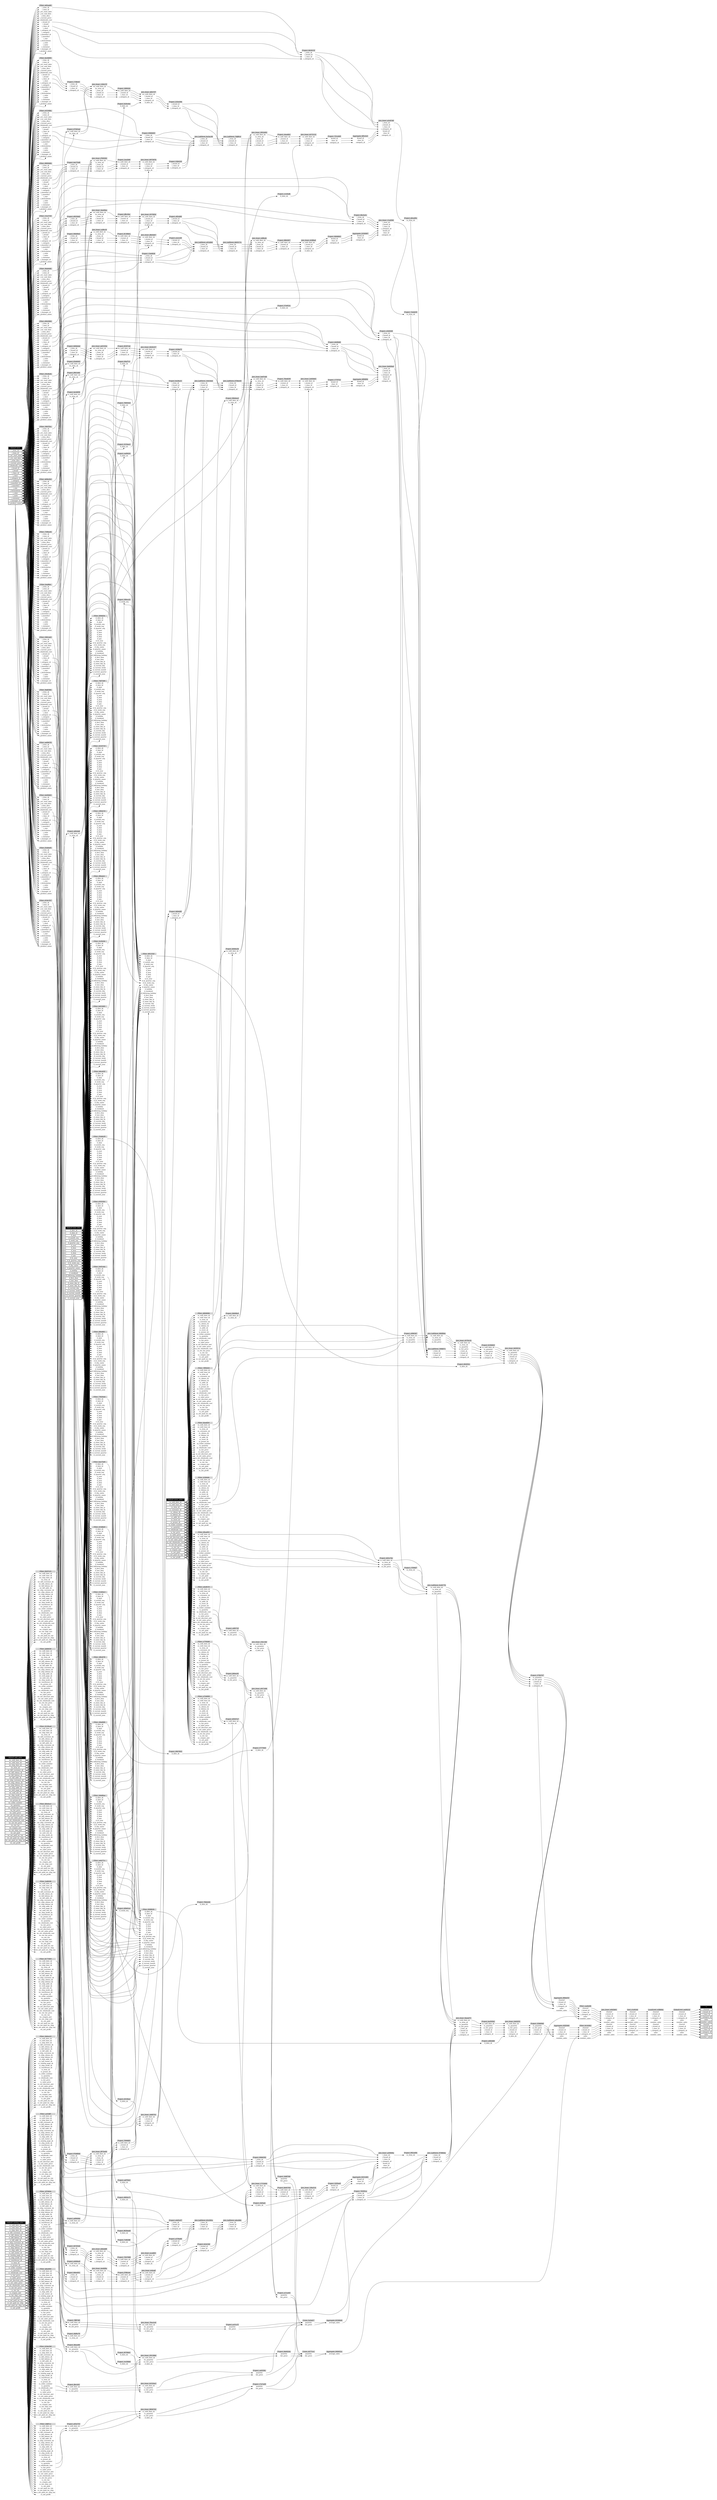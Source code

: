 // Automatically generated by TPCDSFlowTestSuite


digraph {
  graph [pad="0.5" nodesep="0.5" ranksep="1" fontname="Helvetica" rankdir=LR];
  node [shape=plaintext]

  
"Aggregate_040452a" [label=<
<table color="lightgray" border="1" cellborder="0" cellspacing="0">
  <tr><td bgcolor="lightgray" port="nodeName"><i>Aggregate_040452a</i></td></tr>
  <tr><td port="0">average_sales</td></tr>
</table>>];
     

"Aggregate_0f90f04" [label=<
<table color="lightgray" border="1" cellborder="0" cellspacing="0">
  <tr><td bgcolor="lightgray" port="nodeName"><i>Aggregate_0f90f04</i></td></tr>
  <tr><td port="0">brand_id</td></tr>
<tr><td port="1">class_id</td></tr>
<tr><td port="2">category_id</td></tr>
</table>>];
     

"Aggregate_5250087" [label=<
<table color="lightgray" border="1" cellborder="0" cellspacing="0">
  <tr><td bgcolor="lightgray" port="nodeName"><i>Aggregate_5250087</i></td></tr>
  <tr><td port="0">brand_id</td></tr>
<tr><td port="1">class_id</td></tr>
<tr><td port="2">category_id</td></tr>
</table>>];
     

"Aggregate_6234b44" [label=<
<table color="lightgray" border="1" cellborder="0" cellspacing="0">
  <tr><td bgcolor="lightgray" port="nodeName"><i>Aggregate_6234b44</i></td></tr>
  <tr><td port="0">average_sales</td></tr>
</table>>];
     

"Aggregate_9251485" [label=<
<table color="lightgray" border="1" cellborder="0" cellspacing="0">
  <tr><td bgcolor="lightgray" port="nodeName"><i>Aggregate_9251485</i></td></tr>
  <tr><td port="0">brand_id</td></tr>
<tr><td port="1">class_id</td></tr>
<tr><td port="2">category_id</td></tr>
</table>>];
     

"Aggregate_9f5c2e5" [label=<
<table color="lightgray" border="1" cellborder="0" cellspacing="0">
  <tr><td bgcolor="lightgray" port="nodeName"><i>Aggregate_9f5c2e5</i></td></tr>
  <tr><td port="0">brand_id</td></tr>
<tr><td port="1">class_id</td></tr>
<tr><td port="2">category_id</td></tr>
</table>>];
     

"Aggregate_d3f2949" [label=<
<table color="lightgray" border="1" cellborder="0" cellspacing="0">
  <tr><td bgcolor="lightgray" port="nodeName"><i>Aggregate_d3f2949</i></td></tr>
  <tr><td port="0">channel</td></tr>
<tr><td port="1">i_brand_id</td></tr>
<tr><td port="2">i_class_id</td></tr>
<tr><td port="3">i_category_id</td></tr>
<tr><td port="4">sales</td></tr>
<tr><td port="5">number_sales</td></tr>
</table>>];
     

"Aggregate_f68ed33" [label=<
<table color="lightgray" border="1" cellborder="0" cellspacing="0">
  <tr><td bgcolor="lightgray" port="nodeName"><i>Aggregate_f68ed33</i></td></tr>
  <tr><td port="0">channel</td></tr>
<tr><td port="1">i_brand_id</td></tr>
<tr><td port="2">i_class_id</td></tr>
<tr><td port="3">i_category_id</td></tr>
<tr><td port="4">sales</td></tr>
<tr><td port="5">number_sales</td></tr>
</table>>];
     

"Filter_0129ca6" [label=<
<table color="lightgray" border="1" cellborder="0" cellspacing="0">
  <tr><td bgcolor="lightgray" port="nodeName"><i>Filter_0129ca6</i></td></tr>
  <tr><td port="0">ws_sold_date_sk</td></tr>
<tr><td port="1">ws_sold_time_sk</td></tr>
<tr><td port="2">ws_ship_date_sk</td></tr>
<tr><td port="3">ws_item_sk</td></tr>
<tr><td port="4">ws_bill_customer_sk</td></tr>
<tr><td port="5">ws_bill_cdemo_sk</td></tr>
<tr><td port="6">ws_bill_hdemo_sk</td></tr>
<tr><td port="7">ws_bill_addr_sk</td></tr>
<tr><td port="8">ws_ship_customer_sk</td></tr>
<tr><td port="9">ws_ship_cdemo_sk</td></tr>
<tr><td port="10">ws_ship_hdemo_sk</td></tr>
<tr><td port="11">ws_ship_addr_sk</td></tr>
<tr><td port="12">ws_web_page_sk</td></tr>
<tr><td port="13">ws_web_site_sk</td></tr>
<tr><td port="14">ws_ship_mode_sk</td></tr>
<tr><td port="15">ws_warehouse_sk</td></tr>
<tr><td port="16">ws_promo_sk</td></tr>
<tr><td port="17">ws_order_number</td></tr>
<tr><td port="18">ws_quantity</td></tr>
<tr><td port="19">ws_wholesale_cost</td></tr>
<tr><td port="20">ws_list_price</td></tr>
<tr><td port="21">ws_sales_price</td></tr>
<tr><td port="22">ws_ext_discount_amt</td></tr>
<tr><td port="23">ws_ext_sales_price</td></tr>
<tr><td port="24">ws_ext_wholesale_cost</td></tr>
<tr><td port="25">ws_ext_list_price</td></tr>
<tr><td port="26">ws_ext_tax</td></tr>
<tr><td port="27">ws_coupon_amt</td></tr>
<tr><td port="28">ws_ext_ship_cost</td></tr>
<tr><td port="29">ws_net_paid</td></tr>
<tr><td port="30">ws_net_paid_inc_tax</td></tr>
<tr><td port="31">ws_net_paid_inc_ship</td></tr>
<tr><td port="32">ws_net_paid_inc_ship_tax</td></tr>
<tr><td port="33">ws_net_profit</td></tr>
</table>>];
     

"Filter_04dce32" [label=<
<table color="lightgray" border="1" cellborder="0" cellspacing="0">
  <tr><td bgcolor="lightgray" port="nodeName"><i>Filter_04dce32</i></td></tr>
  <tr><td port="0">cs_sold_date_sk</td></tr>
<tr><td port="1">cs_sold_time_sk</td></tr>
<tr><td port="2">cs_ship_date_sk</td></tr>
<tr><td port="3">cs_bill_customer_sk</td></tr>
<tr><td port="4">cs_bill_cdemo_sk</td></tr>
<tr><td port="5">cs_bill_hdemo_sk</td></tr>
<tr><td port="6">cs_bill_addr_sk</td></tr>
<tr><td port="7">cs_ship_customer_sk</td></tr>
<tr><td port="8">cs_ship_cdemo_sk</td></tr>
<tr><td port="9">cs_ship_hdemo_sk</td></tr>
<tr><td port="10">cs_ship_addr_sk</td></tr>
<tr><td port="11">cs_call_center_sk</td></tr>
<tr><td port="12">cs_catalog_page_sk</td></tr>
<tr><td port="13">cs_ship_mode_sk</td></tr>
<tr><td port="14">cs_warehouse_sk</td></tr>
<tr><td port="15">cs_item_sk</td></tr>
<tr><td port="16">cs_promo_sk</td></tr>
<tr><td port="17">cs_order_number</td></tr>
<tr><td port="18">cs_quantity</td></tr>
<tr><td port="19">cs_wholesale_cost</td></tr>
<tr><td port="20">cs_list_price</td></tr>
<tr><td port="21">cs_sales_price</td></tr>
<tr><td port="22">cs_ext_discount_amt</td></tr>
<tr><td port="23">cs_ext_sales_price</td></tr>
<tr><td port="24">cs_ext_wholesale_cost</td></tr>
<tr><td port="25">cs_ext_list_price</td></tr>
<tr><td port="26">cs_ext_tax</td></tr>
<tr><td port="27">cs_coupon_amt</td></tr>
<tr><td port="28">cs_ext_ship_cost</td></tr>
<tr><td port="29">cs_net_paid</td></tr>
<tr><td port="30">cs_net_paid_inc_tax</td></tr>
<tr><td port="31">cs_net_paid_inc_ship</td></tr>
<tr><td port="32">cs_net_paid_inc_ship_tax</td></tr>
<tr><td port="33">cs_net_profit</td></tr>
</table>>];
     

"Filter_15c2759" [label=<
<table color="lightgray" border="1" cellborder="0" cellspacing="0">
  <tr><td bgcolor="lightgray" port="nodeName"><i>Filter_15c2759</i></td></tr>
  <tr><td port="0">i_item_sk</td></tr>
<tr><td port="1">i_item_id</td></tr>
<tr><td port="2">i_rec_start_date</td></tr>
<tr><td port="3">i_rec_end_date</td></tr>
<tr><td port="4">i_item_desc</td></tr>
<tr><td port="5">i_current_price</td></tr>
<tr><td port="6">i_wholesale_cost</td></tr>
<tr><td port="7">i_brand_id</td></tr>
<tr><td port="8">i_brand</td></tr>
<tr><td port="9">i_class_id</td></tr>
<tr><td port="10">i_class</td></tr>
<tr><td port="11">i_category_id</td></tr>
<tr><td port="12">i_category</td></tr>
<tr><td port="13">i_manufact_id</td></tr>
<tr><td port="14">i_manufact</td></tr>
<tr><td port="15">i_size</td></tr>
<tr><td port="16">i_formulation</td></tr>
<tr><td port="17">i_color</td></tr>
<tr><td port="18">i_units</td></tr>
<tr><td port="19">i_container</td></tr>
<tr><td port="20">i_manager_id</td></tr>
<tr><td port="21">i_product_name</td></tr>
</table>>];
     

"Filter_189cb7d" [label=<
<table color="lightgray" border="1" cellborder="0" cellspacing="0">
  <tr><td bgcolor="lightgray" port="nodeName"><i>Filter_189cb7d</i></td></tr>
  <tr><td port="0">d_date_sk</td></tr>
<tr><td port="1">d_date_id</td></tr>
<tr><td port="2">d_date</td></tr>
<tr><td port="3">d_month_seq</td></tr>
<tr><td port="4">d_week_seq</td></tr>
<tr><td port="5">d_quarter_seq</td></tr>
<tr><td port="6">d_year</td></tr>
<tr><td port="7">d_dow</td></tr>
<tr><td port="8">d_moy</td></tr>
<tr><td port="9">d_dom</td></tr>
<tr><td port="10">d_qoy</td></tr>
<tr><td port="11">d_fy_year</td></tr>
<tr><td port="12">d_fy_quarter_seq</td></tr>
<tr><td port="13">d_fy_week_seq</td></tr>
<tr><td port="14">d_day_name</td></tr>
<tr><td port="15">d_quarter_name</td></tr>
<tr><td port="16">d_holiday</td></tr>
<tr><td port="17">d_weekend</td></tr>
<tr><td port="18">d_following_holiday</td></tr>
<tr><td port="19">d_first_dom</td></tr>
<tr><td port="20">d_last_dom</td></tr>
<tr><td port="21">d_same_day_ly</td></tr>
<tr><td port="22">d_same_day_lq</td></tr>
<tr><td port="23">d_current_day</td></tr>
<tr><td port="24">d_current_week</td></tr>
<tr><td port="25">d_current_month</td></tr>
<tr><td port="26">d_current_quarter</td></tr>
<tr><td port="27">d_current_year</td></tr>
</table>>];
     

"Filter_25a8a29" [label=<
<table color="lightgray" border="1" cellborder="0" cellspacing="0">
  <tr><td bgcolor="lightgray" port="nodeName"><i>Filter_25a8a29</i></td></tr>
  <tr><td port="0">d_date_sk</td></tr>
<tr><td port="1">d_date_id</td></tr>
<tr><td port="2">d_date</td></tr>
<tr><td port="3">d_month_seq</td></tr>
<tr><td port="4">d_week_seq</td></tr>
<tr><td port="5">d_quarter_seq</td></tr>
<tr><td port="6">d_year</td></tr>
<tr><td port="7">d_dow</td></tr>
<tr><td port="8">d_moy</td></tr>
<tr><td port="9">d_dom</td></tr>
<tr><td port="10">d_qoy</td></tr>
<tr><td port="11">d_fy_year</td></tr>
<tr><td port="12">d_fy_quarter_seq</td></tr>
<tr><td port="13">d_fy_week_seq</td></tr>
<tr><td port="14">d_day_name</td></tr>
<tr><td port="15">d_quarter_name</td></tr>
<tr><td port="16">d_holiday</td></tr>
<tr><td port="17">d_weekend</td></tr>
<tr><td port="18">d_following_holiday</td></tr>
<tr><td port="19">d_first_dom</td></tr>
<tr><td port="20">d_last_dom</td></tr>
<tr><td port="21">d_same_day_ly</td></tr>
<tr><td port="22">d_same_day_lq</td></tr>
<tr><td port="23">d_current_day</td></tr>
<tr><td port="24">d_current_week</td></tr>
<tr><td port="25">d_current_month</td></tr>
<tr><td port="26">d_current_quarter</td></tr>
<tr><td port="27">d_current_year</td></tr>
</table>>];
     

"Filter_28a60f4" [label=<
<table color="lightgray" border="1" cellborder="0" cellspacing="0">
  <tr><td bgcolor="lightgray" port="nodeName"><i>Filter_28a60f4</i></td></tr>
  <tr><td port="0">d_date_sk</td></tr>
<tr><td port="1">d_date_id</td></tr>
<tr><td port="2">d_date</td></tr>
<tr><td port="3">d_month_seq</td></tr>
<tr><td port="4">d_week_seq</td></tr>
<tr><td port="5">d_quarter_seq</td></tr>
<tr><td port="6">d_year</td></tr>
<tr><td port="7">d_dow</td></tr>
<tr><td port="8">d_moy</td></tr>
<tr><td port="9">d_dom</td></tr>
<tr><td port="10">d_qoy</td></tr>
<tr><td port="11">d_fy_year</td></tr>
<tr><td port="12">d_fy_quarter_seq</td></tr>
<tr><td port="13">d_fy_week_seq</td></tr>
<tr><td port="14">d_day_name</td></tr>
<tr><td port="15">d_quarter_name</td></tr>
<tr><td port="16">d_holiday</td></tr>
<tr><td port="17">d_weekend</td></tr>
<tr><td port="18">d_following_holiday</td></tr>
<tr><td port="19">d_first_dom</td></tr>
<tr><td port="20">d_last_dom</td></tr>
<tr><td port="21">d_same_day_ly</td></tr>
<tr><td port="22">d_same_day_lq</td></tr>
<tr><td port="23">d_current_day</td></tr>
<tr><td port="24">d_current_week</td></tr>
<tr><td port="25">d_current_month</td></tr>
<tr><td port="26">d_current_quarter</td></tr>
<tr><td port="27">d_current_year</td></tr>
</table>>];
     

"Filter_29c4b2b" [label=<
<table color="lightgray" border="1" cellborder="0" cellspacing="0">
  <tr><td bgcolor="lightgray" port="nodeName"><i>Filter_29c4b2b</i></td></tr>
  <tr><td port="0">i_item_sk</td></tr>
<tr><td port="1">i_item_id</td></tr>
<tr><td port="2">i_rec_start_date</td></tr>
<tr><td port="3">i_rec_end_date</td></tr>
<tr><td port="4">i_item_desc</td></tr>
<tr><td port="5">i_current_price</td></tr>
<tr><td port="6">i_wholesale_cost</td></tr>
<tr><td port="7">i_brand_id</td></tr>
<tr><td port="8">i_brand</td></tr>
<tr><td port="9">i_class_id</td></tr>
<tr><td port="10">i_class</td></tr>
<tr><td port="11">i_category_id</td></tr>
<tr><td port="12">i_category</td></tr>
<tr><td port="13">i_manufact_id</td></tr>
<tr><td port="14">i_manufact</td></tr>
<tr><td port="15">i_size</td></tr>
<tr><td port="16">i_formulation</td></tr>
<tr><td port="17">i_color</td></tr>
<tr><td port="18">i_units</td></tr>
<tr><td port="19">i_container</td></tr>
<tr><td port="20">i_manager_id</td></tr>
<tr><td port="21">i_product_name</td></tr>
</table>>];
     

"Filter_2de66aa" [label=<
<table color="lightgray" border="1" cellborder="0" cellspacing="0">
  <tr><td bgcolor="lightgray" port="nodeName"><i>Filter_2de66aa</i></td></tr>
  <tr><td port="0">d_date_sk</td></tr>
<tr><td port="1">d_date_id</td></tr>
<tr><td port="2">d_date</td></tr>
<tr><td port="3">d_month_seq</td></tr>
<tr><td port="4">d_week_seq</td></tr>
<tr><td port="5">d_quarter_seq</td></tr>
<tr><td port="6">d_year</td></tr>
<tr><td port="7">d_dow</td></tr>
<tr><td port="8">d_moy</td></tr>
<tr><td port="9">d_dom</td></tr>
<tr><td port="10">d_qoy</td></tr>
<tr><td port="11">d_fy_year</td></tr>
<tr><td port="12">d_fy_quarter_seq</td></tr>
<tr><td port="13">d_fy_week_seq</td></tr>
<tr><td port="14">d_day_name</td></tr>
<tr><td port="15">d_quarter_name</td></tr>
<tr><td port="16">d_holiday</td></tr>
<tr><td port="17">d_weekend</td></tr>
<tr><td port="18">d_following_holiday</td></tr>
<tr><td port="19">d_first_dom</td></tr>
<tr><td port="20">d_last_dom</td></tr>
<tr><td port="21">d_same_day_ly</td></tr>
<tr><td port="22">d_same_day_lq</td></tr>
<tr><td port="23">d_current_day</td></tr>
<tr><td port="24">d_current_week</td></tr>
<tr><td port="25">d_current_month</td></tr>
<tr><td port="26">d_current_quarter</td></tr>
<tr><td port="27">d_current_year</td></tr>
</table>>];
     

"Filter_2e01a4a" [label=<
<table color="lightgray" border="1" cellborder="0" cellspacing="0">
  <tr><td bgcolor="lightgray" port="nodeName"><i>Filter_2e01a4a</i></td></tr>
  <tr><td port="0">d_date_sk</td></tr>
<tr><td port="1">d_date_id</td></tr>
<tr><td port="2">d_date</td></tr>
<tr><td port="3">d_month_seq</td></tr>
<tr><td port="4">d_week_seq</td></tr>
<tr><td port="5">d_quarter_seq</td></tr>
<tr><td port="6">d_year</td></tr>
<tr><td port="7">d_dow</td></tr>
<tr><td port="8">d_moy</td></tr>
<tr><td port="9">d_dom</td></tr>
<tr><td port="10">d_qoy</td></tr>
<tr><td port="11">d_fy_year</td></tr>
<tr><td port="12">d_fy_quarter_seq</td></tr>
<tr><td port="13">d_fy_week_seq</td></tr>
<tr><td port="14">d_day_name</td></tr>
<tr><td port="15">d_quarter_name</td></tr>
<tr><td port="16">d_holiday</td></tr>
<tr><td port="17">d_weekend</td></tr>
<tr><td port="18">d_following_holiday</td></tr>
<tr><td port="19">d_first_dom</td></tr>
<tr><td port="20">d_last_dom</td></tr>
<tr><td port="21">d_same_day_ly</td></tr>
<tr><td port="22">d_same_day_lq</td></tr>
<tr><td port="23">d_current_day</td></tr>
<tr><td port="24">d_current_week</td></tr>
<tr><td port="25">d_current_month</td></tr>
<tr><td port="26">d_current_quarter</td></tr>
<tr><td port="27">d_current_year</td></tr>
</table>>];
     

"Filter_3210719" [label=<
<table color="lightgray" border="1" cellborder="0" cellspacing="0">
  <tr><td bgcolor="lightgray" port="nodeName"><i>Filter_3210719</i></td></tr>
  <tr><td port="0">d_date_sk</td></tr>
<tr><td port="1">d_date_id</td></tr>
<tr><td port="2">d_date</td></tr>
<tr><td port="3">d_month_seq</td></tr>
<tr><td port="4">d_week_seq</td></tr>
<tr><td port="5">d_quarter_seq</td></tr>
<tr><td port="6">d_year</td></tr>
<tr><td port="7">d_dow</td></tr>
<tr><td port="8">d_moy</td></tr>
<tr><td port="9">d_dom</td></tr>
<tr><td port="10">d_qoy</td></tr>
<tr><td port="11">d_fy_year</td></tr>
<tr><td port="12">d_fy_quarter_seq</td></tr>
<tr><td port="13">d_fy_week_seq</td></tr>
<tr><td port="14">d_day_name</td></tr>
<tr><td port="15">d_quarter_name</td></tr>
<tr><td port="16">d_holiday</td></tr>
<tr><td port="17">d_weekend</td></tr>
<tr><td port="18">d_following_holiday</td></tr>
<tr><td port="19">d_first_dom</td></tr>
<tr><td port="20">d_last_dom</td></tr>
<tr><td port="21">d_same_day_ly</td></tr>
<tr><td port="22">d_same_day_lq</td></tr>
<tr><td port="23">d_current_day</td></tr>
<tr><td port="24">d_current_week</td></tr>
<tr><td port="25">d_current_month</td></tr>
<tr><td port="26">d_current_quarter</td></tr>
<tr><td port="27">d_current_year</td></tr>
</table>>];
     

"Filter_34ff11a" [label=<
<table color="lightgray" border="1" cellborder="0" cellspacing="0">
  <tr><td bgcolor="lightgray" port="nodeName"><i>Filter_34ff11a</i></td></tr>
  <tr><td port="0">cs_sold_date_sk</td></tr>
<tr><td port="1">cs_sold_time_sk</td></tr>
<tr><td port="2">cs_ship_date_sk</td></tr>
<tr><td port="3">cs_bill_customer_sk</td></tr>
<tr><td port="4">cs_bill_cdemo_sk</td></tr>
<tr><td port="5">cs_bill_hdemo_sk</td></tr>
<tr><td port="6">cs_bill_addr_sk</td></tr>
<tr><td port="7">cs_ship_customer_sk</td></tr>
<tr><td port="8">cs_ship_cdemo_sk</td></tr>
<tr><td port="9">cs_ship_hdemo_sk</td></tr>
<tr><td port="10">cs_ship_addr_sk</td></tr>
<tr><td port="11">cs_call_center_sk</td></tr>
<tr><td port="12">cs_catalog_page_sk</td></tr>
<tr><td port="13">cs_ship_mode_sk</td></tr>
<tr><td port="14">cs_warehouse_sk</td></tr>
<tr><td port="15">cs_item_sk</td></tr>
<tr><td port="16">cs_promo_sk</td></tr>
<tr><td port="17">cs_order_number</td></tr>
<tr><td port="18">cs_quantity</td></tr>
<tr><td port="19">cs_wholesale_cost</td></tr>
<tr><td port="20">cs_list_price</td></tr>
<tr><td port="21">cs_sales_price</td></tr>
<tr><td port="22">cs_ext_discount_amt</td></tr>
<tr><td port="23">cs_ext_sales_price</td></tr>
<tr><td port="24">cs_ext_wholesale_cost</td></tr>
<tr><td port="25">cs_ext_list_price</td></tr>
<tr><td port="26">cs_ext_tax</td></tr>
<tr><td port="27">cs_coupon_amt</td></tr>
<tr><td port="28">cs_ext_ship_cost</td></tr>
<tr><td port="29">cs_net_paid</td></tr>
<tr><td port="30">cs_net_paid_inc_tax</td></tr>
<tr><td port="31">cs_net_paid_inc_ship</td></tr>
<tr><td port="32">cs_net_paid_inc_ship_tax</td></tr>
<tr><td port="33">cs_net_profit</td></tr>
</table>>];
     

"Filter_39d7f3a" [label=<
<table color="lightgray" border="1" cellborder="0" cellspacing="0">
  <tr><td bgcolor="lightgray" port="nodeName"><i>Filter_39d7f3a</i></td></tr>
  <tr><td port="0">i_item_sk</td></tr>
<tr><td port="1">i_item_id</td></tr>
<tr><td port="2">i_rec_start_date</td></tr>
<tr><td port="3">i_rec_end_date</td></tr>
<tr><td port="4">i_item_desc</td></tr>
<tr><td port="5">i_current_price</td></tr>
<tr><td port="6">i_wholesale_cost</td></tr>
<tr><td port="7">i_brand_id</td></tr>
<tr><td port="8">i_brand</td></tr>
<tr><td port="9">i_class_id</td></tr>
<tr><td port="10">i_class</td></tr>
<tr><td port="11">i_category_id</td></tr>
<tr><td port="12">i_category</td></tr>
<tr><td port="13">i_manufact_id</td></tr>
<tr><td port="14">i_manufact</td></tr>
<tr><td port="15">i_size</td></tr>
<tr><td port="16">i_formulation</td></tr>
<tr><td port="17">i_color</td></tr>
<tr><td port="18">i_units</td></tr>
<tr><td port="19">i_container</td></tr>
<tr><td port="20">i_manager_id</td></tr>
<tr><td port="21">i_product_name</td></tr>
</table>>];
     

"Filter_3f6c878" [label=<
<table color="lightgray" border="1" cellborder="0" cellspacing="0">
  <tr><td bgcolor="lightgray" port="nodeName"><i>Filter_3f6c878</i></td></tr>
  <tr><td port="0">d_date_sk</td></tr>
<tr><td port="1">d_date_id</td></tr>
<tr><td port="2">d_date</td></tr>
<tr><td port="3">d_month_seq</td></tr>
<tr><td port="4">d_week_seq</td></tr>
<tr><td port="5">d_quarter_seq</td></tr>
<tr><td port="6">d_year</td></tr>
<tr><td port="7">d_dow</td></tr>
<tr><td port="8">d_moy</td></tr>
<tr><td port="9">d_dom</td></tr>
<tr><td port="10">d_qoy</td></tr>
<tr><td port="11">d_fy_year</td></tr>
<tr><td port="12">d_fy_quarter_seq</td></tr>
<tr><td port="13">d_fy_week_seq</td></tr>
<tr><td port="14">d_day_name</td></tr>
<tr><td port="15">d_quarter_name</td></tr>
<tr><td port="16">d_holiday</td></tr>
<tr><td port="17">d_weekend</td></tr>
<tr><td port="18">d_following_holiday</td></tr>
<tr><td port="19">d_first_dom</td></tr>
<tr><td port="20">d_last_dom</td></tr>
<tr><td port="21">d_same_day_ly</td></tr>
<tr><td port="22">d_same_day_lq</td></tr>
<tr><td port="23">d_current_day</td></tr>
<tr><td port="24">d_current_week</td></tr>
<tr><td port="25">d_current_month</td></tr>
<tr><td port="26">d_current_quarter</td></tr>
<tr><td port="27">d_current_year</td></tr>
</table>>];
     

"Filter_3f74b9e" [label=<
<table color="lightgray" border="1" cellborder="0" cellspacing="0">
  <tr><td bgcolor="lightgray" port="nodeName"><i>Filter_3f74b9e</i></td></tr>
  <tr><td port="0">cs_sold_date_sk</td></tr>
<tr><td port="1">cs_sold_time_sk</td></tr>
<tr><td port="2">cs_ship_date_sk</td></tr>
<tr><td port="3">cs_bill_customer_sk</td></tr>
<tr><td port="4">cs_bill_cdemo_sk</td></tr>
<tr><td port="5">cs_bill_hdemo_sk</td></tr>
<tr><td port="6">cs_bill_addr_sk</td></tr>
<tr><td port="7">cs_ship_customer_sk</td></tr>
<tr><td port="8">cs_ship_cdemo_sk</td></tr>
<tr><td port="9">cs_ship_hdemo_sk</td></tr>
<tr><td port="10">cs_ship_addr_sk</td></tr>
<tr><td port="11">cs_call_center_sk</td></tr>
<tr><td port="12">cs_catalog_page_sk</td></tr>
<tr><td port="13">cs_ship_mode_sk</td></tr>
<tr><td port="14">cs_warehouse_sk</td></tr>
<tr><td port="15">cs_item_sk</td></tr>
<tr><td port="16">cs_promo_sk</td></tr>
<tr><td port="17">cs_order_number</td></tr>
<tr><td port="18">cs_quantity</td></tr>
<tr><td port="19">cs_wholesale_cost</td></tr>
<tr><td port="20">cs_list_price</td></tr>
<tr><td port="21">cs_sales_price</td></tr>
<tr><td port="22">cs_ext_discount_amt</td></tr>
<tr><td port="23">cs_ext_sales_price</td></tr>
<tr><td port="24">cs_ext_wholesale_cost</td></tr>
<tr><td port="25">cs_ext_list_price</td></tr>
<tr><td port="26">cs_ext_tax</td></tr>
<tr><td port="27">cs_coupon_amt</td></tr>
<tr><td port="28">cs_ext_ship_cost</td></tr>
<tr><td port="29">cs_net_paid</td></tr>
<tr><td port="30">cs_net_paid_inc_tax</td></tr>
<tr><td port="31">cs_net_paid_inc_ship</td></tr>
<tr><td port="32">cs_net_paid_inc_ship_tax</td></tr>
<tr><td port="33">cs_net_profit</td></tr>
</table>>];
     

"Filter_41b8fa9" [label=<
<table color="lightgray" border="1" cellborder="0" cellspacing="0">
  <tr><td bgcolor="lightgray" port="nodeName"><i>Filter_41b8fa9</i></td></tr>
  <tr><td port="0">d_date_sk</td></tr>
<tr><td port="1">d_date_id</td></tr>
<tr><td port="2">d_date</td></tr>
<tr><td port="3">d_month_seq</td></tr>
<tr><td port="4">d_week_seq</td></tr>
<tr><td port="5">d_quarter_seq</td></tr>
<tr><td port="6">d_year</td></tr>
<tr><td port="7">d_dow</td></tr>
<tr><td port="8">d_moy</td></tr>
<tr><td port="9">d_dom</td></tr>
<tr><td port="10">d_qoy</td></tr>
<tr><td port="11">d_fy_year</td></tr>
<tr><td port="12">d_fy_quarter_seq</td></tr>
<tr><td port="13">d_fy_week_seq</td></tr>
<tr><td port="14">d_day_name</td></tr>
<tr><td port="15">d_quarter_name</td></tr>
<tr><td port="16">d_holiday</td></tr>
<tr><td port="17">d_weekend</td></tr>
<tr><td port="18">d_following_holiday</td></tr>
<tr><td port="19">d_first_dom</td></tr>
<tr><td port="20">d_last_dom</td></tr>
<tr><td port="21">d_same_day_ly</td></tr>
<tr><td port="22">d_same_day_lq</td></tr>
<tr><td port="23">d_current_day</td></tr>
<tr><td port="24">d_current_week</td></tr>
<tr><td port="25">d_current_month</td></tr>
<tr><td port="26">d_current_quarter</td></tr>
<tr><td port="27">d_current_year</td></tr>
</table>>];
     

"Filter_41fda8e" [label=<
<table color="lightgray" border="1" cellborder="0" cellspacing="0">
  <tr><td bgcolor="lightgray" port="nodeName"><i>Filter_41fda8e</i></td></tr>
  <tr><td port="0">ss_sold_date_sk</td></tr>
<tr><td port="1">ss_sold_time_sk</td></tr>
<tr><td port="2">ss_item_sk</td></tr>
<tr><td port="3">ss_customer_sk</td></tr>
<tr><td port="4">ss_cdemo_sk</td></tr>
<tr><td port="5">ss_hdemo_sk</td></tr>
<tr><td port="6">ss_addr_sk</td></tr>
<tr><td port="7">ss_store_sk</td></tr>
<tr><td port="8">ss_promo_sk</td></tr>
<tr><td port="9">ss_ticket_number</td></tr>
<tr><td port="10">ss_quantity</td></tr>
<tr><td port="11">ss_wholesale_cost</td></tr>
<tr><td port="12">ss_list_price</td></tr>
<tr><td port="13">ss_sales_price</td></tr>
<tr><td port="14">ss_ext_discount_amt</td></tr>
<tr><td port="15">ss_ext_sales_price</td></tr>
<tr><td port="16">ss_ext_wholesale_cost</td></tr>
<tr><td port="17">ss_ext_list_price</td></tr>
<tr><td port="18">ss_ext_tax</td></tr>
<tr><td port="19">ss_coupon_amt</td></tr>
<tr><td port="20">ss_net_paid</td></tr>
<tr><td port="21">ss_net_paid_inc_tax</td></tr>
<tr><td port="22">ss_net_profit</td></tr>
</table>>];
     

"Filter_481235f" [label=<
<table color="lightgray" border="1" cellborder="0" cellspacing="0">
  <tr><td bgcolor="lightgray" port="nodeName"><i>Filter_481235f</i></td></tr>
  <tr><td port="0">d_date_sk</td></tr>
<tr><td port="1">d_date_id</td></tr>
<tr><td port="2">d_date</td></tr>
<tr><td port="3">d_month_seq</td></tr>
<tr><td port="4">d_week_seq</td></tr>
<tr><td port="5">d_quarter_seq</td></tr>
<tr><td port="6">d_year</td></tr>
<tr><td port="7">d_dow</td></tr>
<tr><td port="8">d_moy</td></tr>
<tr><td port="9">d_dom</td></tr>
<tr><td port="10">d_qoy</td></tr>
<tr><td port="11">d_fy_year</td></tr>
<tr><td port="12">d_fy_quarter_seq</td></tr>
<tr><td port="13">d_fy_week_seq</td></tr>
<tr><td port="14">d_day_name</td></tr>
<tr><td port="15">d_quarter_name</td></tr>
<tr><td port="16">d_holiday</td></tr>
<tr><td port="17">d_weekend</td></tr>
<tr><td port="18">d_following_holiday</td></tr>
<tr><td port="19">d_first_dom</td></tr>
<tr><td port="20">d_last_dom</td></tr>
<tr><td port="21">d_same_day_ly</td></tr>
<tr><td port="22">d_same_day_lq</td></tr>
<tr><td port="23">d_current_day</td></tr>
<tr><td port="24">d_current_week</td></tr>
<tr><td port="25">d_current_month</td></tr>
<tr><td port="26">d_current_quarter</td></tr>
<tr><td port="27">d_current_year</td></tr>
</table>>];
     

"Filter_4c85665" [label=<
<table color="lightgray" border="1" cellborder="0" cellspacing="0">
  <tr><td bgcolor="lightgray" port="nodeName"><i>Filter_4c85665</i></td></tr>
  <tr><td port="0">i_item_sk</td></tr>
<tr><td port="1">i_item_id</td></tr>
<tr><td port="2">i_rec_start_date</td></tr>
<tr><td port="3">i_rec_end_date</td></tr>
<tr><td port="4">i_item_desc</td></tr>
<tr><td port="5">i_current_price</td></tr>
<tr><td port="6">i_wholesale_cost</td></tr>
<tr><td port="7">i_brand_id</td></tr>
<tr><td port="8">i_brand</td></tr>
<tr><td port="9">i_class_id</td></tr>
<tr><td port="10">i_class</td></tr>
<tr><td port="11">i_category_id</td></tr>
<tr><td port="12">i_category</td></tr>
<tr><td port="13">i_manufact_id</td></tr>
<tr><td port="14">i_manufact</td></tr>
<tr><td port="15">i_size</td></tr>
<tr><td port="16">i_formulation</td></tr>
<tr><td port="17">i_color</td></tr>
<tr><td port="18">i_units</td></tr>
<tr><td port="19">i_container</td></tr>
<tr><td port="20">i_manager_id</td></tr>
<tr><td port="21">i_product_name</td></tr>
</table>>];
     

"Filter_4d9e2b5" [label=<
<table color="lightgray" border="1" cellborder="0" cellspacing="0">
  <tr><td bgcolor="lightgray" port="nodeName"><i>Filter_4d9e2b5</i></td></tr>
  <tr><td port="0">i_item_sk</td></tr>
<tr><td port="1">i_item_id</td></tr>
<tr><td port="2">i_rec_start_date</td></tr>
<tr><td port="3">i_rec_end_date</td></tr>
<tr><td port="4">i_item_desc</td></tr>
<tr><td port="5">i_current_price</td></tr>
<tr><td port="6">i_wholesale_cost</td></tr>
<tr><td port="7">i_brand_id</td></tr>
<tr><td port="8">i_brand</td></tr>
<tr><td port="9">i_class_id</td></tr>
<tr><td port="10">i_class</td></tr>
<tr><td port="11">i_category_id</td></tr>
<tr><td port="12">i_category</td></tr>
<tr><td port="13">i_manufact_id</td></tr>
<tr><td port="14">i_manufact</td></tr>
<tr><td port="15">i_size</td></tr>
<tr><td port="16">i_formulation</td></tr>
<tr><td port="17">i_color</td></tr>
<tr><td port="18">i_units</td></tr>
<tr><td port="19">i_container</td></tr>
<tr><td port="20">i_manager_id</td></tr>
<tr><td port="21">i_product_name</td></tr>
</table>>];
     

"Filter_4fea904" [label=<
<table color="lightgray" border="1" cellborder="0" cellspacing="0">
  <tr><td bgcolor="lightgray" port="nodeName"><i>Filter_4fea904</i></td></tr>
  <tr><td port="0">cs_sold_date_sk</td></tr>
<tr><td port="1">cs_sold_time_sk</td></tr>
<tr><td port="2">cs_ship_date_sk</td></tr>
<tr><td port="3">cs_bill_customer_sk</td></tr>
<tr><td port="4">cs_bill_cdemo_sk</td></tr>
<tr><td port="5">cs_bill_hdemo_sk</td></tr>
<tr><td port="6">cs_bill_addr_sk</td></tr>
<tr><td port="7">cs_ship_customer_sk</td></tr>
<tr><td port="8">cs_ship_cdemo_sk</td></tr>
<tr><td port="9">cs_ship_hdemo_sk</td></tr>
<tr><td port="10">cs_ship_addr_sk</td></tr>
<tr><td port="11">cs_call_center_sk</td></tr>
<tr><td port="12">cs_catalog_page_sk</td></tr>
<tr><td port="13">cs_ship_mode_sk</td></tr>
<tr><td port="14">cs_warehouse_sk</td></tr>
<tr><td port="15">cs_item_sk</td></tr>
<tr><td port="16">cs_promo_sk</td></tr>
<tr><td port="17">cs_order_number</td></tr>
<tr><td port="18">cs_quantity</td></tr>
<tr><td port="19">cs_wholesale_cost</td></tr>
<tr><td port="20">cs_list_price</td></tr>
<tr><td port="21">cs_sales_price</td></tr>
<tr><td port="22">cs_ext_discount_amt</td></tr>
<tr><td port="23">cs_ext_sales_price</td></tr>
<tr><td port="24">cs_ext_wholesale_cost</td></tr>
<tr><td port="25">cs_ext_list_price</td></tr>
<tr><td port="26">cs_ext_tax</td></tr>
<tr><td port="27">cs_coupon_amt</td></tr>
<tr><td port="28">cs_ext_ship_cost</td></tr>
<tr><td port="29">cs_net_paid</td></tr>
<tr><td port="30">cs_net_paid_inc_tax</td></tr>
<tr><td port="31">cs_net_paid_inc_ship</td></tr>
<tr><td port="32">cs_net_paid_inc_ship_tax</td></tr>
<tr><td port="33">cs_net_profit</td></tr>
</table>>];
     

"Filter_51404c3" [label=<
<table color="lightgray" border="1" cellborder="0" cellspacing="0">
  <tr><td bgcolor="lightgray" port="nodeName"><i>Filter_51404c3</i></td></tr>
  <tr><td port="0">d_date_sk</td></tr>
<tr><td port="1">d_date_id</td></tr>
<tr><td port="2">d_date</td></tr>
<tr><td port="3">d_month_seq</td></tr>
<tr><td port="4">d_week_seq</td></tr>
<tr><td port="5">d_quarter_seq</td></tr>
<tr><td port="6">d_year</td></tr>
<tr><td port="7">d_dow</td></tr>
<tr><td port="8">d_moy</td></tr>
<tr><td port="9">d_dom</td></tr>
<tr><td port="10">d_qoy</td></tr>
<tr><td port="11">d_fy_year</td></tr>
<tr><td port="12">d_fy_quarter_seq</td></tr>
<tr><td port="13">d_fy_week_seq</td></tr>
<tr><td port="14">d_day_name</td></tr>
<tr><td port="15">d_quarter_name</td></tr>
<tr><td port="16">d_holiday</td></tr>
<tr><td port="17">d_weekend</td></tr>
<tr><td port="18">d_following_holiday</td></tr>
<tr><td port="19">d_first_dom</td></tr>
<tr><td port="20">d_last_dom</td></tr>
<tr><td port="21">d_same_day_ly</td></tr>
<tr><td port="22">d_same_day_lq</td></tr>
<tr><td port="23">d_current_day</td></tr>
<tr><td port="24">d_current_week</td></tr>
<tr><td port="25">d_current_month</td></tr>
<tr><td port="26">d_current_quarter</td></tr>
<tr><td port="27">d_current_year</td></tr>
</table>>];
     

"Filter_5961a62" [label=<
<table color="lightgray" border="1" cellborder="0" cellspacing="0">
  <tr><td bgcolor="lightgray" port="nodeName"><i>Filter_5961a62</i></td></tr>
  <tr><td port="0">i_item_sk</td></tr>
<tr><td port="1">i_item_id</td></tr>
<tr><td port="2">i_rec_start_date</td></tr>
<tr><td port="3">i_rec_end_date</td></tr>
<tr><td port="4">i_item_desc</td></tr>
<tr><td port="5">i_current_price</td></tr>
<tr><td port="6">i_wholesale_cost</td></tr>
<tr><td port="7">i_brand_id</td></tr>
<tr><td port="8">i_brand</td></tr>
<tr><td port="9">i_class_id</td></tr>
<tr><td port="10">i_class</td></tr>
<tr><td port="11">i_category_id</td></tr>
<tr><td port="12">i_category</td></tr>
<tr><td port="13">i_manufact_id</td></tr>
<tr><td port="14">i_manufact</td></tr>
<tr><td port="15">i_size</td></tr>
<tr><td port="16">i_formulation</td></tr>
<tr><td port="17">i_color</td></tr>
<tr><td port="18">i_units</td></tr>
<tr><td port="19">i_container</td></tr>
<tr><td port="20">i_manager_id</td></tr>
<tr><td port="21">i_product_name</td></tr>
</table>>];
     

"Filter_5c24c0e" [label=<
<table color="lightgray" border="1" cellborder="0" cellspacing="0">
  <tr><td bgcolor="lightgray" port="nodeName"><i>Filter_5c24c0e</i></td></tr>
  <tr><td port="0">d_date_sk</td></tr>
<tr><td port="1">d_date_id</td></tr>
<tr><td port="2">d_date</td></tr>
<tr><td port="3">d_month_seq</td></tr>
<tr><td port="4">d_week_seq</td></tr>
<tr><td port="5">d_quarter_seq</td></tr>
<tr><td port="6">d_year</td></tr>
<tr><td port="7">d_dow</td></tr>
<tr><td port="8">d_moy</td></tr>
<tr><td port="9">d_dom</td></tr>
<tr><td port="10">d_qoy</td></tr>
<tr><td port="11">d_fy_year</td></tr>
<tr><td port="12">d_fy_quarter_seq</td></tr>
<tr><td port="13">d_fy_week_seq</td></tr>
<tr><td port="14">d_day_name</td></tr>
<tr><td port="15">d_quarter_name</td></tr>
<tr><td port="16">d_holiday</td></tr>
<tr><td port="17">d_weekend</td></tr>
<tr><td port="18">d_following_holiday</td></tr>
<tr><td port="19">d_first_dom</td></tr>
<tr><td port="20">d_last_dom</td></tr>
<tr><td port="21">d_same_day_ly</td></tr>
<tr><td port="22">d_same_day_lq</td></tr>
<tr><td port="23">d_current_day</td></tr>
<tr><td port="24">d_current_week</td></tr>
<tr><td port="25">d_current_month</td></tr>
<tr><td port="26">d_current_quarter</td></tr>
<tr><td port="27">d_current_year</td></tr>
</table>>];
     

"Filter_5e8fc96" [label=<
<table color="lightgray" border="1" cellborder="0" cellspacing="0">
  <tr><td bgcolor="lightgray" port="nodeName"><i>Filter_5e8fc96</i></td></tr>
  <tr><td port="0">ws_sold_date_sk</td></tr>
<tr><td port="1">ws_sold_time_sk</td></tr>
<tr><td port="2">ws_ship_date_sk</td></tr>
<tr><td port="3">ws_item_sk</td></tr>
<tr><td port="4">ws_bill_customer_sk</td></tr>
<tr><td port="5">ws_bill_cdemo_sk</td></tr>
<tr><td port="6">ws_bill_hdemo_sk</td></tr>
<tr><td port="7">ws_bill_addr_sk</td></tr>
<tr><td port="8">ws_ship_customer_sk</td></tr>
<tr><td port="9">ws_ship_cdemo_sk</td></tr>
<tr><td port="10">ws_ship_hdemo_sk</td></tr>
<tr><td port="11">ws_ship_addr_sk</td></tr>
<tr><td port="12">ws_web_page_sk</td></tr>
<tr><td port="13">ws_web_site_sk</td></tr>
<tr><td port="14">ws_ship_mode_sk</td></tr>
<tr><td port="15">ws_warehouse_sk</td></tr>
<tr><td port="16">ws_promo_sk</td></tr>
<tr><td port="17">ws_order_number</td></tr>
<tr><td port="18">ws_quantity</td></tr>
<tr><td port="19">ws_wholesale_cost</td></tr>
<tr><td port="20">ws_list_price</td></tr>
<tr><td port="21">ws_sales_price</td></tr>
<tr><td port="22">ws_ext_discount_amt</td></tr>
<tr><td port="23">ws_ext_sales_price</td></tr>
<tr><td port="24">ws_ext_wholesale_cost</td></tr>
<tr><td port="25">ws_ext_list_price</td></tr>
<tr><td port="26">ws_ext_tax</td></tr>
<tr><td port="27">ws_coupon_amt</td></tr>
<tr><td port="28">ws_ext_ship_cost</td></tr>
<tr><td port="29">ws_net_paid</td></tr>
<tr><td port="30">ws_net_paid_inc_tax</td></tr>
<tr><td port="31">ws_net_paid_inc_ship</td></tr>
<tr><td port="32">ws_net_paid_inc_ship_tax</td></tr>
<tr><td port="33">ws_net_profit</td></tr>
</table>>];
     

"Filter_634e29d" [label=<
<table color="lightgray" border="1" cellborder="0" cellspacing="0">
  <tr><td bgcolor="lightgray" port="nodeName"><i>Filter_634e29d</i></td></tr>
  <tr><td port="0">cs_sold_date_sk</td></tr>
<tr><td port="1">cs_sold_time_sk</td></tr>
<tr><td port="2">cs_ship_date_sk</td></tr>
<tr><td port="3">cs_bill_customer_sk</td></tr>
<tr><td port="4">cs_bill_cdemo_sk</td></tr>
<tr><td port="5">cs_bill_hdemo_sk</td></tr>
<tr><td port="6">cs_bill_addr_sk</td></tr>
<tr><td port="7">cs_ship_customer_sk</td></tr>
<tr><td port="8">cs_ship_cdemo_sk</td></tr>
<tr><td port="9">cs_ship_hdemo_sk</td></tr>
<tr><td port="10">cs_ship_addr_sk</td></tr>
<tr><td port="11">cs_call_center_sk</td></tr>
<tr><td port="12">cs_catalog_page_sk</td></tr>
<tr><td port="13">cs_ship_mode_sk</td></tr>
<tr><td port="14">cs_warehouse_sk</td></tr>
<tr><td port="15">cs_item_sk</td></tr>
<tr><td port="16">cs_promo_sk</td></tr>
<tr><td port="17">cs_order_number</td></tr>
<tr><td port="18">cs_quantity</td></tr>
<tr><td port="19">cs_wholesale_cost</td></tr>
<tr><td port="20">cs_list_price</td></tr>
<tr><td port="21">cs_sales_price</td></tr>
<tr><td port="22">cs_ext_discount_amt</td></tr>
<tr><td port="23">cs_ext_sales_price</td></tr>
<tr><td port="24">cs_ext_wholesale_cost</td></tr>
<tr><td port="25">cs_ext_list_price</td></tr>
<tr><td port="26">cs_ext_tax</td></tr>
<tr><td port="27">cs_coupon_amt</td></tr>
<tr><td port="28">cs_ext_ship_cost</td></tr>
<tr><td port="29">cs_net_paid</td></tr>
<tr><td port="30">cs_net_paid_inc_tax</td></tr>
<tr><td port="31">cs_net_paid_inc_ship</td></tr>
<tr><td port="32">cs_net_paid_inc_ship_tax</td></tr>
<tr><td port="33">cs_net_profit</td></tr>
</table>>];
     

"Filter_6c3c9b3" [label=<
<table color="lightgray" border="1" cellborder="0" cellspacing="0">
  <tr><td bgcolor="lightgray" port="nodeName"><i>Filter_6c3c9b3</i></td></tr>
  <tr><td port="0">channel</td></tr>
<tr><td port="1">i_brand_id</td></tr>
<tr><td port="2">i_class_id</td></tr>
<tr><td port="3">i_category_id</td></tr>
<tr><td port="4">sales</td></tr>
<tr><td port="5">number_sales</td></tr>
</table>>];
     

"Filter_6e30f09" [label=<
<table color="lightgray" border="1" cellborder="0" cellspacing="0">
  <tr><td bgcolor="lightgray" port="nodeName"><i>Filter_6e30f09</i></td></tr>
  <tr><td port="0">i_item_sk</td></tr>
<tr><td port="1">i_item_id</td></tr>
<tr><td port="2">i_rec_start_date</td></tr>
<tr><td port="3">i_rec_end_date</td></tr>
<tr><td port="4">i_item_desc</td></tr>
<tr><td port="5">i_current_price</td></tr>
<tr><td port="6">i_wholesale_cost</td></tr>
<tr><td port="7">i_brand_id</td></tr>
<tr><td port="8">i_brand</td></tr>
<tr><td port="9">i_class_id</td></tr>
<tr><td port="10">i_class</td></tr>
<tr><td port="11">i_category_id</td></tr>
<tr><td port="12">i_category</td></tr>
<tr><td port="13">i_manufact_id</td></tr>
<tr><td port="14">i_manufact</td></tr>
<tr><td port="15">i_size</td></tr>
<tr><td port="16">i_formulation</td></tr>
<tr><td port="17">i_color</td></tr>
<tr><td port="18">i_units</td></tr>
<tr><td port="19">i_container</td></tr>
<tr><td port="20">i_manager_id</td></tr>
<tr><td port="21">i_product_name</td></tr>
</table>>];
     

"Filter_70f7309" [label=<
<table color="lightgray" border="1" cellborder="0" cellspacing="0">
  <tr><td bgcolor="lightgray" port="nodeName"><i>Filter_70f7309</i></td></tr>
  <tr><td port="0">d_date_sk</td></tr>
<tr><td port="1">d_date_id</td></tr>
<tr><td port="2">d_date</td></tr>
<tr><td port="3">d_month_seq</td></tr>
<tr><td port="4">d_week_seq</td></tr>
<tr><td port="5">d_quarter_seq</td></tr>
<tr><td port="6">d_year</td></tr>
<tr><td port="7">d_dow</td></tr>
<tr><td port="8">d_moy</td></tr>
<tr><td port="9">d_dom</td></tr>
<tr><td port="10">d_qoy</td></tr>
<tr><td port="11">d_fy_year</td></tr>
<tr><td port="12">d_fy_quarter_seq</td></tr>
<tr><td port="13">d_fy_week_seq</td></tr>
<tr><td port="14">d_day_name</td></tr>
<tr><td port="15">d_quarter_name</td></tr>
<tr><td port="16">d_holiday</td></tr>
<tr><td port="17">d_weekend</td></tr>
<tr><td port="18">d_following_holiday</td></tr>
<tr><td port="19">d_first_dom</td></tr>
<tr><td port="20">d_last_dom</td></tr>
<tr><td port="21">d_same_day_ly</td></tr>
<tr><td port="22">d_same_day_lq</td></tr>
<tr><td port="23">d_current_day</td></tr>
<tr><td port="24">d_current_week</td></tr>
<tr><td port="25">d_current_month</td></tr>
<tr><td port="26">d_current_quarter</td></tr>
<tr><td port="27">d_current_year</td></tr>
</table>>];
     

"Filter_73626ab" [label=<
<table color="lightgray" border="1" cellborder="0" cellspacing="0">
  <tr><td bgcolor="lightgray" port="nodeName"><i>Filter_73626ab</i></td></tr>
  <tr><td port="0">d_date_sk</td></tr>
<tr><td port="1">d_date_id</td></tr>
<tr><td port="2">d_date</td></tr>
<tr><td port="3">d_month_seq</td></tr>
<tr><td port="4">d_week_seq</td></tr>
<tr><td port="5">d_quarter_seq</td></tr>
<tr><td port="6">d_year</td></tr>
<tr><td port="7">d_dow</td></tr>
<tr><td port="8">d_moy</td></tr>
<tr><td port="9">d_dom</td></tr>
<tr><td port="10">d_qoy</td></tr>
<tr><td port="11">d_fy_year</td></tr>
<tr><td port="12">d_fy_quarter_seq</td></tr>
<tr><td port="13">d_fy_week_seq</td></tr>
<tr><td port="14">d_day_name</td></tr>
<tr><td port="15">d_quarter_name</td></tr>
<tr><td port="16">d_holiday</td></tr>
<tr><td port="17">d_weekend</td></tr>
<tr><td port="18">d_following_holiday</td></tr>
<tr><td port="19">d_first_dom</td></tr>
<tr><td port="20">d_last_dom</td></tr>
<tr><td port="21">d_same_day_ly</td></tr>
<tr><td port="22">d_same_day_lq</td></tr>
<tr><td port="23">d_current_day</td></tr>
<tr><td port="24">d_current_week</td></tr>
<tr><td port="25">d_current_month</td></tr>
<tr><td port="26">d_current_quarter</td></tr>
<tr><td port="27">d_current_year</td></tr>
</table>>];
     

"Filter_739ba56" [label=<
<table color="lightgray" border="1" cellborder="0" cellspacing="0">
  <tr><td bgcolor="lightgray" port="nodeName"><i>Filter_739ba56</i></td></tr>
  <tr><td port="0">i_item_sk</td></tr>
<tr><td port="1">i_item_id</td></tr>
<tr><td port="2">i_rec_start_date</td></tr>
<tr><td port="3">i_rec_end_date</td></tr>
<tr><td port="4">i_item_desc</td></tr>
<tr><td port="5">i_current_price</td></tr>
<tr><td port="6">i_wholesale_cost</td></tr>
<tr><td port="7">i_brand_id</td></tr>
<tr><td port="8">i_brand</td></tr>
<tr><td port="9">i_class_id</td></tr>
<tr><td port="10">i_class</td></tr>
<tr><td port="11">i_category_id</td></tr>
<tr><td port="12">i_category</td></tr>
<tr><td port="13">i_manufact_id</td></tr>
<tr><td port="14">i_manufact</td></tr>
<tr><td port="15">i_size</td></tr>
<tr><td port="16">i_formulation</td></tr>
<tr><td port="17">i_color</td></tr>
<tr><td port="18">i_units</td></tr>
<tr><td port="19">i_container</td></tr>
<tr><td port="20">i_manager_id</td></tr>
<tr><td port="21">i_product_name</td></tr>
</table>>];
     

"Filter_7f95d24" [label=<
<table color="lightgray" border="1" cellborder="0" cellspacing="0">
  <tr><td bgcolor="lightgray" port="nodeName"><i>Filter_7f95d24</i></td></tr>
  <tr><td port="0">ss_sold_date_sk</td></tr>
<tr><td port="1">ss_sold_time_sk</td></tr>
<tr><td port="2">ss_item_sk</td></tr>
<tr><td port="3">ss_customer_sk</td></tr>
<tr><td port="4">ss_cdemo_sk</td></tr>
<tr><td port="5">ss_hdemo_sk</td></tr>
<tr><td port="6">ss_addr_sk</td></tr>
<tr><td port="7">ss_store_sk</td></tr>
<tr><td port="8">ss_promo_sk</td></tr>
<tr><td port="9">ss_ticket_number</td></tr>
<tr><td port="10">ss_quantity</td></tr>
<tr><td port="11">ss_wholesale_cost</td></tr>
<tr><td port="12">ss_list_price</td></tr>
<tr><td port="13">ss_sales_price</td></tr>
<tr><td port="14">ss_ext_discount_amt</td></tr>
<tr><td port="15">ss_ext_sales_price</td></tr>
<tr><td port="16">ss_ext_wholesale_cost</td></tr>
<tr><td port="17">ss_ext_list_price</td></tr>
<tr><td port="18">ss_ext_tax</td></tr>
<tr><td port="19">ss_coupon_amt</td></tr>
<tr><td port="20">ss_net_paid</td></tr>
<tr><td port="21">ss_net_paid_inc_tax</td></tr>
<tr><td port="22">ss_net_profit</td></tr>
</table>>];
     

"Filter_80e4ce1" [label=<
<table color="lightgray" border="1" cellborder="0" cellspacing="0">
  <tr><td bgcolor="lightgray" port="nodeName"><i>Filter_80e4ce1</i></td></tr>
  <tr><td port="0">ws_sold_date_sk</td></tr>
<tr><td port="1">ws_sold_time_sk</td></tr>
<tr><td port="2">ws_ship_date_sk</td></tr>
<tr><td port="3">ws_item_sk</td></tr>
<tr><td port="4">ws_bill_customer_sk</td></tr>
<tr><td port="5">ws_bill_cdemo_sk</td></tr>
<tr><td port="6">ws_bill_hdemo_sk</td></tr>
<tr><td port="7">ws_bill_addr_sk</td></tr>
<tr><td port="8">ws_ship_customer_sk</td></tr>
<tr><td port="9">ws_ship_cdemo_sk</td></tr>
<tr><td port="10">ws_ship_hdemo_sk</td></tr>
<tr><td port="11">ws_ship_addr_sk</td></tr>
<tr><td port="12">ws_web_page_sk</td></tr>
<tr><td port="13">ws_web_site_sk</td></tr>
<tr><td port="14">ws_ship_mode_sk</td></tr>
<tr><td port="15">ws_warehouse_sk</td></tr>
<tr><td port="16">ws_promo_sk</td></tr>
<tr><td port="17">ws_order_number</td></tr>
<tr><td port="18">ws_quantity</td></tr>
<tr><td port="19">ws_wholesale_cost</td></tr>
<tr><td port="20">ws_list_price</td></tr>
<tr><td port="21">ws_sales_price</td></tr>
<tr><td port="22">ws_ext_discount_amt</td></tr>
<tr><td port="23">ws_ext_sales_price</td></tr>
<tr><td port="24">ws_ext_wholesale_cost</td></tr>
<tr><td port="25">ws_ext_list_price</td></tr>
<tr><td port="26">ws_ext_tax</td></tr>
<tr><td port="27">ws_coupon_amt</td></tr>
<tr><td port="28">ws_ext_ship_cost</td></tr>
<tr><td port="29">ws_net_paid</td></tr>
<tr><td port="30">ws_net_paid_inc_tax</td></tr>
<tr><td port="31">ws_net_paid_inc_ship</td></tr>
<tr><td port="32">ws_net_paid_inc_ship_tax</td></tr>
<tr><td port="33">ws_net_profit</td></tr>
</table>>];
     

"Filter_8177d93" [label=<
<table color="lightgray" border="1" cellborder="0" cellspacing="0">
  <tr><td bgcolor="lightgray" port="nodeName"><i>Filter_8177d93</i></td></tr>
  <tr><td port="0">ws_sold_date_sk</td></tr>
<tr><td port="1">ws_sold_time_sk</td></tr>
<tr><td port="2">ws_ship_date_sk</td></tr>
<tr><td port="3">ws_item_sk</td></tr>
<tr><td port="4">ws_bill_customer_sk</td></tr>
<tr><td port="5">ws_bill_cdemo_sk</td></tr>
<tr><td port="6">ws_bill_hdemo_sk</td></tr>
<tr><td port="7">ws_bill_addr_sk</td></tr>
<tr><td port="8">ws_ship_customer_sk</td></tr>
<tr><td port="9">ws_ship_cdemo_sk</td></tr>
<tr><td port="10">ws_ship_hdemo_sk</td></tr>
<tr><td port="11">ws_ship_addr_sk</td></tr>
<tr><td port="12">ws_web_page_sk</td></tr>
<tr><td port="13">ws_web_site_sk</td></tr>
<tr><td port="14">ws_ship_mode_sk</td></tr>
<tr><td port="15">ws_warehouse_sk</td></tr>
<tr><td port="16">ws_promo_sk</td></tr>
<tr><td port="17">ws_order_number</td></tr>
<tr><td port="18">ws_quantity</td></tr>
<tr><td port="19">ws_wholesale_cost</td></tr>
<tr><td port="20">ws_list_price</td></tr>
<tr><td port="21">ws_sales_price</td></tr>
<tr><td port="22">ws_ext_discount_amt</td></tr>
<tr><td port="23">ws_ext_sales_price</td></tr>
<tr><td port="24">ws_ext_wholesale_cost</td></tr>
<tr><td port="25">ws_ext_list_price</td></tr>
<tr><td port="26">ws_ext_tax</td></tr>
<tr><td port="27">ws_coupon_amt</td></tr>
<tr><td port="28">ws_ext_ship_cost</td></tr>
<tr><td port="29">ws_net_paid</td></tr>
<tr><td port="30">ws_net_paid_inc_tax</td></tr>
<tr><td port="31">ws_net_paid_inc_ship</td></tr>
<tr><td port="32">ws_net_paid_inc_ship_tax</td></tr>
<tr><td port="33">ws_net_profit</td></tr>
</table>>];
     

"Filter_83fdb5b" [label=<
<table color="lightgray" border="1" cellborder="0" cellspacing="0">
  <tr><td bgcolor="lightgray" port="nodeName"><i>Filter_83fdb5b</i></td></tr>
  <tr><td port="0">d_date_sk</td></tr>
<tr><td port="1">d_date_id</td></tr>
<tr><td port="2">d_date</td></tr>
<tr><td port="3">d_month_seq</td></tr>
<tr><td port="4">d_week_seq</td></tr>
<tr><td port="5">d_quarter_seq</td></tr>
<tr><td port="6">d_year</td></tr>
<tr><td port="7">d_dow</td></tr>
<tr><td port="8">d_moy</td></tr>
<tr><td port="9">d_dom</td></tr>
<tr><td port="10">d_qoy</td></tr>
<tr><td port="11">d_fy_year</td></tr>
<tr><td port="12">d_fy_quarter_seq</td></tr>
<tr><td port="13">d_fy_week_seq</td></tr>
<tr><td port="14">d_day_name</td></tr>
<tr><td port="15">d_quarter_name</td></tr>
<tr><td port="16">d_holiday</td></tr>
<tr><td port="17">d_weekend</td></tr>
<tr><td port="18">d_following_holiday</td></tr>
<tr><td port="19">d_first_dom</td></tr>
<tr><td port="20">d_last_dom</td></tr>
<tr><td port="21">d_same_day_ly</td></tr>
<tr><td port="22">d_same_day_lq</td></tr>
<tr><td port="23">d_current_day</td></tr>
<tr><td port="24">d_current_week</td></tr>
<tr><td port="25">d_current_month</td></tr>
<tr><td port="26">d_current_quarter</td></tr>
<tr><td port="27">d_current_year</td></tr>
</table>>];
     

"Filter_8aedf24" [label=<
<table color="lightgray" border="1" cellborder="0" cellspacing="0">
  <tr><td bgcolor="lightgray" port="nodeName"><i>Filter_8aedf24</i></td></tr>
  <tr><td port="0">ss_sold_date_sk</td></tr>
<tr><td port="1">ss_sold_time_sk</td></tr>
<tr><td port="2">ss_item_sk</td></tr>
<tr><td port="3">ss_customer_sk</td></tr>
<tr><td port="4">ss_cdemo_sk</td></tr>
<tr><td port="5">ss_hdemo_sk</td></tr>
<tr><td port="6">ss_addr_sk</td></tr>
<tr><td port="7">ss_store_sk</td></tr>
<tr><td port="8">ss_promo_sk</td></tr>
<tr><td port="9">ss_ticket_number</td></tr>
<tr><td port="10">ss_quantity</td></tr>
<tr><td port="11">ss_wholesale_cost</td></tr>
<tr><td port="12">ss_list_price</td></tr>
<tr><td port="13">ss_sales_price</td></tr>
<tr><td port="14">ss_ext_discount_amt</td></tr>
<tr><td port="15">ss_ext_sales_price</td></tr>
<tr><td port="16">ss_ext_wholesale_cost</td></tr>
<tr><td port="17">ss_ext_list_price</td></tr>
<tr><td port="18">ss_ext_tax</td></tr>
<tr><td port="19">ss_coupon_amt</td></tr>
<tr><td port="20">ss_net_paid</td></tr>
<tr><td port="21">ss_net_paid_inc_tax</td></tr>
<tr><td port="22">ss_net_profit</td></tr>
</table>>];
     

"Filter_92d7c51" [label=<
<table color="lightgray" border="1" cellborder="0" cellspacing="0">
  <tr><td bgcolor="lightgray" port="nodeName"><i>Filter_92d7c51</i></td></tr>
  <tr><td port="0">ws_sold_date_sk</td></tr>
<tr><td port="1">ws_sold_time_sk</td></tr>
<tr><td port="2">ws_ship_date_sk</td></tr>
<tr><td port="3">ws_item_sk</td></tr>
<tr><td port="4">ws_bill_customer_sk</td></tr>
<tr><td port="5">ws_bill_cdemo_sk</td></tr>
<tr><td port="6">ws_bill_hdemo_sk</td></tr>
<tr><td port="7">ws_bill_addr_sk</td></tr>
<tr><td port="8">ws_ship_customer_sk</td></tr>
<tr><td port="9">ws_ship_cdemo_sk</td></tr>
<tr><td port="10">ws_ship_hdemo_sk</td></tr>
<tr><td port="11">ws_ship_addr_sk</td></tr>
<tr><td port="12">ws_web_page_sk</td></tr>
<tr><td port="13">ws_web_site_sk</td></tr>
<tr><td port="14">ws_ship_mode_sk</td></tr>
<tr><td port="15">ws_warehouse_sk</td></tr>
<tr><td port="16">ws_promo_sk</td></tr>
<tr><td port="17">ws_order_number</td></tr>
<tr><td port="18">ws_quantity</td></tr>
<tr><td port="19">ws_wholesale_cost</td></tr>
<tr><td port="20">ws_list_price</td></tr>
<tr><td port="21">ws_sales_price</td></tr>
<tr><td port="22">ws_ext_discount_amt</td></tr>
<tr><td port="23">ws_ext_sales_price</td></tr>
<tr><td port="24">ws_ext_wholesale_cost</td></tr>
<tr><td port="25">ws_ext_list_price</td></tr>
<tr><td port="26">ws_ext_tax</td></tr>
<tr><td port="27">ws_coupon_amt</td></tr>
<tr><td port="28">ws_ext_ship_cost</td></tr>
<tr><td port="29">ws_net_paid</td></tr>
<tr><td port="30">ws_net_paid_inc_tax</td></tr>
<tr><td port="31">ws_net_paid_inc_ship</td></tr>
<tr><td port="32">ws_net_paid_inc_ship_tax</td></tr>
<tr><td port="33">ws_net_profit</td></tr>
</table>>];
     

"Filter_980046b" [label=<
<table color="lightgray" border="1" cellborder="0" cellspacing="0">
  <tr><td bgcolor="lightgray" port="nodeName"><i>Filter_980046b</i></td></tr>
  <tr><td port="0">i_item_sk</td></tr>
<tr><td port="1">i_item_id</td></tr>
<tr><td port="2">i_rec_start_date</td></tr>
<tr><td port="3">i_rec_end_date</td></tr>
<tr><td port="4">i_item_desc</td></tr>
<tr><td port="5">i_current_price</td></tr>
<tr><td port="6">i_wholesale_cost</td></tr>
<tr><td port="7">i_brand_id</td></tr>
<tr><td port="8">i_brand</td></tr>
<tr><td port="9">i_class_id</td></tr>
<tr><td port="10">i_class</td></tr>
<tr><td port="11">i_category_id</td></tr>
<tr><td port="12">i_category</td></tr>
<tr><td port="13">i_manufact_id</td></tr>
<tr><td port="14">i_manufact</td></tr>
<tr><td port="15">i_size</td></tr>
<tr><td port="16">i_formulation</td></tr>
<tr><td port="17">i_color</td></tr>
<tr><td port="18">i_units</td></tr>
<tr><td port="19">i_container</td></tr>
<tr><td port="20">i_manager_id</td></tr>
<tr><td port="21">i_product_name</td></tr>
</table>>];
     

"Filter_9efd384" [label=<
<table color="lightgray" border="1" cellborder="0" cellspacing="0">
  <tr><td bgcolor="lightgray" port="nodeName"><i>Filter_9efd384</i></td></tr>
  <tr><td port="0">i_item_sk</td></tr>
<tr><td port="1">i_item_id</td></tr>
<tr><td port="2">i_rec_start_date</td></tr>
<tr><td port="3">i_rec_end_date</td></tr>
<tr><td port="4">i_item_desc</td></tr>
<tr><td port="5">i_current_price</td></tr>
<tr><td port="6">i_wholesale_cost</td></tr>
<tr><td port="7">i_brand_id</td></tr>
<tr><td port="8">i_brand</td></tr>
<tr><td port="9">i_class_id</td></tr>
<tr><td port="10">i_class</td></tr>
<tr><td port="11">i_category_id</td></tr>
<tr><td port="12">i_category</td></tr>
<tr><td port="13">i_manufact_id</td></tr>
<tr><td port="14">i_manufact</td></tr>
<tr><td port="15">i_size</td></tr>
<tr><td port="16">i_formulation</td></tr>
<tr><td port="17">i_color</td></tr>
<tr><td port="18">i_units</td></tr>
<tr><td port="19">i_container</td></tr>
<tr><td port="20">i_manager_id</td></tr>
<tr><td port="21">i_product_name</td></tr>
</table>>];
     

"Filter_a515d8a" [label=<
<table color="lightgray" border="1" cellborder="0" cellspacing="0">
  <tr><td bgcolor="lightgray" port="nodeName"><i>Filter_a515d8a</i></td></tr>
  <tr><td port="0">i_item_sk</td></tr>
<tr><td port="1">i_item_id</td></tr>
<tr><td port="2">i_rec_start_date</td></tr>
<tr><td port="3">i_rec_end_date</td></tr>
<tr><td port="4">i_item_desc</td></tr>
<tr><td port="5">i_current_price</td></tr>
<tr><td port="6">i_wholesale_cost</td></tr>
<tr><td port="7">i_brand_id</td></tr>
<tr><td port="8">i_brand</td></tr>
<tr><td port="9">i_class_id</td></tr>
<tr><td port="10">i_class</td></tr>
<tr><td port="11">i_category_id</td></tr>
<tr><td port="12">i_category</td></tr>
<tr><td port="13">i_manufact_id</td></tr>
<tr><td port="14">i_manufact</td></tr>
<tr><td port="15">i_size</td></tr>
<tr><td port="16">i_formulation</td></tr>
<tr><td port="17">i_color</td></tr>
<tr><td port="18">i_units</td></tr>
<tr><td port="19">i_container</td></tr>
<tr><td port="20">i_manager_id</td></tr>
<tr><td port="21">i_product_name</td></tr>
</table>>];
     

"Filter_ae89478" [label=<
<table color="lightgray" border="1" cellborder="0" cellspacing="0">
  <tr><td bgcolor="lightgray" port="nodeName"><i>Filter_ae89478</i></td></tr>
  <tr><td port="0">i_item_sk</td></tr>
<tr><td port="1">i_item_id</td></tr>
<tr><td port="2">i_rec_start_date</td></tr>
<tr><td port="3">i_rec_end_date</td></tr>
<tr><td port="4">i_item_desc</td></tr>
<tr><td port="5">i_current_price</td></tr>
<tr><td port="6">i_wholesale_cost</td></tr>
<tr><td port="7">i_brand_id</td></tr>
<tr><td port="8">i_brand</td></tr>
<tr><td port="9">i_class_id</td></tr>
<tr><td port="10">i_class</td></tr>
<tr><td port="11">i_category_id</td></tr>
<tr><td port="12">i_category</td></tr>
<tr><td port="13">i_manufact_id</td></tr>
<tr><td port="14">i_manufact</td></tr>
<tr><td port="15">i_size</td></tr>
<tr><td port="16">i_formulation</td></tr>
<tr><td port="17">i_color</td></tr>
<tr><td port="18">i_units</td></tr>
<tr><td port="19">i_container</td></tr>
<tr><td port="20">i_manager_id</td></tr>
<tr><td port="21">i_product_name</td></tr>
</table>>];
     

"Filter_aeb271c" [label=<
<table color="lightgray" border="1" cellborder="0" cellspacing="0">
  <tr><td bgcolor="lightgray" port="nodeName"><i>Filter_aeb271c</i></td></tr>
  <tr><td port="0">d_date_sk</td></tr>
<tr><td port="1">d_date_id</td></tr>
<tr><td port="2">d_date</td></tr>
<tr><td port="3">d_month_seq</td></tr>
<tr><td port="4">d_week_seq</td></tr>
<tr><td port="5">d_quarter_seq</td></tr>
<tr><td port="6">d_year</td></tr>
<tr><td port="7">d_dow</td></tr>
<tr><td port="8">d_moy</td></tr>
<tr><td port="9">d_dom</td></tr>
<tr><td port="10">d_qoy</td></tr>
<tr><td port="11">d_fy_year</td></tr>
<tr><td port="12">d_fy_quarter_seq</td></tr>
<tr><td port="13">d_fy_week_seq</td></tr>
<tr><td port="14">d_day_name</td></tr>
<tr><td port="15">d_quarter_name</td></tr>
<tr><td port="16">d_holiday</td></tr>
<tr><td port="17">d_weekend</td></tr>
<tr><td port="18">d_following_holiday</td></tr>
<tr><td port="19">d_first_dom</td></tr>
<tr><td port="20">d_last_dom</td></tr>
<tr><td port="21">d_same_day_ly</td></tr>
<tr><td port="22">d_same_day_lq</td></tr>
<tr><td port="23">d_current_day</td></tr>
<tr><td port="24">d_current_week</td></tr>
<tr><td port="25">d_current_month</td></tr>
<tr><td port="26">d_current_quarter</td></tr>
<tr><td port="27">d_current_year</td></tr>
</table>>];
     

"Filter_b453481" [label=<
<table color="lightgray" border="1" cellborder="0" cellspacing="0">
  <tr><td bgcolor="lightgray" port="nodeName"><i>Filter_b453481</i></td></tr>
  <tr><td port="0">d_date_sk</td></tr>
<tr><td port="1">d_date_id</td></tr>
<tr><td port="2">d_date</td></tr>
<tr><td port="3">d_month_seq</td></tr>
<tr><td port="4">d_week_seq</td></tr>
<tr><td port="5">d_quarter_seq</td></tr>
<tr><td port="6">d_year</td></tr>
<tr><td port="7">d_dow</td></tr>
<tr><td port="8">d_moy</td></tr>
<tr><td port="9">d_dom</td></tr>
<tr><td port="10">d_qoy</td></tr>
<tr><td port="11">d_fy_year</td></tr>
<tr><td port="12">d_fy_quarter_seq</td></tr>
<tr><td port="13">d_fy_week_seq</td></tr>
<tr><td port="14">d_day_name</td></tr>
<tr><td port="15">d_quarter_name</td></tr>
<tr><td port="16">d_holiday</td></tr>
<tr><td port="17">d_weekend</td></tr>
<tr><td port="18">d_following_holiday</td></tr>
<tr><td port="19">d_first_dom</td></tr>
<tr><td port="20">d_last_dom</td></tr>
<tr><td port="21">d_same_day_ly</td></tr>
<tr><td port="22">d_same_day_lq</td></tr>
<tr><td port="23">d_current_day</td></tr>
<tr><td port="24">d_current_week</td></tr>
<tr><td port="25">d_current_month</td></tr>
<tr><td port="26">d_current_quarter</td></tr>
<tr><td port="27">d_current_year</td></tr>
</table>>];
     

"Filter_b6cc63f" [label=<
<table color="lightgray" border="1" cellborder="0" cellspacing="0">
  <tr><td bgcolor="lightgray" port="nodeName"><i>Filter_b6cc63f</i></td></tr>
  <tr><td port="0">d_date_sk</td></tr>
<tr><td port="1">d_date_id</td></tr>
<tr><td port="2">d_date</td></tr>
<tr><td port="3">d_month_seq</td></tr>
<tr><td port="4">d_week_seq</td></tr>
<tr><td port="5">d_quarter_seq</td></tr>
<tr><td port="6">d_year</td></tr>
<tr><td port="7">d_dow</td></tr>
<tr><td port="8">d_moy</td></tr>
<tr><td port="9">d_dom</td></tr>
<tr><td port="10">d_qoy</td></tr>
<tr><td port="11">d_fy_year</td></tr>
<tr><td port="12">d_fy_quarter_seq</td></tr>
<tr><td port="13">d_fy_week_seq</td></tr>
<tr><td port="14">d_day_name</td></tr>
<tr><td port="15">d_quarter_name</td></tr>
<tr><td port="16">d_holiday</td></tr>
<tr><td port="17">d_weekend</td></tr>
<tr><td port="18">d_following_holiday</td></tr>
<tr><td port="19">d_first_dom</td></tr>
<tr><td port="20">d_last_dom</td></tr>
<tr><td port="21">d_same_day_ly</td></tr>
<tr><td port="22">d_same_day_lq</td></tr>
<tr><td port="23">d_current_day</td></tr>
<tr><td port="24">d_current_week</td></tr>
<tr><td port="25">d_current_month</td></tr>
<tr><td port="26">d_current_quarter</td></tr>
<tr><td port="27">d_current_year</td></tr>
</table>>];
     

"Filter_bee75d0" [label=<
<table color="lightgray" border="1" cellborder="0" cellspacing="0">
  <tr><td bgcolor="lightgray" port="nodeName"><i>Filter_bee75d0</i></td></tr>
  <tr><td port="0">d_date_sk</td></tr>
<tr><td port="1">d_date_id</td></tr>
<tr><td port="2">d_date</td></tr>
<tr><td port="3">d_month_seq</td></tr>
<tr><td port="4">d_week_seq</td></tr>
<tr><td port="5">d_quarter_seq</td></tr>
<tr><td port="6">d_year</td></tr>
<tr><td port="7">d_dow</td></tr>
<tr><td port="8">d_moy</td></tr>
<tr><td port="9">d_dom</td></tr>
<tr><td port="10">d_qoy</td></tr>
<tr><td port="11">d_fy_year</td></tr>
<tr><td port="12">d_fy_quarter_seq</td></tr>
<tr><td port="13">d_fy_week_seq</td></tr>
<tr><td port="14">d_day_name</td></tr>
<tr><td port="15">d_quarter_name</td></tr>
<tr><td port="16">d_holiday</td></tr>
<tr><td port="17">d_weekend</td></tr>
<tr><td port="18">d_following_holiday</td></tr>
<tr><td port="19">d_first_dom</td></tr>
<tr><td port="20">d_last_dom</td></tr>
<tr><td port="21">d_same_day_ly</td></tr>
<tr><td port="22">d_same_day_lq</td></tr>
<tr><td port="23">d_current_day</td></tr>
<tr><td port="24">d_current_week</td></tr>
<tr><td port="25">d_current_month</td></tr>
<tr><td port="26">d_current_quarter</td></tr>
<tr><td port="27">d_current_year</td></tr>
</table>>];
     

"Filter_c779268" [label=<
<table color="lightgray" border="1" cellborder="0" cellspacing="0">
  <tr><td bgcolor="lightgray" port="nodeName"><i>Filter_c779268</i></td></tr>
  <tr><td port="0">ss_sold_date_sk</td></tr>
<tr><td port="1">ss_sold_time_sk</td></tr>
<tr><td port="2">ss_item_sk</td></tr>
<tr><td port="3">ss_customer_sk</td></tr>
<tr><td port="4">ss_cdemo_sk</td></tr>
<tr><td port="5">ss_hdemo_sk</td></tr>
<tr><td port="6">ss_addr_sk</td></tr>
<tr><td port="7">ss_store_sk</td></tr>
<tr><td port="8">ss_promo_sk</td></tr>
<tr><td port="9">ss_ticket_number</td></tr>
<tr><td port="10">ss_quantity</td></tr>
<tr><td port="11">ss_wholesale_cost</td></tr>
<tr><td port="12">ss_list_price</td></tr>
<tr><td port="13">ss_sales_price</td></tr>
<tr><td port="14">ss_ext_discount_amt</td></tr>
<tr><td port="15">ss_ext_sales_price</td></tr>
<tr><td port="16">ss_ext_wholesale_cost</td></tr>
<tr><td port="17">ss_ext_list_price</td></tr>
<tr><td port="18">ss_ext_tax</td></tr>
<tr><td port="19">ss_coupon_amt</td></tr>
<tr><td port="20">ss_net_paid</td></tr>
<tr><td port="21">ss_net_paid_inc_tax</td></tr>
<tr><td port="22">ss_net_profit</td></tr>
</table>>];
     

"Filter_cae8a9b" [label=<
<table color="lightgray" border="1" cellborder="0" cellspacing="0">
  <tr><td bgcolor="lightgray" port="nodeName"><i>Filter_cae8a9b</i></td></tr>
  <tr><td port="0">channel</td></tr>
<tr><td port="1">i_brand_id</td></tr>
<tr><td port="2">i_class_id</td></tr>
<tr><td port="3">i_category_id</td></tr>
<tr><td port="4">sales</td></tr>
<tr><td port="5">number_sales</td></tr>
</table>>];
     

"Filter_cda4b7d" [label=<
<table color="lightgray" border="1" cellborder="0" cellspacing="0">
  <tr><td bgcolor="lightgray" port="nodeName"><i>Filter_cda4b7d</i></td></tr>
  <tr><td port="0">ss_sold_date_sk</td></tr>
<tr><td port="1">ss_sold_time_sk</td></tr>
<tr><td port="2">ss_item_sk</td></tr>
<tr><td port="3">ss_customer_sk</td></tr>
<tr><td port="4">ss_cdemo_sk</td></tr>
<tr><td port="5">ss_hdemo_sk</td></tr>
<tr><td port="6">ss_addr_sk</td></tr>
<tr><td port="7">ss_store_sk</td></tr>
<tr><td port="8">ss_promo_sk</td></tr>
<tr><td port="9">ss_ticket_number</td></tr>
<tr><td port="10">ss_quantity</td></tr>
<tr><td port="11">ss_wholesale_cost</td></tr>
<tr><td port="12">ss_list_price</td></tr>
<tr><td port="13">ss_sales_price</td></tr>
<tr><td port="14">ss_ext_discount_amt</td></tr>
<tr><td port="15">ss_ext_sales_price</td></tr>
<tr><td port="16">ss_ext_wholesale_cost</td></tr>
<tr><td port="17">ss_ext_list_price</td></tr>
<tr><td port="18">ss_ext_tax</td></tr>
<tr><td port="19">ss_coupon_amt</td></tr>
<tr><td port="20">ss_net_paid</td></tr>
<tr><td port="21">ss_net_paid_inc_tax</td></tr>
<tr><td port="22">ss_net_profit</td></tr>
</table>>];
     

"Filter_ce55ff5" [label=<
<table color="lightgray" border="1" cellborder="0" cellspacing="0">
  <tr><td bgcolor="lightgray" port="nodeName"><i>Filter_ce55ff5</i></td></tr>
  <tr><td port="0">cs_sold_date_sk</td></tr>
<tr><td port="1">cs_sold_time_sk</td></tr>
<tr><td port="2">cs_ship_date_sk</td></tr>
<tr><td port="3">cs_bill_customer_sk</td></tr>
<tr><td port="4">cs_bill_cdemo_sk</td></tr>
<tr><td port="5">cs_bill_hdemo_sk</td></tr>
<tr><td port="6">cs_bill_addr_sk</td></tr>
<tr><td port="7">cs_ship_customer_sk</td></tr>
<tr><td port="8">cs_ship_cdemo_sk</td></tr>
<tr><td port="9">cs_ship_hdemo_sk</td></tr>
<tr><td port="10">cs_ship_addr_sk</td></tr>
<tr><td port="11">cs_call_center_sk</td></tr>
<tr><td port="12">cs_catalog_page_sk</td></tr>
<tr><td port="13">cs_ship_mode_sk</td></tr>
<tr><td port="14">cs_warehouse_sk</td></tr>
<tr><td port="15">cs_item_sk</td></tr>
<tr><td port="16">cs_promo_sk</td></tr>
<tr><td port="17">cs_order_number</td></tr>
<tr><td port="18">cs_quantity</td></tr>
<tr><td port="19">cs_wholesale_cost</td></tr>
<tr><td port="20">cs_list_price</td></tr>
<tr><td port="21">cs_sales_price</td></tr>
<tr><td port="22">cs_ext_discount_amt</td></tr>
<tr><td port="23">cs_ext_sales_price</td></tr>
<tr><td port="24">cs_ext_wholesale_cost</td></tr>
<tr><td port="25">cs_ext_list_price</td></tr>
<tr><td port="26">cs_ext_tax</td></tr>
<tr><td port="27">cs_coupon_amt</td></tr>
<tr><td port="28">cs_ext_ship_cost</td></tr>
<tr><td port="29">cs_net_paid</td></tr>
<tr><td port="30">cs_net_paid_inc_tax</td></tr>
<tr><td port="31">cs_net_paid_inc_ship</td></tr>
<tr><td port="32">cs_net_paid_inc_ship_tax</td></tr>
<tr><td port="33">cs_net_profit</td></tr>
</table>>];
     

"Filter_d10e767" [label=<
<table color="lightgray" border="1" cellborder="0" cellspacing="0">
  <tr><td bgcolor="lightgray" port="nodeName"><i>Filter_d10e767</i></td></tr>
  <tr><td port="0">i_item_sk</td></tr>
<tr><td port="1">i_item_id</td></tr>
<tr><td port="2">i_rec_start_date</td></tr>
<tr><td port="3">i_rec_end_date</td></tr>
<tr><td port="4">i_item_desc</td></tr>
<tr><td port="5">i_current_price</td></tr>
<tr><td port="6">i_wholesale_cost</td></tr>
<tr><td port="7">i_brand_id</td></tr>
<tr><td port="8">i_brand</td></tr>
<tr><td port="9">i_class_id</td></tr>
<tr><td port="10">i_class</td></tr>
<tr><td port="11">i_category_id</td></tr>
<tr><td port="12">i_category</td></tr>
<tr><td port="13">i_manufact_id</td></tr>
<tr><td port="14">i_manufact</td></tr>
<tr><td port="15">i_size</td></tr>
<tr><td port="16">i_formulation</td></tr>
<tr><td port="17">i_color</td></tr>
<tr><td port="18">i_units</td></tr>
<tr><td port="19">i_container</td></tr>
<tr><td port="20">i_manager_id</td></tr>
<tr><td port="21">i_product_name</td></tr>
</table>>];
     

"Filter_d3552b1" [label=<
<table color="lightgray" border="1" cellborder="0" cellspacing="0">
  <tr><td bgcolor="lightgray" port="nodeName"><i>Filter_d3552b1</i></td></tr>
  <tr><td port="0">d_date_sk</td></tr>
<tr><td port="1">d_date_id</td></tr>
<tr><td port="2">d_date</td></tr>
<tr><td port="3">d_month_seq</td></tr>
<tr><td port="4">d_week_seq</td></tr>
<tr><td port="5">d_quarter_seq</td></tr>
<tr><td port="6">d_year</td></tr>
<tr><td port="7">d_dow</td></tr>
<tr><td port="8">d_moy</td></tr>
<tr><td port="9">d_dom</td></tr>
<tr><td port="10">d_qoy</td></tr>
<tr><td port="11">d_fy_year</td></tr>
<tr><td port="12">d_fy_quarter_seq</td></tr>
<tr><td port="13">d_fy_week_seq</td></tr>
<tr><td port="14">d_day_name</td></tr>
<tr><td port="15">d_quarter_name</td></tr>
<tr><td port="16">d_holiday</td></tr>
<tr><td port="17">d_weekend</td></tr>
<tr><td port="18">d_following_holiday</td></tr>
<tr><td port="19">d_first_dom</td></tr>
<tr><td port="20">d_last_dom</td></tr>
<tr><td port="21">d_same_day_ly</td></tr>
<tr><td port="22">d_same_day_lq</td></tr>
<tr><td port="23">d_current_day</td></tr>
<tr><td port="24">d_current_week</td></tr>
<tr><td port="25">d_current_month</td></tr>
<tr><td port="26">d_current_quarter</td></tr>
<tr><td port="27">d_current_year</td></tr>
</table>>];
     

"Filter_d66484b" [label=<
<table color="lightgray" border="1" cellborder="0" cellspacing="0">
  <tr><td bgcolor="lightgray" port="nodeName"><i>Filter_d66484b</i></td></tr>
  <tr><td port="0">ss_sold_date_sk</td></tr>
<tr><td port="1">ss_sold_time_sk</td></tr>
<tr><td port="2">ss_item_sk</td></tr>
<tr><td port="3">ss_customer_sk</td></tr>
<tr><td port="4">ss_cdemo_sk</td></tr>
<tr><td port="5">ss_hdemo_sk</td></tr>
<tr><td port="6">ss_addr_sk</td></tr>
<tr><td port="7">ss_store_sk</td></tr>
<tr><td port="8">ss_promo_sk</td></tr>
<tr><td port="9">ss_ticket_number</td></tr>
<tr><td port="10">ss_quantity</td></tr>
<tr><td port="11">ss_wholesale_cost</td></tr>
<tr><td port="12">ss_list_price</td></tr>
<tr><td port="13">ss_sales_price</td></tr>
<tr><td port="14">ss_ext_discount_amt</td></tr>
<tr><td port="15">ss_ext_sales_price</td></tr>
<tr><td port="16">ss_ext_wholesale_cost</td></tr>
<tr><td port="17">ss_ext_list_price</td></tr>
<tr><td port="18">ss_ext_tax</td></tr>
<tr><td port="19">ss_coupon_amt</td></tr>
<tr><td port="20">ss_net_paid</td></tr>
<tr><td port="21">ss_net_paid_inc_tax</td></tr>
<tr><td port="22">ss_net_profit</td></tr>
</table>>];
     

"Filter_d943984" [label=<
<table color="lightgray" border="1" cellborder="0" cellspacing="0">
  <tr><td bgcolor="lightgray" port="nodeName"><i>Filter_d943984</i></td></tr>
  <tr><td port="0">i_item_sk</td></tr>
<tr><td port="1">i_item_id</td></tr>
<tr><td port="2">i_rec_start_date</td></tr>
<tr><td port="3">i_rec_end_date</td></tr>
<tr><td port="4">i_item_desc</td></tr>
<tr><td port="5">i_current_price</td></tr>
<tr><td port="6">i_wholesale_cost</td></tr>
<tr><td port="7">i_brand_id</td></tr>
<tr><td port="8">i_brand</td></tr>
<tr><td port="9">i_class_id</td></tr>
<tr><td port="10">i_class</td></tr>
<tr><td port="11">i_category_id</td></tr>
<tr><td port="12">i_category</td></tr>
<tr><td port="13">i_manufact_id</td></tr>
<tr><td port="14">i_manufact</td></tr>
<tr><td port="15">i_size</td></tr>
<tr><td port="16">i_formulation</td></tr>
<tr><td port="17">i_color</td></tr>
<tr><td port="18">i_units</td></tr>
<tr><td port="19">i_container</td></tr>
<tr><td port="20">i_manager_id</td></tr>
<tr><td port="21">i_product_name</td></tr>
</table>>];
     

"Filter_e724899" [label=<
<table color="lightgray" border="1" cellborder="0" cellspacing="0">
  <tr><td bgcolor="lightgray" port="nodeName"><i>Filter_e724899</i></td></tr>
  <tr><td port="0">ss_sold_date_sk</td></tr>
<tr><td port="1">ss_sold_time_sk</td></tr>
<tr><td port="2">ss_item_sk</td></tr>
<tr><td port="3">ss_customer_sk</td></tr>
<tr><td port="4">ss_cdemo_sk</td></tr>
<tr><td port="5">ss_hdemo_sk</td></tr>
<tr><td port="6">ss_addr_sk</td></tr>
<tr><td port="7">ss_store_sk</td></tr>
<tr><td port="8">ss_promo_sk</td></tr>
<tr><td port="9">ss_ticket_number</td></tr>
<tr><td port="10">ss_quantity</td></tr>
<tr><td port="11">ss_wholesale_cost</td></tr>
<tr><td port="12">ss_list_price</td></tr>
<tr><td port="13">ss_sales_price</td></tr>
<tr><td port="14">ss_ext_discount_amt</td></tr>
<tr><td port="15">ss_ext_sales_price</td></tr>
<tr><td port="16">ss_ext_wholesale_cost</td></tr>
<tr><td port="17">ss_ext_list_price</td></tr>
<tr><td port="18">ss_ext_tax</td></tr>
<tr><td port="19">ss_coupon_amt</td></tr>
<tr><td port="20">ss_net_paid</td></tr>
<tr><td port="21">ss_net_paid_inc_tax</td></tr>
<tr><td port="22">ss_net_profit</td></tr>
</table>>];
     

"Filter_e82aa66" [label=<
<table color="lightgray" border="1" cellborder="0" cellspacing="0">
  <tr><td bgcolor="lightgray" port="nodeName"><i>Filter_e82aa66</i></td></tr>
  <tr><td port="0">i_item_sk</td></tr>
<tr><td port="1">i_item_id</td></tr>
<tr><td port="2">i_rec_start_date</td></tr>
<tr><td port="3">i_rec_end_date</td></tr>
<tr><td port="4">i_item_desc</td></tr>
<tr><td port="5">i_current_price</td></tr>
<tr><td port="6">i_wholesale_cost</td></tr>
<tr><td port="7">i_brand_id</td></tr>
<tr><td port="8">i_brand</td></tr>
<tr><td port="9">i_class_id</td></tr>
<tr><td port="10">i_class</td></tr>
<tr><td port="11">i_category_id</td></tr>
<tr><td port="12">i_category</td></tr>
<tr><td port="13">i_manufact_id</td></tr>
<tr><td port="14">i_manufact</td></tr>
<tr><td port="15">i_size</td></tr>
<tr><td port="16">i_formulation</td></tr>
<tr><td port="17">i_color</td></tr>
<tr><td port="18">i_units</td></tr>
<tr><td port="19">i_container</td></tr>
<tr><td port="20">i_manager_id</td></tr>
<tr><td port="21">i_product_name</td></tr>
</table>>];
     

"Filter_f06ade1" [label=<
<table color="lightgray" border="1" cellborder="0" cellspacing="0">
  <tr><td bgcolor="lightgray" port="nodeName"><i>Filter_f06ade1</i></td></tr>
  <tr><td port="0">d_date_sk</td></tr>
<tr><td port="1">d_date_id</td></tr>
<tr><td port="2">d_date</td></tr>
<tr><td port="3">d_month_seq</td></tr>
<tr><td port="4">d_week_seq</td></tr>
<tr><td port="5">d_quarter_seq</td></tr>
<tr><td port="6">d_year</td></tr>
<tr><td port="7">d_dow</td></tr>
<tr><td port="8">d_moy</td></tr>
<tr><td port="9">d_dom</td></tr>
<tr><td port="10">d_qoy</td></tr>
<tr><td port="11">d_fy_year</td></tr>
<tr><td port="12">d_fy_quarter_seq</td></tr>
<tr><td port="13">d_fy_week_seq</td></tr>
<tr><td port="14">d_day_name</td></tr>
<tr><td port="15">d_quarter_name</td></tr>
<tr><td port="16">d_holiday</td></tr>
<tr><td port="17">d_weekend</td></tr>
<tr><td port="18">d_following_holiday</td></tr>
<tr><td port="19">d_first_dom</td></tr>
<tr><td port="20">d_last_dom</td></tr>
<tr><td port="21">d_same_day_ly</td></tr>
<tr><td port="22">d_same_day_lq</td></tr>
<tr><td port="23">d_current_day</td></tr>
<tr><td port="24">d_current_week</td></tr>
<tr><td port="25">d_current_month</td></tr>
<tr><td port="26">d_current_quarter</td></tr>
<tr><td port="27">d_current_year</td></tr>
</table>>];
     

"Filter_f1dded9" [label=<
<table color="lightgray" border="1" cellborder="0" cellspacing="0">
  <tr><td bgcolor="lightgray" port="nodeName"><i>Filter_f1dded9</i></td></tr>
  <tr><td port="0">i_item_sk</td></tr>
<tr><td port="1">i_item_id</td></tr>
<tr><td port="2">i_rec_start_date</td></tr>
<tr><td port="3">i_rec_end_date</td></tr>
<tr><td port="4">i_item_desc</td></tr>
<tr><td port="5">i_current_price</td></tr>
<tr><td port="6">i_wholesale_cost</td></tr>
<tr><td port="7">i_brand_id</td></tr>
<tr><td port="8">i_brand</td></tr>
<tr><td port="9">i_class_id</td></tr>
<tr><td port="10">i_class</td></tr>
<tr><td port="11">i_category_id</td></tr>
<tr><td port="12">i_category</td></tr>
<tr><td port="13">i_manufact_id</td></tr>
<tr><td port="14">i_manufact</td></tr>
<tr><td port="15">i_size</td></tr>
<tr><td port="16">i_formulation</td></tr>
<tr><td port="17">i_color</td></tr>
<tr><td port="18">i_units</td></tr>
<tr><td port="19">i_container</td></tr>
<tr><td port="20">i_manager_id</td></tr>
<tr><td port="21">i_product_name</td></tr>
</table>>];
     

"Filter_f494f34" [label=<
<table color="lightgray" border="1" cellborder="0" cellspacing="0">
  <tr><td bgcolor="lightgray" port="nodeName"><i>Filter_f494f34</i></td></tr>
  <tr><td port="0">d_date_sk</td></tr>
<tr><td port="1">d_date_id</td></tr>
<tr><td port="2">d_date</td></tr>
<tr><td port="3">d_month_seq</td></tr>
<tr><td port="4">d_week_seq</td></tr>
<tr><td port="5">d_quarter_seq</td></tr>
<tr><td port="6">d_year</td></tr>
<tr><td port="7">d_dow</td></tr>
<tr><td port="8">d_moy</td></tr>
<tr><td port="9">d_dom</td></tr>
<tr><td port="10">d_qoy</td></tr>
<tr><td port="11">d_fy_year</td></tr>
<tr><td port="12">d_fy_quarter_seq</td></tr>
<tr><td port="13">d_fy_week_seq</td></tr>
<tr><td port="14">d_day_name</td></tr>
<tr><td port="15">d_quarter_name</td></tr>
<tr><td port="16">d_holiday</td></tr>
<tr><td port="17">d_weekend</td></tr>
<tr><td port="18">d_following_holiday</td></tr>
<tr><td port="19">d_first_dom</td></tr>
<tr><td port="20">d_last_dom</td></tr>
<tr><td port="21">d_same_day_ly</td></tr>
<tr><td port="22">d_same_day_lq</td></tr>
<tr><td port="23">d_current_day</td></tr>
<tr><td port="24">d_current_week</td></tr>
<tr><td port="25">d_current_month</td></tr>
<tr><td port="26">d_current_quarter</td></tr>
<tr><td port="27">d_current_year</td></tr>
</table>>];
     

"Filter_f4ab448" [label=<
<table color="lightgray" border="1" cellborder="0" cellspacing="0">
  <tr><td bgcolor="lightgray" port="nodeName"><i>Filter_f4ab448</i></td></tr>
  <tr><td port="0">i_item_sk</td></tr>
<tr><td port="1">i_item_id</td></tr>
<tr><td port="2">i_rec_start_date</td></tr>
<tr><td port="3">i_rec_end_date</td></tr>
<tr><td port="4">i_item_desc</td></tr>
<tr><td port="5">i_current_price</td></tr>
<tr><td port="6">i_wholesale_cost</td></tr>
<tr><td port="7">i_brand_id</td></tr>
<tr><td port="8">i_brand</td></tr>
<tr><td port="9">i_class_id</td></tr>
<tr><td port="10">i_class</td></tr>
<tr><td port="11">i_category_id</td></tr>
<tr><td port="12">i_category</td></tr>
<tr><td port="13">i_manufact_id</td></tr>
<tr><td port="14">i_manufact</td></tr>
<tr><td port="15">i_size</td></tr>
<tr><td port="16">i_formulation</td></tr>
<tr><td port="17">i_color</td></tr>
<tr><td port="18">i_units</td></tr>
<tr><td port="19">i_container</td></tr>
<tr><td port="20">i_manager_id</td></tr>
<tr><td port="21">i_product_name</td></tr>
</table>>];
     

"Filter_f9ced93" [label=<
<table color="lightgray" border="1" cellborder="0" cellspacing="0">
  <tr><td bgcolor="lightgray" port="nodeName"><i>Filter_f9ced93</i></td></tr>
  <tr><td port="0">ss_sold_date_sk</td></tr>
<tr><td port="1">ss_sold_time_sk</td></tr>
<tr><td port="2">ss_item_sk</td></tr>
<tr><td port="3">ss_customer_sk</td></tr>
<tr><td port="4">ss_cdemo_sk</td></tr>
<tr><td port="5">ss_hdemo_sk</td></tr>
<tr><td port="6">ss_addr_sk</td></tr>
<tr><td port="7">ss_store_sk</td></tr>
<tr><td port="8">ss_promo_sk</td></tr>
<tr><td port="9">ss_ticket_number</td></tr>
<tr><td port="10">ss_quantity</td></tr>
<tr><td port="11">ss_wholesale_cost</td></tr>
<tr><td port="12">ss_list_price</td></tr>
<tr><td port="13">ss_sales_price</td></tr>
<tr><td port="14">ss_ext_discount_amt</td></tr>
<tr><td port="15">ss_ext_sales_price</td></tr>
<tr><td port="16">ss_ext_wholesale_cost</td></tr>
<tr><td port="17">ss_ext_list_price</td></tr>
<tr><td port="18">ss_ext_tax</td></tr>
<tr><td port="19">ss_coupon_amt</td></tr>
<tr><td port="20">ss_net_paid</td></tr>
<tr><td port="21">ss_net_paid_inc_tax</td></tr>
<tr><td port="22">ss_net_profit</td></tr>
</table>>];
     

"Filter_fa8dd34" [label=<
<table color="lightgray" border="1" cellborder="0" cellspacing="0">
  <tr><td bgcolor="lightgray" port="nodeName"><i>Filter_fa8dd34</i></td></tr>
  <tr><td port="0">ws_sold_date_sk</td></tr>
<tr><td port="1">ws_sold_time_sk</td></tr>
<tr><td port="2">ws_ship_date_sk</td></tr>
<tr><td port="3">ws_item_sk</td></tr>
<tr><td port="4">ws_bill_customer_sk</td></tr>
<tr><td port="5">ws_bill_cdemo_sk</td></tr>
<tr><td port="6">ws_bill_hdemo_sk</td></tr>
<tr><td port="7">ws_bill_addr_sk</td></tr>
<tr><td port="8">ws_ship_customer_sk</td></tr>
<tr><td port="9">ws_ship_cdemo_sk</td></tr>
<tr><td port="10">ws_ship_hdemo_sk</td></tr>
<tr><td port="11">ws_ship_addr_sk</td></tr>
<tr><td port="12">ws_web_page_sk</td></tr>
<tr><td port="13">ws_web_site_sk</td></tr>
<tr><td port="14">ws_ship_mode_sk</td></tr>
<tr><td port="15">ws_warehouse_sk</td></tr>
<tr><td port="16">ws_promo_sk</td></tr>
<tr><td port="17">ws_order_number</td></tr>
<tr><td port="18">ws_quantity</td></tr>
<tr><td port="19">ws_wholesale_cost</td></tr>
<tr><td port="20">ws_list_price</td></tr>
<tr><td port="21">ws_sales_price</td></tr>
<tr><td port="22">ws_ext_discount_amt</td></tr>
<tr><td port="23">ws_ext_sales_price</td></tr>
<tr><td port="24">ws_ext_wholesale_cost</td></tr>
<tr><td port="25">ws_ext_list_price</td></tr>
<tr><td port="26">ws_ext_tax</td></tr>
<tr><td port="27">ws_coupon_amt</td></tr>
<tr><td port="28">ws_ext_ship_cost</td></tr>
<tr><td port="29">ws_net_paid</td></tr>
<tr><td port="30">ws_net_paid_inc_tax</td></tr>
<tr><td port="31">ws_net_paid_inc_ship</td></tr>
<tr><td port="32">ws_net_paid_inc_ship_tax</td></tr>
<tr><td port="33">ws_net_profit</td></tr>
</table>>];
     

"Filter_fdda861" [label=<
<table color="lightgray" border="1" cellborder="0" cellspacing="0">
  <tr><td bgcolor="lightgray" port="nodeName"><i>Filter_fdda861</i></td></tr>
  <tr><td port="0">d_date_sk</td></tr>
<tr><td port="1">d_date_id</td></tr>
<tr><td port="2">d_date</td></tr>
<tr><td port="3">d_month_seq</td></tr>
<tr><td port="4">d_week_seq</td></tr>
<tr><td port="5">d_quarter_seq</td></tr>
<tr><td port="6">d_year</td></tr>
<tr><td port="7">d_dow</td></tr>
<tr><td port="8">d_moy</td></tr>
<tr><td port="9">d_dom</td></tr>
<tr><td port="10">d_qoy</td></tr>
<tr><td port="11">d_fy_year</td></tr>
<tr><td port="12">d_fy_quarter_seq</td></tr>
<tr><td port="13">d_fy_week_seq</td></tr>
<tr><td port="14">d_day_name</td></tr>
<tr><td port="15">d_quarter_name</td></tr>
<tr><td port="16">d_holiday</td></tr>
<tr><td port="17">d_weekend</td></tr>
<tr><td port="18">d_following_holiday</td></tr>
<tr><td port="19">d_first_dom</td></tr>
<tr><td port="20">d_last_dom</td></tr>
<tr><td port="21">d_same_day_ly</td></tr>
<tr><td port="22">d_same_day_lq</td></tr>
<tr><td port="23">d_current_day</td></tr>
<tr><td port="24">d_current_week</td></tr>
<tr><td port="25">d_current_month</td></tr>
<tr><td port="26">d_current_quarter</td></tr>
<tr><td port="27">d_current_year</td></tr>
</table>>];
     

"Filter_feaf8de" [label=<
<table color="lightgray" border="1" cellborder="0" cellspacing="0">
  <tr><td bgcolor="lightgray" port="nodeName"><i>Filter_feaf8de</i></td></tr>
  <tr><td port="0">i_item_sk</td></tr>
<tr><td port="1">i_item_id</td></tr>
<tr><td port="2">i_rec_start_date</td></tr>
<tr><td port="3">i_rec_end_date</td></tr>
<tr><td port="4">i_item_desc</td></tr>
<tr><td port="5">i_current_price</td></tr>
<tr><td port="6">i_wholesale_cost</td></tr>
<tr><td port="7">i_brand_id</td></tr>
<tr><td port="8">i_brand</td></tr>
<tr><td port="9">i_class_id</td></tr>
<tr><td port="10">i_class</td></tr>
<tr><td port="11">i_category_id</td></tr>
<tr><td port="12">i_category</td></tr>
<tr><td port="13">i_manufact_id</td></tr>
<tr><td port="14">i_manufact</td></tr>
<tr><td port="15">i_size</td></tr>
<tr><td port="16">i_formulation</td></tr>
<tr><td port="17">i_color</td></tr>
<tr><td port="18">i_units</td></tr>
<tr><td port="19">i_container</td></tr>
<tr><td port="20">i_manager_id</td></tr>
<tr><td port="21">i_product_name</td></tr>
</table>>];
     

"GlobalLimit_ea09232" [label=<
<table color="lightgray" border="1" cellborder="0" cellspacing="0">
  <tr><td bgcolor="lightgray" port="nodeName"><i>GlobalLimit_ea09232</i></td></tr>
  <tr><td port="0">channel</td></tr>
<tr><td port="1">i_brand_id</td></tr>
<tr><td port="2">i_class_id</td></tr>
<tr><td port="3">i_category_id</td></tr>
<tr><td port="4">sales</td></tr>
<tr><td port="5">number_sales</td></tr>
<tr><td port="6">channel</td></tr>
<tr><td port="7">i_brand_id</td></tr>
<tr><td port="8">i_class_id</td></tr>
<tr><td port="9">i_category_id</td></tr>
<tr><td port="10">sales</td></tr>
<tr><td port="11">number_sales</td></tr>
</table>>];
     

"Join_Inner_042b337" [label=<
<table color="lightgray" border="1" cellborder="0" cellspacing="0">
  <tr><td bgcolor="lightgray" port="nodeName"><i>Join_Inner_042b337</i></td></tr>
  <tr><td port="0">ws_sold_date_sk</td></tr>
<tr><td port="1">i_brand_id</td></tr>
<tr><td port="2">i_class_id</td></tr>
<tr><td port="3">i_category_id</td></tr>
<tr><td port="4">d_date_sk</td></tr>
</table>>];
     

"Join_Inner_0570f2d" [label=<
<table color="lightgray" border="1" cellborder="0" cellspacing="0">
  <tr><td bgcolor="lightgray" port="nodeName"><i>Join_Inner_0570f2d</i></td></tr>
  <tr><td port="0">ws_sold_date_sk</td></tr>
<tr><td port="1">i_brand_id</td></tr>
<tr><td port="2">i_class_id</td></tr>
<tr><td port="3">i_category_id</td></tr>
<tr><td port="4">d_date_sk</td></tr>
</table>>];
     

"Join_Inner_11af266" [label=<
<table color="lightgray" border="1" cellborder="0" cellspacing="0">
  <tr><td bgcolor="lightgray" port="nodeName"><i>Join_Inner_11af266</i></td></tr>
  <tr><td port="0">i_item_sk</td></tr>
<tr><td port="1">i_brand_id</td></tr>
<tr><td port="2">i_class_id</td></tr>
<tr><td port="3">i_category_id</td></tr>
<tr><td port="4">brand_id</td></tr>
<tr><td port="5">class_id</td></tr>
<tr><td port="6">category_id</td></tr>
</table>>];
     

"Join_Inner_128c57f" [label=<
<table color="lightgray" border="1" cellborder="0" cellspacing="0">
  <tr><td bgcolor="lightgray" port="nodeName"><i>Join_Inner_128c57f</i></td></tr>
  <tr><td port="0">ws_sold_date_sk</td></tr>
<tr><td port="1">ws_item_sk</td></tr>
<tr><td port="2">i_item_sk</td></tr>
<tr><td port="3">i_brand_id</td></tr>
<tr><td port="4">i_class_id</td></tr>
<tr><td port="5">i_category_id</td></tr>
</table>>];
     

"Join_Inner_1715d44" [label=<
<table color="lightgray" border="1" cellborder="0" cellspacing="0">
  <tr><td bgcolor="lightgray" port="nodeName"><i>Join_Inner_1715d44</i></td></tr>
  <tr><td port="0">ss_sold_date_sk</td></tr>
<tr><td port="1">ss_item_sk</td></tr>
<tr><td port="2">i_item_sk</td></tr>
<tr><td port="3">i_brand_id</td></tr>
<tr><td port="4">i_class_id</td></tr>
<tr><td port="5">i_category_id</td></tr>
</table>>];
     

"Join_Inner_19e136f" [label=<
<table color="lightgray" border="1" cellborder="0" cellspacing="0">
  <tr><td bgcolor="lightgray" port="nodeName"><i>Join_Inner_19e136f</i></td></tr>
  <tr><td port="0">ss_sold_date_sk</td></tr>
<tr><td port="1">ss_quantity</td></tr>
<tr><td port="2">ss_list_price</td></tr>
<tr><td port="3">d_date_sk</td></tr>
</table>>];
     

"Join_Inner_1f4a514" [label=<
<table color="lightgray" border="1" cellborder="0" cellspacing="0">
  <tr><td bgcolor="lightgray" port="nodeName"><i>Join_Inner_1f4a514</i></td></tr>
  <tr><td port="0">ss_sold_date_sk</td></tr>
<tr><td port="1">i_brand_id</td></tr>
<tr><td port="2">i_class_id</td></tr>
<tr><td port="3">i_category_id</td></tr>
<tr><td port="4">d_date_sk</td></tr>
</table>>];
     

"Join_Inner_291286d" [label=<
<table color="lightgray" border="1" cellborder="0" cellspacing="0">
  <tr><td bgcolor="lightgray" port="nodeName"><i>Join_Inner_291286d</i></td></tr>
  <tr><td port="0">ws_sold_date_sk</td></tr>
<tr><td port="1">ws_quantity</td></tr>
<tr><td port="2">ws_list_price</td></tr>
<tr><td port="3">d_date_sk</td></tr>
</table>>];
     

"Join_Inner_2a95b65" [label=<
<table color="lightgray" border="1" cellborder="0" cellspacing="0">
  <tr><td bgcolor="lightgray" port="nodeName"><i>Join_Inner_2a95b65</i></td></tr>
  <tr><td port="0">ss_sold_date_sk</td></tr>
<tr><td port="1">i_brand_id</td></tr>
<tr><td port="2">i_class_id</td></tr>
<tr><td port="3">i_category_id</td></tr>
<tr><td port="4">d_date_sk</td></tr>
</table>>];
     

"Join_Inner_2eb5f10" [label=<
<table color="lightgray" border="1" cellborder="0" cellspacing="0">
  <tr><td bgcolor="lightgray" port="nodeName"><i>Join_Inner_2eb5f10</i></td></tr>
  <tr><td port="0">ss_sold_date_sk</td></tr>
<tr><td port="1">ss_quantity</td></tr>
<tr><td port="2">ss_list_price</td></tr>
<tr><td port="3">i_brand_id</td></tr>
<tr><td port="4">i_class_id</td></tr>
<tr><td port="5">i_category_id</td></tr>
<tr><td port="6">d_date_sk</td></tr>
</table>>];
     

"Join_Inner_3952d92" [label=<
<table color="lightgray" border="1" cellborder="0" cellspacing="0">
  <tr><td bgcolor="lightgray" port="nodeName"><i>Join_Inner_3952d92</i></td></tr>
  <tr><td port="0">ss_sold_date_sk</td></tr>
<tr><td port="1">ss_item_sk</td></tr>
<tr><td port="2">i_item_sk</td></tr>
<tr><td port="3">i_brand_id</td></tr>
<tr><td port="4">i_class_id</td></tr>
<tr><td port="5">i_category_id</td></tr>
</table>>];
     

"Join_Inner_3ee49ea" [label=<
<table color="lightgray" border="1" cellborder="0" cellspacing="0">
  <tr><td bgcolor="lightgray" port="nodeName"><i>Join_Inner_3ee49ea</i></td></tr>
  <tr><td port="0">ws_sold_date_sk</td></tr>
<tr><td port="1">ws_item_sk</td></tr>
<tr><td port="2">i_item_sk</td></tr>
<tr><td port="3">i_brand_id</td></tr>
<tr><td port="4">i_class_id</td></tr>
<tr><td port="5">i_category_id</td></tr>
</table>>];
     

"Join_Inner_4570c1b" [label=<
<table color="lightgray" border="1" cellborder="0" cellspacing="0">
  <tr><td bgcolor="lightgray" port="nodeName"><i>Join_Inner_4570c1b</i></td></tr>
  <tr><td port="0">ss_sold_date_sk</td></tr>
<tr><td port="1">ss_item_sk</td></tr>
<tr><td port="2">ss_quantity</td></tr>
<tr><td port="3">ss_list_price</td></tr>
<tr><td port="4">i_item_sk</td></tr>
<tr><td port="5">i_brand_id</td></tr>
<tr><td port="6">i_class_id</td></tr>
<tr><td port="7">i_category_id</td></tr>
</table>>];
     

"Join_Inner_4e40f9a" [label=<
<table color="lightgray" border="1" cellborder="0" cellspacing="0">
  <tr><td bgcolor="lightgray" port="nodeName"><i>Join_Inner_4e40f9a</i></td></tr>
  <tr><td port="0">ws_sold_date_sk</td></tr>
<tr><td port="1">ws_item_sk</td></tr>
<tr><td port="2">i_item_sk</td></tr>
<tr><td port="3">i_brand_id</td></tr>
<tr><td port="4">i_class_id</td></tr>
<tr><td port="5">i_category_id</td></tr>
</table>>];
     

"Join_Inner_4f437f7" [label=<
<table color="lightgray" border="1" cellborder="0" cellspacing="0">
  <tr><td bgcolor="lightgray" port="nodeName"><i>Join_Inner_4f437f7</i></td></tr>
  <tr><td port="0">ws_sold_date_sk</td></tr>
<tr><td port="1">i_brand_id</td></tr>
<tr><td port="2">i_class_id</td></tr>
<tr><td port="3">i_category_id</td></tr>
<tr><td port="4">d_date_sk</td></tr>
</table>>];
     

"Join_Inner_6272152" [label=<
<table color="lightgray" border="1" cellborder="0" cellspacing="0">
  <tr><td bgcolor="lightgray" port="nodeName"><i>Join_Inner_6272152</i></td></tr>
  <tr><td port="0">ss_sold_date_sk</td></tr>
<tr><td port="1">i_brand_id</td></tr>
<tr><td port="2">i_class_id</td></tr>
<tr><td port="3">i_category_id</td></tr>
<tr><td port="4">d_date_sk</td></tr>
</table>>];
     

"Join_Inner_697587b" [label=<
<table color="lightgray" border="1" cellborder="0" cellspacing="0">
  <tr><td bgcolor="lightgray" port="nodeName"><i>Join_Inner_697587b</i></td></tr>
  <tr><td port="0">cs_sold_date_sk</td></tr>
<tr><td port="1">i_brand_id</td></tr>
<tr><td port="2">i_class_id</td></tr>
<tr><td port="3">i_category_id</td></tr>
<tr><td port="4">d_date_sk</td></tr>
</table>>];
     

"Join_Inner_7bca1e0" [label=<
<table color="lightgray" border="1" cellborder="0" cellspacing="0">
  <tr><td bgcolor="lightgray" port="nodeName"><i>Join_Inner_7bca1e0</i></td></tr>
  <tr><td port="0">ws_sold_date_sk</td></tr>
<tr><td port="1">ws_quantity</td></tr>
<tr><td port="2">ws_list_price</td></tr>
<tr><td port="3">d_date_sk</td></tr>
</table>>];
     

"Join_Inner_8a009a0" [label=<
<table color="lightgray" border="1" cellborder="0" cellspacing="0">
  <tr><td bgcolor="lightgray" port="nodeName"><i>Join_Inner_8a009a0</i></td></tr>
  <tr><td port="0">i_item_sk</td></tr>
<tr><td port="1">i_brand_id</td></tr>
<tr><td port="2">i_class_id</td></tr>
<tr><td port="3">i_category_id</td></tr>
<tr><td port="4">brand_id</td></tr>
<tr><td port="5">class_id</td></tr>
<tr><td port="6">category_id</td></tr>
</table>>];
     

"Join_Inner_9604742" [label=<
<table color="lightgray" border="1" cellborder="0" cellspacing="0">
  <tr><td bgcolor="lightgray" port="nodeName"><i>Join_Inner_9604742</i></td></tr>
  <tr><td port="0">cs_sold_date_sk</td></tr>
<tr><td port="1">cs_quantity</td></tr>
<tr><td port="2">cs_list_price</td></tr>
<tr><td port="3">d_date_sk</td></tr>
</table>>];
     

"Join_Inner_9aeed71" [label=<
<table color="lightgray" border="1" cellborder="0" cellspacing="0">
  <tr><td bgcolor="lightgray" port="nodeName"><i>Join_Inner_9aeed71</i></td></tr>
  <tr><td port="0">ss_sold_date_sk</td></tr>
<tr><td port="1">ss_item_sk</td></tr>
<tr><td port="2">ss_quantity</td></tr>
<tr><td port="3">ss_list_price</td></tr>
<tr><td port="4">i_item_sk</td></tr>
<tr><td port="5">i_brand_id</td></tr>
<tr><td port="6">i_class_id</td></tr>
<tr><td port="7">i_category_id</td></tr>
</table>>];
     

"Join_Inner_a20909a" [label=<
<table color="lightgray" border="1" cellborder="0" cellspacing="0">
  <tr><td bgcolor="lightgray" port="nodeName"><i>Join_Inner_a20909a</i></td></tr>
  <tr><td port="0">i_item_sk</td></tr>
<tr><td port="1">i_brand_id</td></tr>
<tr><td port="2">i_class_id</td></tr>
<tr><td port="3">i_category_id</td></tr>
<tr><td port="4">brand_id</td></tr>
<tr><td port="5">class_id</td></tr>
<tr><td port="6">category_id</td></tr>
</table>>];
     

"Join_Inner_b02815c" [label=<
<table color="lightgray" border="1" cellborder="0" cellspacing="0">
  <tr><td bgcolor="lightgray" port="nodeName"><i>Join_Inner_b02815c</i></td></tr>
  <tr><td port="0">ss_sold_date_sk</td></tr>
<tr><td port="1">ss_quantity</td></tr>
<tr><td port="2">ss_list_price</td></tr>
<tr><td port="3">i_brand_id</td></tr>
<tr><td port="4">i_class_id</td></tr>
<tr><td port="5">i_category_id</td></tr>
<tr><td port="6">d_date_sk</td></tr>
</table>>];
     

"Join_Inner_b2324e3" [label=<
<table color="lightgray" border="1" cellborder="0" cellspacing="0">
  <tr><td bgcolor="lightgray" port="nodeName"><i>Join_Inner_b2324e3</i></td></tr>
  <tr><td port="0">cs_sold_date_sk</td></tr>
<tr><td port="1">cs_quantity</td></tr>
<tr><td port="2">cs_list_price</td></tr>
<tr><td port="3">d_date_sk</td></tr>
</table>>];
     

"Join_Inner_be87efb" [label=<
<table color="lightgray" border="1" cellborder="0" cellspacing="0">
  <tr><td bgcolor="lightgray" port="nodeName"><i>Join_Inner_be87efb</i></td></tr>
  <tr><td port="0">ss_sold_date_sk</td></tr>
<tr><td port="1">ss_item_sk</td></tr>
<tr><td port="2">i_item_sk</td></tr>
<tr><td port="3">i_brand_id</td></tr>
<tr><td port="4">i_class_id</td></tr>
<tr><td port="5">i_category_id</td></tr>
</table>>];
     

"Join_Inner_cb89701" [label=<
<table color="lightgray" border="1" cellborder="0" cellspacing="0">
  <tr><td bgcolor="lightgray" port="nodeName"><i>Join_Inner_cb89701</i></td></tr>
  <tr><td port="0">cs_sold_date_sk</td></tr>
<tr><td port="1">i_brand_id</td></tr>
<tr><td port="2">i_class_id</td></tr>
<tr><td port="3">i_category_id</td></tr>
<tr><td port="4">d_date_sk</td></tr>
</table>>];
     

"Join_Inner_ccf9c19" [label=<
<table color="lightgray" border="1" cellborder="0" cellspacing="0">
  <tr><td bgcolor="lightgray" port="nodeName"><i>Join_Inner_ccf9c19</i></td></tr>
  <tr><td port="0">cs_sold_date_sk</td></tr>
<tr><td port="1">cs_item_sk</td></tr>
<tr><td port="2">i_item_sk</td></tr>
<tr><td port="3">i_brand_id</td></tr>
<tr><td port="4">i_class_id</td></tr>
<tr><td port="5">i_category_id</td></tr>
</table>>];
     

"Join_Inner_d1ff4a6" [label=<
<table color="lightgray" border="1" cellborder="0" cellspacing="0">
  <tr><td bgcolor="lightgray" port="nodeName"><i>Join_Inner_d1ff4a6</i></td></tr>
  <tr><td port="0">ss_sold_date_sk</td></tr>
<tr><td port="1">i_brand_id</td></tr>
<tr><td port="2">i_class_id</td></tr>
<tr><td port="3">i_category_id</td></tr>
<tr><td port="4">d_date_sk</td></tr>
</table>>];
     

"Join_Inner_dcfaaff" [label=<
<table color="lightgray" border="1" cellborder="0" cellspacing="0">
  <tr><td bgcolor="lightgray" port="nodeName"><i>Join_Inner_dcfaaff</i></td></tr>
  <tr><td port="0">ws_sold_date_sk</td></tr>
<tr><td port="1">i_brand_id</td></tr>
<tr><td port="2">i_class_id</td></tr>
<tr><td port="3">i_category_id</td></tr>
<tr><td port="4">d_date_sk</td></tr>
</table>>];
     

"Join_Inner_ddda8f8" [label=<
<table color="lightgray" border="1" cellborder="0" cellspacing="0">
  <tr><td bgcolor="lightgray" port="nodeName"><i>Join_Inner_ddda8f8</i></td></tr>
  <tr><td port="0">cs_sold_date_sk</td></tr>
<tr><td port="1">cs_item_sk</td></tr>
<tr><td port="2">i_item_sk</td></tr>
<tr><td port="3">i_brand_id</td></tr>
<tr><td port="4">i_class_id</td></tr>
<tr><td port="5">i_category_id</td></tr>
</table>>];
     

"Join_Inner_e043b91" [label=<
<table color="lightgray" border="1" cellborder="0" cellspacing="0">
  <tr><td bgcolor="lightgray" port="nodeName"><i>Join_Inner_e043b91</i></td></tr>
  <tr><td port="0">channel</td></tr>
<tr><td port="1">i_brand_id</td></tr>
<tr><td port="2">i_class_id</td></tr>
<tr><td port="3">i_category_id</td></tr>
<tr><td port="4">sales</td></tr>
<tr><td port="5">number_sales</td></tr>
<tr><td port="6">channel</td></tr>
<tr><td port="7">i_brand_id</td></tr>
<tr><td port="8">i_class_id</td></tr>
<tr><td port="9">i_category_id</td></tr>
<tr><td port="10">sales</td></tr>
<tr><td port="11">number_sales</td></tr>
</table>>];
     

"Join_Inner_e2c87d0" [label=<
<table color="lightgray" border="1" cellborder="0" cellspacing="0">
  <tr><td bgcolor="lightgray" port="nodeName"><i>Join_Inner_e2c87d0</i></td></tr>
  <tr><td port="0">i_item_sk</td></tr>
<tr><td port="1">i_brand_id</td></tr>
<tr><td port="2">i_class_id</td></tr>
<tr><td port="3">i_category_id</td></tr>
<tr><td port="4">brand_id</td></tr>
<tr><td port="5">class_id</td></tr>
<tr><td port="6">category_id</td></tr>
</table>>];
     

"Join_Inner_e917a96" [label=<
<table color="lightgray" border="1" cellborder="0" cellspacing="0">
  <tr><td bgcolor="lightgray" port="nodeName"><i>Join_Inner_e917a96</i></td></tr>
  <tr><td port="0">ss_sold_date_sk</td></tr>
<tr><td port="1">ss_quantity</td></tr>
<tr><td port="2">ss_list_price</td></tr>
<tr><td port="3">d_date_sk</td></tr>
</table>>];
     

"Join_Inner_e9fbcfe" [label=<
<table color="lightgray" border="1" cellborder="0" cellspacing="0">
  <tr><td bgcolor="lightgray" port="nodeName"><i>Join_Inner_e9fbcfe</i></td></tr>
  <tr><td port="0">ss_sold_date_sk</td></tr>
<tr><td port="1">ss_item_sk</td></tr>
<tr><td port="2">i_item_sk</td></tr>
<tr><td port="3">i_brand_id</td></tr>
<tr><td port="4">i_class_id</td></tr>
<tr><td port="5">i_category_id</td></tr>
</table>>];
     

"Join_Inner_eca4f63" [label=<
<table color="lightgray" border="1" cellborder="0" cellspacing="0">
  <tr><td bgcolor="lightgray" port="nodeName"><i>Join_Inner_eca4f63</i></td></tr>
  <tr><td port="0">cs_sold_date_sk</td></tr>
<tr><td port="1">i_brand_id</td></tr>
<tr><td port="2">i_class_id</td></tr>
<tr><td port="3">i_category_id</td></tr>
<tr><td port="4">d_date_sk</td></tr>
</table>>];
     

"Join_Inner_ed3193e" [label=<
<table color="lightgray" border="1" cellborder="0" cellspacing="0">
  <tr><td bgcolor="lightgray" port="nodeName"><i>Join_Inner_ed3193e</i></td></tr>
  <tr><td port="0">ws_sold_date_sk</td></tr>
<tr><td port="1">ws_item_sk</td></tr>
<tr><td port="2">i_item_sk</td></tr>
<tr><td port="3">i_brand_id</td></tr>
<tr><td port="4">i_class_id</td></tr>
<tr><td port="5">i_category_id</td></tr>
</table>>];
     

"Join_Inner_f769392" [label=<
<table color="lightgray" border="1" cellborder="0" cellspacing="0">
  <tr><td bgcolor="lightgray" port="nodeName"><i>Join_Inner_f769392</i></td></tr>
  <tr><td port="0">cs_sold_date_sk</td></tr>
<tr><td port="1">cs_item_sk</td></tr>
<tr><td port="2">i_item_sk</td></tr>
<tr><td port="3">i_brand_id</td></tr>
<tr><td port="4">i_class_id</td></tr>
<tr><td port="5">i_category_id</td></tr>
</table>>];
     

"Join_Inner_f8d5db7" [label=<
<table color="lightgray" border="1" cellborder="0" cellspacing="0">
  <tr><td bgcolor="lightgray" port="nodeName"><i>Join_Inner_f8d5db7</i></td></tr>
  <tr><td port="0">cs_sold_date_sk</td></tr>
<tr><td port="1">i_brand_id</td></tr>
<tr><td port="2">i_class_id</td></tr>
<tr><td port="3">i_category_id</td></tr>
<tr><td port="4">d_date_sk</td></tr>
</table>>];
     

"Join_Inner_f975e00" [label=<
<table color="lightgray" border="1" cellborder="0" cellspacing="0">
  <tr><td bgcolor="lightgray" port="nodeName"><i>Join_Inner_f975e00</i></td></tr>
  <tr><td port="0">cs_sold_date_sk</td></tr>
<tr><td port="1">cs_item_sk</td></tr>
<tr><td port="2">i_item_sk</td></tr>
<tr><td port="3">i_brand_id</td></tr>
<tr><td port="4">i_class_id</td></tr>
<tr><td port="5">i_category_id</td></tr>
</table>>];
     

"Join_LeftSemi_0cd477b" [label=<
<table color="lightgray" border="1" cellborder="0" cellspacing="0">
  <tr><td bgcolor="lightgray" port="nodeName"><i>Join_LeftSemi_0cd477b</i></td></tr>
  <tr><td port="0">ss_sold_date_sk</td></tr>
<tr><td port="1">ss_item_sk</td></tr>
<tr><td port="2">ss_quantity</td></tr>
<tr><td port="3">ss_list_price</td></tr>
</table>>];
     

"Join_LeftSemi_16416eb" [label=<
<table color="lightgray" border="1" cellborder="0" cellspacing="0">
  <tr><td bgcolor="lightgray" port="nodeName"><i>Join_LeftSemi_16416eb</i></td></tr>
  <tr><td port="0">i_item_sk</td></tr>
<tr><td port="1">i_brand_id</td></tr>
<tr><td port="2">i_class_id</td></tr>
<tr><td port="3">i_category_id</td></tr>
</table>>];
     

"Join_LeftSemi_599f47c" [label=<
<table color="lightgray" border="1" cellborder="0" cellspacing="0">
  <tr><td bgcolor="lightgray" port="nodeName"><i>Join_LeftSemi_599f47c</i></td></tr>
  <tr><td port="0">i_item_sk</td></tr>
<tr><td port="1">i_brand_id</td></tr>
<tr><td port="2">i_class_id</td></tr>
<tr><td port="3">i_category_id</td></tr>
</table>>];
     

"Join_LeftSemi_63c585a" [label=<
<table color="lightgray" border="1" cellborder="0" cellspacing="0">
  <tr><td bgcolor="lightgray" port="nodeName"><i>Join_LeftSemi_63c585a</i></td></tr>
  <tr><td port="0">i_item_sk</td></tr>
<tr><td port="1">i_brand_id</td></tr>
<tr><td port="2">i_class_id</td></tr>
<tr><td port="3">i_category_id</td></tr>
</table>>];
     

"Join_LeftSemi_6784c93" [label=<
<table color="lightgray" border="1" cellborder="0" cellspacing="0">
  <tr><td bgcolor="lightgray" port="nodeName"><i>Join_LeftSemi_6784c93</i></td></tr>
  <tr><td port="0">i_item_sk</td></tr>
<tr><td port="1">i_brand_id</td></tr>
<tr><td port="2">i_class_id</td></tr>
<tr><td port="3">i_category_id</td></tr>
</table>>];
     

"Join_LeftSemi_7bff81d" [label=<
<table color="lightgray" border="1" cellborder="0" cellspacing="0">
  <tr><td bgcolor="lightgray" port="nodeName"><i>Join_LeftSemi_7bff81d</i></td></tr>
  <tr><td port="0">i_item_sk</td></tr>
<tr><td port="1">i_brand_id</td></tr>
<tr><td port="2">i_class_id</td></tr>
<tr><td port="3">i_category_id</td></tr>
</table>>];
     

"Join_LeftSemi_8d4517a" [label=<
<table color="lightgray" border="1" cellborder="0" cellspacing="0">
  <tr><td bgcolor="lightgray" port="nodeName"><i>Join_LeftSemi_8d4517a</i></td></tr>
  <tr><td port="0">i_item_sk</td></tr>
<tr><td port="1">i_brand_id</td></tr>
<tr><td port="2">i_class_id</td></tr>
<tr><td port="3">i_category_id</td></tr>
</table>>];
     

"Join_LeftSemi_969f9de" [label=<
<table color="lightgray" border="1" cellborder="0" cellspacing="0">
  <tr><td bgcolor="lightgray" port="nodeName"><i>Join_LeftSemi_969f9de</i></td></tr>
  <tr><td port="0">ss_sold_date_sk</td></tr>
<tr><td port="1">ss_item_sk</td></tr>
<tr><td port="2">ss_quantity</td></tr>
<tr><td port="3">ss_list_price</td></tr>
</table>>];
     

"Join_LeftSemi_97980da" [label=<
<table color="lightgray" border="1" cellborder="0" cellspacing="0">
  <tr><td bgcolor="lightgray" port="nodeName"><i>Join_LeftSemi_97980da</i></td></tr>
  <tr><td port="0">i_item_sk</td></tr>
<tr><td port="1">i_brand_id</td></tr>
<tr><td port="2">i_class_id</td></tr>
<tr><td port="3">i_category_id</td></tr>
</table>>];
     

"Join_LeftSemi_a4ecb8e" [label=<
<table color="lightgray" border="1" cellborder="0" cellspacing="0">
  <tr><td bgcolor="lightgray" port="nodeName"><i>Join_LeftSemi_a4ecb8e</i></td></tr>
  <tr><td port="0">i_item_sk</td></tr>
<tr><td port="1">i_brand_id</td></tr>
<tr><td port="2">i_class_id</td></tr>
<tr><td port="3">i_category_id</td></tr>
</table>>];
     

"Join_LeftSemi_ba3ac38" [label=<
<table color="lightgray" border="1" cellborder="0" cellspacing="0">
  <tr><td bgcolor="lightgray" port="nodeName"><i>Join_LeftSemi_ba3ac38</i></td></tr>
  <tr><td port="0">i_item_sk</td></tr>
<tr><td port="1">i_brand_id</td></tr>
<tr><td port="2">i_class_id</td></tr>
<tr><td port="3">i_category_id</td></tr>
</table>>];
     

"Join_LeftSemi_e01dfdd" [label=<
<table color="lightgray" border="1" cellborder="0" cellspacing="0">
  <tr><td bgcolor="lightgray" port="nodeName"><i>Join_LeftSemi_e01dfdd</i></td></tr>
  <tr><td port="0">i_item_sk</td></tr>
<tr><td port="1">i_brand_id</td></tr>
<tr><td port="2">i_class_id</td></tr>
<tr><td port="3">i_category_id</td></tr>
</table>>];
     

"LocalLimit_e5f8d4a" [label=<
<table color="lightgray" border="1" cellborder="0" cellspacing="0">
  <tr><td bgcolor="lightgray" port="nodeName"><i>LocalLimit_e5f8d4a</i></td></tr>
  <tr><td port="0">channel</td></tr>
<tr><td port="1">i_brand_id</td></tr>
<tr><td port="2">i_class_id</td></tr>
<tr><td port="3">i_category_id</td></tr>
<tr><td port="4">sales</td></tr>
<tr><td port="5">number_sales</td></tr>
<tr><td port="6">channel</td></tr>
<tr><td port="7">i_brand_id</td></tr>
<tr><td port="8">i_class_id</td></tr>
<tr><td port="9">i_category_id</td></tr>
<tr><td port="10">sales</td></tr>
<tr><td port="11">number_sales</td></tr>
</table>>];
     

"Project_03ab043" [label=<
<table color="lightgray" border="1" cellborder="0" cellspacing="0">
  <tr><td bgcolor="lightgray" port="nodeName"><i>Project_03ab043</i></td></tr>
  <tr><td port="0">ws_sold_date_sk</td></tr>
<tr><td port="1">ws_item_sk</td></tr>
</table>>];
     

"Project_04b6592" [label=<
<table color="lightgray" border="1" cellborder="0" cellspacing="0">
  <tr><td bgcolor="lightgray" port="nodeName"><i>Project_04b6592</i></td></tr>
  <tr><td port="0">i_item_sk</td></tr>
<tr><td port="1">i_brand_id</td></tr>
<tr><td port="2">i_class_id</td></tr>
<tr><td port="3">i_category_id</td></tr>
</table>>];
     

"Project_07563ad" [label=<
<table color="lightgray" border="1" cellborder="0" cellspacing="0">
  <tr><td bgcolor="lightgray" port="nodeName"><i>Project_07563ad</i></td></tr>
  <tr><td port="0">ws_sold_date_sk</td></tr>
<tr><td port="1">ws_item_sk</td></tr>
</table>>];
     

"Project_0b008c0" [label=<
<table color="lightgray" border="1" cellborder="0" cellspacing="0">
  <tr><td bgcolor="lightgray" port="nodeName"><i>Project_0b008c0</i></td></tr>
  <tr><td port="0">ss_sold_date_sk</td></tr>
<tr><td port="1">ss_item_sk</td></tr>
</table>>];
     

"Project_0b9d663" [label=<
<table color="lightgray" border="1" cellborder="0" cellspacing="0">
  <tr><td bgcolor="lightgray" port="nodeName"><i>Project_0b9d663</i></td></tr>
  <tr><td port="0">brand_id</td></tr>
<tr><td port="1">class_id</td></tr>
<tr><td port="2">category_id</td></tr>
</table>>];
     

"Project_0bc5a5c" [label=<
<table color="lightgray" border="1" cellborder="0" cellspacing="0">
  <tr><td bgcolor="lightgray" port="nodeName"><i>Project_0bc5a5c</i></td></tr>
  <tr><td port="0">i_item_sk</td></tr>
<tr><td port="1">i_brand_id</td></tr>
<tr><td port="2">i_class_id</td></tr>
<tr><td port="3">i_category_id</td></tr>
</table>>];
     

"Project_0d0debd" [label=<
<table color="lightgray" border="1" cellborder="0" cellspacing="0">
  <tr><td bgcolor="lightgray" port="nodeName"><i>Project_0d0debd</i></td></tr>
  <tr><td port="0">i_item_sk</td></tr>
<tr><td port="1">i_brand_id</td></tr>
<tr><td port="2">i_class_id</td></tr>
<tr><td port="3">i_category_id</td></tr>
</table>>];
     

"Project_103bd7f" [label=<
<table color="lightgray" border="1" cellborder="0" cellspacing="0">
  <tr><td bgcolor="lightgray" port="nodeName"><i>Project_103bd7f</i></td></tr>
  <tr><td port="0">i_brand_id</td></tr>
<tr><td port="1">i_class_id</td></tr>
<tr><td port="2">i_category_id</td></tr>
</table>>];
     

"Project_13e0836" [label=<
<table color="lightgray" border="1" cellborder="0" cellspacing="0">
  <tr><td bgcolor="lightgray" port="nodeName"><i>Project_13e0836</i></td></tr>
  <tr><td port="0">i_item_sk</td></tr>
<tr><td port="1">i_brand_id</td></tr>
<tr><td port="2">i_class_id</td></tr>
<tr><td port="3">i_category_id</td></tr>
</table>>];
     

"Project_177f752" [label=<
<table color="lightgray" border="1" cellborder="0" cellspacing="0">
  <tr><td bgcolor="lightgray" port="nodeName"><i>Project_177f752</i></td></tr>
  <tr><td port="0">brand_id</td></tr>
<tr><td port="1">class_id</td></tr>
<tr><td port="2">category_id</td></tr>
</table>>];
     

"Project_17dfcd1" [label=<
<table color="lightgray" border="1" cellborder="0" cellspacing="0">
  <tr><td bgcolor="lightgray" port="nodeName"><i>Project_17dfcd1</i></td></tr>
  <tr><td port="0">i_item_sk</td></tr>
<tr><td port="1">i_brand_id</td></tr>
<tr><td port="2">i_class_id</td></tr>
<tr><td port="3">i_category_id</td></tr>
</table>>];
     

"Project_17e7a09" [label=<
<table color="lightgray" border="1" cellborder="0" cellspacing="0">
  <tr><td bgcolor="lightgray" port="nodeName"><i>Project_17e7a09</i></td></tr>
  <tr><td port="0">quantity</td></tr>
<tr><td port="1">list_price</td></tr>
</table>>];
     

"Project_1e338dd" [label=<
<table color="lightgray" border="1" cellborder="0" cellspacing="0">
  <tr><td bgcolor="lightgray" port="nodeName"><i>Project_1e338dd</i></td></tr>
  <tr><td port="0">d_date_sk</td></tr>
</table>>];
     

"Project_221bee3" [label=<
<table color="lightgray" border="1" cellborder="0" cellspacing="0">
  <tr><td bgcolor="lightgray" port="nodeName"><i>Project_221bee3</i></td></tr>
  <tr><td port="0">d_date_sk</td></tr>
</table>>];
     

"Project_225e59b" [label=<
<table color="lightgray" border="1" cellborder="0" cellspacing="0">
  <tr><td bgcolor="lightgray" port="nodeName"><i>Project_225e59b</i></td></tr>
  <tr><td port="0">i_brand_id</td></tr>
<tr><td port="1">i_class_id</td></tr>
<tr><td port="2">i_category_id</td></tr>
</table>>];
     

"Project_24f3afc" [label=<
<table color="lightgray" border="1" cellborder="0" cellspacing="0">
  <tr><td bgcolor="lightgray" port="nodeName"><i>Project_24f3afc</i></td></tr>
  <tr><td port="0">d_date_sk</td></tr>
</table>>];
     

"Project_270b767" [label=<
<table color="lightgray" border="1" cellborder="0" cellspacing="0">
  <tr><td bgcolor="lightgray" port="nodeName"><i>Project_270b767</i></td></tr>
  <tr><td port="0">ss_quantity</td></tr>
<tr><td port="1">ss_list_price</td></tr>
<tr><td port="2">i_brand_id</td></tr>
<tr><td port="3">i_class_id</td></tr>
<tr><td port="4">i_category_id</td></tr>
</table>>];
     

"Project_27e953c" [label=<
<table color="lightgray" border="1" cellborder="0" cellspacing="0">
  <tr><td bgcolor="lightgray" port="nodeName"><i>Project_27e953c</i></td></tr>
  <tr><td port="0">d_date_sk</td></tr>
</table>>];
     

"Project_2aa2fe8" [label=<
<table color="lightgray" border="1" cellborder="0" cellspacing="0">
  <tr><td bgcolor="lightgray" port="nodeName"><i>Project_2aa2fe8</i></td></tr>
  <tr><td port="0">cs_sold_date_sk</td></tr>
<tr><td port="1">i_brand_id</td></tr>
<tr><td port="2">i_class_id</td></tr>
<tr><td port="3">i_category_id</td></tr>
</table>>];
     

"Project_36b7603" [label=<
<table color="lightgray" border="1" cellborder="0" cellspacing="0">
  <tr><td bgcolor="lightgray" port="nodeName"><i>Project_36b7603</i></td></tr>
  <tr><td port="0">d_date_sk</td></tr>
</table>>];
     

"Project_447d3e6" [label=<
<table color="lightgray" border="1" cellborder="0" cellspacing="0">
  <tr><td bgcolor="lightgray" port="nodeName"><i>Project_447d3e6</i></td></tr>
  <tr><td port="0">i_item_sk</td></tr>
<tr><td port="1">i_brand_id</td></tr>
<tr><td port="2">i_class_id</td></tr>
<tr><td port="3">i_category_id</td></tr>
</table>>];
     

"Project_49507e7" [label=<
<table color="lightgray" border="1" cellborder="0" cellspacing="0">
  <tr><td bgcolor="lightgray" port="nodeName"><i>Project_49507e7</i></td></tr>
  <tr><td port="0">ss_sold_date_sk</td></tr>
<tr><td port="1">ss_item_sk</td></tr>
</table>>];
     

"Project_4bf6a70" [label=<
<table color="lightgray" border="1" cellborder="0" cellspacing="0">
  <tr><td bgcolor="lightgray" port="nodeName"><i>Project_4bf6a70</i></td></tr>
  <tr><td port="0">cs_sold_date_sk</td></tr>
<tr><td port="1">cs_item_sk</td></tr>
</table>>];
     

"Project_4e275d8" [label=<
<table color="lightgray" border="1" cellborder="0" cellspacing="0">
  <tr><td bgcolor="lightgray" port="nodeName"><i>Project_4e275d8</i></td></tr>
  <tr><td port="0">i_item_sk</td></tr>
<tr><td port="1">i_brand_id</td></tr>
<tr><td port="2">i_class_id</td></tr>
<tr><td port="3">i_category_id</td></tr>
</table>>];
     

"Project_52b6940" [label=<
<table color="lightgray" border="1" cellborder="0" cellspacing="0">
  <tr><td bgcolor="lightgray" port="nodeName"><i>Project_52b6940</i></td></tr>
  <tr><td port="0">ss_quantity</td></tr>
<tr><td port="1">ss_list_price</td></tr>
<tr><td port="2">i_brand_id</td></tr>
<tr><td port="3">i_class_id</td></tr>
<tr><td port="4">i_category_id</td></tr>
</table>>];
     

"Project_52f3ee9" [label=<
<table color="lightgray" border="1" cellborder="0" cellspacing="0">
  <tr><td bgcolor="lightgray" port="nodeName"><i>Project_52f3ee9</i></td></tr>
  <tr><td port="0">brand_id</td></tr>
<tr><td port="1">class_id</td></tr>
<tr><td port="2">category_id</td></tr>
</table>>];
     

"Project_53fe526" [label=<
<table color="lightgray" border="1" cellborder="0" cellspacing="0">
  <tr><td bgcolor="lightgray" port="nodeName"><i>Project_53fe526</i></td></tr>
  <tr><td port="0">i_brand_id</td></tr>
<tr><td port="1">i_class_id</td></tr>
<tr><td port="2">i_category_id</td></tr>
</table>>];
     

"Project_5777645" [label=<
<table color="lightgray" border="1" cellborder="0" cellspacing="0">
  <tr><td bgcolor="lightgray" port="nodeName"><i>Project_5777645</i></td></tr>
  <tr><td port="0">d_date_sk</td></tr>
</table>>];
     

"Project_58902fc" [label=<
<table color="lightgray" border="1" cellborder="0" cellspacing="0">
  <tr><td bgcolor="lightgray" port="nodeName"><i>Project_58902fc</i></td></tr>
  <tr><td port="0">ws_sold_date_sk</td></tr>
<tr><td port="1">i_brand_id</td></tr>
<tr><td port="2">i_class_id</td></tr>
<tr><td port="3">i_category_id</td></tr>
</table>>];
     

"Project_59bce35" [label=<
<table color="lightgray" border="1" cellborder="0" cellspacing="0">
  <tr><td bgcolor="lightgray" port="nodeName"><i>Project_59bce35</i></td></tr>
  <tr><td port="0">d_week_seq</td></tr>
</table>>];
     

"Project_5d8f768" [label=<
<table color="lightgray" border="1" cellborder="0" cellspacing="0">
  <tr><td bgcolor="lightgray" port="nodeName"><i>Project_5d8f768</i></td></tr>
  <tr><td port="0">quantity</td></tr>
<tr><td port="1">list_price</td></tr>
</table>>];
     

"Project_69b65c4" [label=<
<table color="lightgray" border="1" cellborder="0" cellspacing="0">
  <tr><td bgcolor="lightgray" port="nodeName"><i>Project_69b65c4</i></td></tr>
  <tr><td port="0">d_week_seq</td></tr>
</table>>];
     

"Project_6b5f32c" [label=<
<table color="lightgray" border="1" cellborder="0" cellspacing="0">
  <tr><td bgcolor="lightgray" port="nodeName"><i>Project_6b5f32c</i></td></tr>
  <tr><td port="0">d_date_sk</td></tr>
</table>>];
     

"Project_6e28a31" [label=<
<table color="lightgray" border="1" cellborder="0" cellspacing="0">
  <tr><td bgcolor="lightgray" port="nodeName"><i>Project_6e28a31</i></td></tr>
  <tr><td port="0">i_item_sk</td></tr>
<tr><td port="1">i_brand_id</td></tr>
<tr><td port="2">i_class_id</td></tr>
<tr><td port="3">i_category_id</td></tr>
</table>>];
     

"Project_70da2eb" [label=<
<table color="lightgray" border="1" cellborder="0" cellspacing="0">
  <tr><td bgcolor="lightgray" port="nodeName"><i>Project_70da2eb</i></td></tr>
  <tr><td port="0">d_date_sk</td></tr>
</table>>];
     

"Project_72b7088" [label=<
<table color="lightgray" border="1" cellborder="0" cellspacing="0">
  <tr><td bgcolor="lightgray" port="nodeName"><i>Project_72b7088</i></td></tr>
  <tr><td port="0">cs_sold_date_sk</td></tr>
<tr><td port="1">i_brand_id</td></tr>
<tr><td port="2">i_class_id</td></tr>
<tr><td port="3">i_category_id</td></tr>
</table>>];
     

"Project_74595ca" [label=<
<table color="lightgray" border="1" cellborder="0" cellspacing="0">
  <tr><td bgcolor="lightgray" port="nodeName"><i>Project_74595ca</i></td></tr>
  <tr><td port="0">i_item_sk</td></tr>
<tr><td port="1">i_brand_id</td></tr>
<tr><td port="2">i_class_id</td></tr>
<tr><td port="3">i_category_id</td></tr>
</table>>];
     

"Project_751c649" [label=<
<table color="lightgray" border="1" cellborder="0" cellspacing="0">
  <tr><td bgcolor="lightgray" port="nodeName"><i>Project_751c649</i></td></tr>
  <tr><td port="0">brand_id</td></tr>
<tr><td port="1">class_id</td></tr>
<tr><td port="2">category_id</td></tr>
</table>>];
     

"Project_769d8f3" [label=<
<table color="lightgray" border="1" cellborder="0" cellspacing="0">
  <tr><td bgcolor="lightgray" port="nodeName"><i>Project_769d8f3</i></td></tr>
  <tr><td port="0">cs_sold_date_sk</td></tr>
<tr><td port="1">i_brand_id</td></tr>
<tr><td port="2">i_class_id</td></tr>
<tr><td port="3">i_category_id</td></tr>
</table>>];
     

"Project_76edd39" [label=<
<table color="lightgray" border="1" cellborder="0" cellspacing="0">
  <tr><td bgcolor="lightgray" port="nodeName"><i>Project_76edd39</i></td></tr>
  <tr><td port="0">ss_sold_date_sk</td></tr>
<tr><td port="1">i_brand_id</td></tr>
<tr><td port="2">i_class_id</td></tr>
<tr><td port="3">i_category_id</td></tr>
</table>>];
     

"Project_7809343" [label=<
<table color="lightgray" border="1" cellborder="0" cellspacing="0">
  <tr><td bgcolor="lightgray" port="nodeName"><i>Project_7809343</i></td></tr>
  <tr><td port="0">d_date_sk</td></tr>
</table>>];
     

"Project_7c6638f" [label=<
<table color="lightgray" border="1" cellborder="0" cellspacing="0">
  <tr><td bgcolor="lightgray" port="nodeName"><i>Project_7c6638f</i></td></tr>
  <tr><td port="0">d_date_sk</td></tr>
</table>>];
     

"Project_7cda630" [label=<
<table color="lightgray" border="1" cellborder="0" cellspacing="0">
  <tr><td bgcolor="lightgray" port="nodeName"><i>Project_7cda630</i></td></tr>
  <tr><td port="0">ss_item_sk</td></tr>
</table>>];
     

"Project_7ff8748" [label=<
<table color="lightgray" border="1" cellborder="0" cellspacing="0">
  <tr><td bgcolor="lightgray" port="nodeName"><i>Project_7ff8748</i></td></tr>
  <tr><td port="0">ws_sold_date_sk</td></tr>
<tr><td port="1">ws_quantity</td></tr>
<tr><td port="2">ws_list_price</td></tr>
</table>>];
     

"Project_8138bb1" [label=<
<table color="lightgray" border="1" cellborder="0" cellspacing="0">
  <tr><td bgcolor="lightgray" port="nodeName"><i>Project_8138bb1</i></td></tr>
  <tr><td port="0">cs_sold_date_sk</td></tr>
<tr><td port="1">i_brand_id</td></tr>
<tr><td port="2">i_class_id</td></tr>
<tr><td port="3">i_category_id</td></tr>
</table>>];
     

"Project_863bedd" [label=<
<table color="lightgray" border="1" cellborder="0" cellspacing="0">
  <tr><td bgcolor="lightgray" port="nodeName"><i>Project_863bedd</i></td></tr>
  <tr><td port="0">d_date_sk</td></tr>
</table>>];
     

"Project_8d4dc2b" [label=<
<table color="lightgray" border="1" cellborder="0" cellspacing="0">
  <tr><td bgcolor="lightgray" port="nodeName"><i>Project_8d4dc2b</i></td></tr>
  <tr><td port="0">ss_sold_date_sk</td></tr>
<tr><td port="1">ss_item_sk</td></tr>
</table>>];
     

"Project_9366403" [label=<
<table color="lightgray" border="1" cellborder="0" cellspacing="0">
  <tr><td bgcolor="lightgray" port="nodeName"><i>Project_9366403</i></td></tr>
  <tr><td port="0">i_item_sk</td></tr>
<tr><td port="1">i_brand_id</td></tr>
<tr><td port="2">i_class_id</td></tr>
<tr><td port="3">i_category_id</td></tr>
</table>>];
     

"Project_940d9e5" [label=<
<table color="lightgray" border="1" cellborder="0" cellspacing="0">
  <tr><td bgcolor="lightgray" port="nodeName"><i>Project_940d9e5</i></td></tr>
  <tr><td port="0">i_item_sk</td></tr>
<tr><td port="1">i_brand_id</td></tr>
<tr><td port="2">i_class_id</td></tr>
<tr><td port="3">i_category_id</td></tr>
</table>>];
     

"Project_97dd844" [label=<
<table color="lightgray" border="1" cellborder="0" cellspacing="0">
  <tr><td bgcolor="lightgray" port="nodeName"><i>Project_97dd844</i></td></tr>
  <tr><td port="0">i_item_sk</td></tr>
<tr><td port="1">i_brand_id</td></tr>
<tr><td port="2">i_class_id</td></tr>
<tr><td port="3">i_category_id</td></tr>
</table>>];
     

"Project_98b5f47" [label=<
<table color="lightgray" border="1" cellborder="0" cellspacing="0">
  <tr><td bgcolor="lightgray" port="nodeName"><i>Project_98b5f47</i></td></tr>
  <tr><td port="0">ss_sold_date_sk</td></tr>
<tr><td port="1">i_brand_id</td></tr>
<tr><td port="2">i_class_id</td></tr>
<tr><td port="3">i_category_id</td></tr>
</table>>];
     

"Project_992cd0b" [label=<
<table color="lightgray" border="1" cellborder="0" cellspacing="0">
  <tr><td bgcolor="lightgray" port="nodeName"><i>Project_992cd0b</i></td></tr>
  <tr><td port="0">ss_item_sk</td></tr>
</table>>];
     

"Project_9bb4ee2" [label=<
<table color="lightgray" border="1" cellborder="0" cellspacing="0">
  <tr><td bgcolor="lightgray" port="nodeName"><i>Project_9bb4ee2</i></td></tr>
  <tr><td port="0">ss_sold_date_sk</td></tr>
<tr><td port="1">ss_item_sk</td></tr>
</table>>];
     

"Project_9faae86" [label=<
<table color="lightgray" border="1" cellborder="0" cellspacing="0">
  <tr><td bgcolor="lightgray" port="nodeName"><i>Project_9faae86</i></td></tr>
  <tr><td port="0">ws_sold_date_sk</td></tr>
<tr><td port="1">ws_quantity</td></tr>
<tr><td port="2">ws_list_price</td></tr>
</table>>];
     

"Project_a03a753" [label=<
<table color="lightgray" border="1" cellborder="0" cellspacing="0">
  <tr><td bgcolor="lightgray" port="nodeName"><i>Project_a03a753</i></td></tr>
  <tr><td port="0">cs_sold_date_sk</td></tr>
<tr><td port="1">cs_quantity</td></tr>
<tr><td port="2">cs_list_price</td></tr>
</table>>];
     

"Project_a11ce93" [label=<
<table color="lightgray" border="1" cellborder="0" cellspacing="0">
  <tr><td bgcolor="lightgray" port="nodeName"><i>Project_a11ce93</i></td></tr>
  <tr><td port="0">quantity</td></tr>
<tr><td port="1">list_price</td></tr>
</table>>];
     

"Project_a378a84" [label=<
<table color="lightgray" border="1" cellborder="0" cellspacing="0">
  <tr><td bgcolor="lightgray" port="nodeName"><i>Project_a378a84</i></td></tr>
  <tr><td port="0">i_brand_id</td></tr>
<tr><td port="1">i_class_id</td></tr>
<tr><td port="2">i_category_id</td></tr>
</table>>];
     

"Project_a48cb8d" [label=<
<table color="lightgray" border="1" cellborder="0" cellspacing="0">
  <tr><td bgcolor="lightgray" port="nodeName"><i>Project_a48cb8d</i></td></tr>
  <tr><td port="0">d_date_sk</td></tr>
</table>>];
     

"Project_a60cfa8" [label=<
<table color="lightgray" border="1" cellborder="0" cellspacing="0">
  <tr><td bgcolor="lightgray" port="nodeName"><i>Project_a60cfa8</i></td></tr>
  <tr><td port="0">cs_sold_date_sk</td></tr>
<tr><td port="1">cs_item_sk</td></tr>
</table>>];
     

"Project_ac51a7f" [label=<
<table color="lightgray" border="1" cellborder="0" cellspacing="0">
  <tr><td bgcolor="lightgray" port="nodeName"><i>Project_ac51a7f</i></td></tr>
  <tr><td port="0">quantity</td></tr>
<tr><td port="1">list_price</td></tr>
</table>>];
     

"Project_acecc49" [label=<
<table color="lightgray" border="1" cellborder="0" cellspacing="0">
  <tr><td bgcolor="lightgray" port="nodeName"><i>Project_acecc49</i></td></tr>
  <tr><td port="0">i_brand_id</td></tr>
<tr><td port="1">i_class_id</td></tr>
<tr><td port="2">i_category_id</td></tr>
</table>>];
     

"Project_ad9b9bb" [label=<
<table color="lightgray" border="1" cellborder="0" cellspacing="0">
  <tr><td bgcolor="lightgray" port="nodeName"><i>Project_ad9b9bb</i></td></tr>
  <tr><td port="0">cs_sold_date_sk</td></tr>
<tr><td port="1">cs_item_sk</td></tr>
</table>>];
     

"Project_adf7bb3" [label=<
<table color="lightgray" border="1" cellborder="0" cellspacing="0">
  <tr><td bgcolor="lightgray" port="nodeName"><i>Project_adf7bb3</i></td></tr>
  <tr><td port="0">d_date_sk</td></tr>
</table>>];
     

"Project_b10b663" [label=<
<table color="lightgray" border="1" cellborder="0" cellspacing="0">
  <tr><td bgcolor="lightgray" port="nodeName"><i>Project_b10b663</i></td></tr>
  <tr><td port="0">ss_sold_date_sk</td></tr>
<tr><td port="1">ss_quantity</td></tr>
<tr><td port="2">ss_list_price</td></tr>
<tr><td port="3">i_brand_id</td></tr>
<tr><td port="4">i_class_id</td></tr>
<tr><td port="5">i_category_id</td></tr>
</table>>];
     

"Project_b2dceba" [label=<
<table color="lightgray" border="1" cellborder="0" cellspacing="0">
  <tr><td bgcolor="lightgray" port="nodeName"><i>Project_b2dceba</i></td></tr>
  <tr><td port="0">d_date_sk</td></tr>
</table>>];
     

"Project_b8ee001" [label=<
<table color="lightgray" border="1" cellborder="0" cellspacing="0">
  <tr><td bgcolor="lightgray" port="nodeName"><i>Project_b8ee001</i></td></tr>
  <tr><td port="0">i_item_sk</td></tr>
<tr><td port="1">i_brand_id</td></tr>
<tr><td port="2">i_class_id</td></tr>
<tr><td port="3">i_category_id</td></tr>
</table>>];
     

"Project_ba293b2" [label=<
<table color="lightgray" border="1" cellborder="0" cellspacing="0">
  <tr><td bgcolor="lightgray" port="nodeName"><i>Project_ba293b2</i></td></tr>
  <tr><td port="0">ss_sold_date_sk</td></tr>
<tr><td port="1">ss_quantity</td></tr>
<tr><td port="2">ss_list_price</td></tr>
<tr><td port="3">i_brand_id</td></tr>
<tr><td port="4">i_class_id</td></tr>
<tr><td port="5">i_category_id</td></tr>
</table>>];
     

"Project_bb3415f" [label=<
<table color="lightgray" border="1" cellborder="0" cellspacing="0">
  <tr><td bgcolor="lightgray" port="nodeName"><i>Project_bb3415f</i></td></tr>
  <tr><td port="0">i_item_sk</td></tr>
<tr><td port="1">i_brand_id</td></tr>
<tr><td port="2">i_class_id</td></tr>
<tr><td port="3">i_category_id</td></tr>
</table>>];
     

"Project_bb45762" [label=<
<table color="lightgray" border="1" cellborder="0" cellspacing="0">
  <tr><td bgcolor="lightgray" port="nodeName"><i>Project_bb45762</i></td></tr>
  <tr><td port="0">ss_sold_date_sk</td></tr>
<tr><td port="1">i_brand_id</td></tr>
<tr><td port="2">i_class_id</td></tr>
<tr><td port="3">i_category_id</td></tr>
</table>>];
     

"Project_bbd42da" [label=<
<table color="lightgray" border="1" cellborder="0" cellspacing="0">
  <tr><td bgcolor="lightgray" port="nodeName"><i>Project_bbd42da</i></td></tr>
  <tr><td port="0">quantity</td></tr>
<tr><td port="1">list_price</td></tr>
</table>>];
     

"Project_be3df58" [label=<
<table color="lightgray" border="1" cellborder="0" cellspacing="0">
  <tr><td bgcolor="lightgray" port="nodeName"><i>Project_be3df58</i></td></tr>
  <tr><td port="0">cs_sold_date_sk</td></tr>
<tr><td port="1">cs_item_sk</td></tr>
</table>>];
     

"Project_bfb46f8" [label=<
<table color="lightgray" border="1" cellborder="0" cellspacing="0">
  <tr><td bgcolor="lightgray" port="nodeName"><i>Project_bfb46f8</i></td></tr>
  <tr><td port="0">i_brand_id</td></tr>
<tr><td port="1">i_class_id</td></tr>
<tr><td port="2">i_category_id</td></tr>
</table>>];
     

"Project_c0963b7" [label=<
<table color="lightgray" border="1" cellborder="0" cellspacing="0">
  <tr><td bgcolor="lightgray" port="nodeName"><i>Project_c0963b7</i></td></tr>
  <tr><td port="0">ss_sold_date_sk</td></tr>
<tr><td port="1">ss_item_sk</td></tr>
<tr><td port="2">ss_quantity</td></tr>
<tr><td port="3">ss_list_price</td></tr>
</table>>];
     

"Project_c1c9cdb" [label=<
<table color="lightgray" border="1" cellborder="0" cellspacing="0">
  <tr><td bgcolor="lightgray" port="nodeName"><i>Project_c1c9cdb</i></td></tr>
  <tr><td port="0">d_date_sk</td></tr>
</table>>];
     

"Project_c343038" [label=<
<table color="lightgray" border="1" cellborder="0" cellspacing="0">
  <tr><td bgcolor="lightgray" port="nodeName"><i>Project_c343038</i></td></tr>
  <tr><td port="0">i_item_sk</td></tr>
<tr><td port="1">i_brand_id</td></tr>
<tr><td port="2">i_class_id</td></tr>
<tr><td port="3">i_category_id</td></tr>
</table>>];
     

"Project_c7094f7" [label=<
<table color="lightgray" border="1" cellborder="0" cellspacing="0">
  <tr><td bgcolor="lightgray" port="nodeName"><i>Project_c7094f7</i></td></tr>
  <tr><td port="0">ss_item_sk</td></tr>
</table>>];
     

"Project_c85cfd8" [label=<
<table color="lightgray" border="1" cellborder="0" cellspacing="0">
  <tr><td bgcolor="lightgray" port="nodeName"><i>Project_c85cfd8</i></td></tr>
  <tr><td port="0">i_brand_id</td></tr>
<tr><td port="1">i_class_id</td></tr>
<tr><td port="2">i_category_id</td></tr>
</table>>];
     

"Project_cad9424" [label=<
<table color="lightgray" border="1" cellborder="0" cellspacing="0">
  <tr><td bgcolor="lightgray" port="nodeName"><i>Project_cad9424</i></td></tr>
  <tr><td port="0">d_date_sk</td></tr>
</table>>];
     

"Project_cbaa6b3" [label=<
<table color="lightgray" border="1" cellborder="0" cellspacing="0">
  <tr><td bgcolor="lightgray" port="nodeName"><i>Project_cbaa6b3</i></td></tr>
  <tr><td port="0">ss_sold_date_sk</td></tr>
<tr><td port="1">i_brand_id</td></tr>
<tr><td port="2">i_class_id</td></tr>
<tr><td port="3">i_category_id</td></tr>
</table>>];
     

"Project_cd8572f" [label=<
<table color="lightgray" border="1" cellborder="0" cellspacing="0">
  <tr><td bgcolor="lightgray" port="nodeName"><i>Project_cd8572f</i></td></tr>
  <tr><td port="0">ss_sold_date_sk</td></tr>
<tr><td port="1">ss_quantity</td></tr>
<tr><td port="2">ss_list_price</td></tr>
</table>>];
     

"Project_ce0358c" [label=<
<table color="lightgray" border="1" cellborder="0" cellspacing="0">
  <tr><td bgcolor="lightgray" port="nodeName"><i>Project_ce0358c</i></td></tr>
  <tr><td port="0">quantity</td></tr>
<tr><td port="1">list_price</td></tr>
</table>>];
     

"Project_d055b82" [label=<
<table color="lightgray" border="1" cellborder="0" cellspacing="0">
  <tr><td bgcolor="lightgray" port="nodeName"><i>Project_d055b82</i></td></tr>
  <tr><td port="0">i_item_sk</td></tr>
<tr><td port="1">i_brand_id</td></tr>
<tr><td port="2">i_class_id</td></tr>
<tr><td port="3">i_category_id</td></tr>
</table>>];
     

"Project_d905e71" [label=<
<table color="lightgray" border="1" cellborder="0" cellspacing="0">
  <tr><td bgcolor="lightgray" port="nodeName"><i>Project_d905e71</i></td></tr>
  <tr><td port="0">d_date_sk</td></tr>
</table>>];
     

"Project_dd2a74e" [label=<
<table color="lightgray" border="1" cellborder="0" cellspacing="0">
  <tr><td bgcolor="lightgray" port="nodeName"><i>Project_dd2a74e</i></td></tr>
  <tr><td port="0">ss_sold_date_sk</td></tr>
<tr><td port="1">ss_item_sk</td></tr>
<tr><td port="2">ss_quantity</td></tr>
<tr><td port="3">ss_list_price</td></tr>
</table>>];
     

"Project_ddca09c" [label=<
<table color="lightgray" border="1" cellborder="0" cellspacing="0">
  <tr><td bgcolor="lightgray" port="nodeName"><i>Project_ddca09c</i></td></tr>
  <tr><td port="0">ss_item_sk</td></tr>
</table>>];
     

"Project_e44bba9" [label=<
<table color="lightgray" border="1" cellborder="0" cellspacing="0">
  <tr><td bgcolor="lightgray" port="nodeName"><i>Project_e44bba9</i></td></tr>
  <tr><td port="0">ws_sold_date_sk</td></tr>
<tr><td port="1">ws_item_sk</td></tr>
</table>>];
     

"Project_e4d5c07" [label=<
<table color="lightgray" border="1" cellborder="0" cellspacing="0">
  <tr><td bgcolor="lightgray" port="nodeName"><i>Project_e4d5c07</i></td></tr>
  <tr><td port="0">i_item_sk</td></tr>
<tr><td port="1">i_brand_id</td></tr>
<tr><td port="2">i_class_id</td></tr>
<tr><td port="3">i_category_id</td></tr>
</table>>];
     

"Project_f0397a6" [label=<
<table color="lightgray" border="1" cellborder="0" cellspacing="0">
  <tr><td bgcolor="lightgray" port="nodeName"><i>Project_f0397a6</i></td></tr>
  <tr><td port="0">ws_sold_date_sk</td></tr>
<tr><td port="1">i_brand_id</td></tr>
<tr><td port="2">i_class_id</td></tr>
<tr><td port="3">i_category_id</td></tr>
</table>>];
     

"Project_f2536a2" [label=<
<table color="lightgray" border="1" cellborder="0" cellspacing="0">
  <tr><td bgcolor="lightgray" port="nodeName"><i>Project_f2536a2</i></td></tr>
  <tr><td port="0">d_date_sk</td></tr>
</table>>];
     

"Project_f470bb5" [label=<
<table color="lightgray" border="1" cellborder="0" cellspacing="0">
  <tr><td bgcolor="lightgray" port="nodeName"><i>Project_f470bb5</i></td></tr>
  <tr><td port="0">d_date_sk</td></tr>
</table>>];
     

"Project_f6af715" [label=<
<table color="lightgray" border="1" cellborder="0" cellspacing="0">
  <tr><td bgcolor="lightgray" port="nodeName"><i>Project_f6af715</i></td></tr>
  <tr><td port="0">d_date_sk</td></tr>
</table>>];
     

"Project_f78b2e4" [label=<
<table color="lightgray" border="1" cellborder="0" cellspacing="0">
  <tr><td bgcolor="lightgray" port="nodeName"><i>Project_f78b2e4</i></td></tr>
  <tr><td port="0">ws_sold_date_sk</td></tr>
<tr><td port="1">i_brand_id</td></tr>
<tr><td port="2">i_class_id</td></tr>
<tr><td port="3">i_category_id</td></tr>
</table>>];
     

"Project_f961d46" [label=<
<table color="lightgray" border="1" cellborder="0" cellspacing="0">
  <tr><td bgcolor="lightgray" port="nodeName"><i>Project_f961d46</i></td></tr>
  <tr><td port="0">ws_sold_date_sk</td></tr>
<tr><td port="1">ws_item_sk</td></tr>
</table>>];
     

"Project_fa3e16d" [label=<
<table color="lightgray" border="1" cellborder="0" cellspacing="0">
  <tr><td bgcolor="lightgray" port="nodeName"><i>Project_fa3e16d</i></td></tr>
  <tr><td port="0">i_brand_id</td></tr>
<tr><td port="1">i_class_id</td></tr>
<tr><td port="2">i_category_id</td></tr>
</table>>];
     

"Project_fddae26" [label=<
<table color="lightgray" border="1" cellborder="0" cellspacing="0">
  <tr><td bgcolor="lightgray" port="nodeName"><i>Project_fddae26</i></td></tr>
  <tr><td port="0">ss_sold_date_sk</td></tr>
<tr><td port="1">ss_quantity</td></tr>
<tr><td port="2">ss_list_price</td></tr>
</table>>];
     

"Project_feb96d6" [label=<
<table color="lightgray" border="1" cellborder="0" cellspacing="0">
  <tr><td bgcolor="lightgray" port="nodeName"><i>Project_feb96d6</i></td></tr>
  <tr><td port="0">i_item_sk</td></tr>
<tr><td port="1">i_brand_id</td></tr>
<tr><td port="2">i_class_id</td></tr>
<tr><td port="3">i_category_id</td></tr>
</table>>];
     

"Project_ff0c50e" [label=<
<table color="lightgray" border="1" cellborder="0" cellspacing="0">
  <tr><td bgcolor="lightgray" port="nodeName"><i>Project_ff0c50e</i></td></tr>
  <tr><td port="0">ws_sold_date_sk</td></tr>
<tr><td port="1">i_brand_id</td></tr>
<tr><td port="2">i_class_id</td></tr>
<tr><td port="3">i_category_id</td></tr>
</table>>];
     

"Project_ffac2d3" [label=<
<table color="lightgray" border="1" cellborder="0" cellspacing="0">
  <tr><td bgcolor="lightgray" port="nodeName"><i>Project_ffac2d3</i></td></tr>
  <tr><td port="0">cs_sold_date_sk</td></tr>
<tr><td port="1">cs_quantity</td></tr>
<tr><td port="2">cs_list_price</td></tr>
</table>>];
     

"Sort_c1a9164" [label=<
<table color="lightgray" border="1" cellborder="0" cellspacing="0">
  <tr><td bgcolor="lightgray" port="nodeName"><i>Sort_c1a9164</i></td></tr>
  <tr><td port="0">channel</td></tr>
<tr><td port="1">i_brand_id</td></tr>
<tr><td port="2">i_class_id</td></tr>
<tr><td port="3">i_category_id</td></tr>
<tr><td port="4">sales</td></tr>
<tr><td port="5">number_sales</td></tr>
<tr><td port="6">channel</td></tr>
<tr><td port="7">i_brand_id</td></tr>
<tr><td port="8">i_class_id</td></tr>
<tr><td port="9">i_category_id</td></tr>
<tr><td port="10">sales</td></tr>
<tr><td port="11">number_sales</td></tr>
</table>>];
     

"Union_5a3afc7" [label=<
<table color="lightgray" border="1" cellborder="0" cellspacing="0">
  <tr><td bgcolor="lightgray" port="nodeName"><i>Union_5a3afc7</i></td></tr>
  <tr><td port="0">quantity</td></tr>
<tr><td port="1">list_price</td></tr>
</table>>];
     

"Union_cb771e1" [label=<
<table color="lightgray" border="1" cellborder="0" cellspacing="0">
  <tr><td bgcolor="lightgray" port="nodeName"><i>Union_cb771e1</i></td></tr>
  <tr><td port="0">quantity</td></tr>
<tr><td port="1">list_price</td></tr>
</table>>];
     

"default.catalog_sales" [color="black" label=<
<table>
  <tr><td bgcolor="black" port="nodeName"><i><font color="white">default.catalog_sales</font></i></td></tr>
  <tr><td port="0">cs_sold_date_sk</td></tr>
<tr><td port="1">cs_sold_time_sk</td></tr>
<tr><td port="2">cs_ship_date_sk</td></tr>
<tr><td port="3">cs_bill_customer_sk</td></tr>
<tr><td port="4">cs_bill_cdemo_sk</td></tr>
<tr><td port="5">cs_bill_hdemo_sk</td></tr>
<tr><td port="6">cs_bill_addr_sk</td></tr>
<tr><td port="7">cs_ship_customer_sk</td></tr>
<tr><td port="8">cs_ship_cdemo_sk</td></tr>
<tr><td port="9">cs_ship_hdemo_sk</td></tr>
<tr><td port="10">cs_ship_addr_sk</td></tr>
<tr><td port="11">cs_call_center_sk</td></tr>
<tr><td port="12">cs_catalog_page_sk</td></tr>
<tr><td port="13">cs_ship_mode_sk</td></tr>
<tr><td port="14">cs_warehouse_sk</td></tr>
<tr><td port="15">cs_item_sk</td></tr>
<tr><td port="16">cs_promo_sk</td></tr>
<tr><td port="17">cs_order_number</td></tr>
<tr><td port="18">cs_quantity</td></tr>
<tr><td port="19">cs_wholesale_cost</td></tr>
<tr><td port="20">cs_list_price</td></tr>
<tr><td port="21">cs_sales_price</td></tr>
<tr><td port="22">cs_ext_discount_amt</td></tr>
<tr><td port="23">cs_ext_sales_price</td></tr>
<tr><td port="24">cs_ext_wholesale_cost</td></tr>
<tr><td port="25">cs_ext_list_price</td></tr>
<tr><td port="26">cs_ext_tax</td></tr>
<tr><td port="27">cs_coupon_amt</td></tr>
<tr><td port="28">cs_ext_ship_cost</td></tr>
<tr><td port="29">cs_net_paid</td></tr>
<tr><td port="30">cs_net_paid_inc_tax</td></tr>
<tr><td port="31">cs_net_paid_inc_ship</td></tr>
<tr><td port="32">cs_net_paid_inc_ship_tax</td></tr>
<tr><td port="33">cs_net_profit</td></tr>
</table>>];
     

"default.date_dim" [color="black" label=<
<table>
  <tr><td bgcolor="black" port="nodeName"><i><font color="white">default.date_dim</font></i></td></tr>
  <tr><td port="0">d_date_sk</td></tr>
<tr><td port="1">d_date_id</td></tr>
<tr><td port="2">d_date</td></tr>
<tr><td port="3">d_month_seq</td></tr>
<tr><td port="4">d_week_seq</td></tr>
<tr><td port="5">d_quarter_seq</td></tr>
<tr><td port="6">d_year</td></tr>
<tr><td port="7">d_dow</td></tr>
<tr><td port="8">d_moy</td></tr>
<tr><td port="9">d_dom</td></tr>
<tr><td port="10">d_qoy</td></tr>
<tr><td port="11">d_fy_year</td></tr>
<tr><td port="12">d_fy_quarter_seq</td></tr>
<tr><td port="13">d_fy_week_seq</td></tr>
<tr><td port="14">d_day_name</td></tr>
<tr><td port="15">d_quarter_name</td></tr>
<tr><td port="16">d_holiday</td></tr>
<tr><td port="17">d_weekend</td></tr>
<tr><td port="18">d_following_holiday</td></tr>
<tr><td port="19">d_first_dom</td></tr>
<tr><td port="20">d_last_dom</td></tr>
<tr><td port="21">d_same_day_ly</td></tr>
<tr><td port="22">d_same_day_lq</td></tr>
<tr><td port="23">d_current_day</td></tr>
<tr><td port="24">d_current_week</td></tr>
<tr><td port="25">d_current_month</td></tr>
<tr><td port="26">d_current_quarter</td></tr>
<tr><td port="27">d_current_year</td></tr>
</table>>];
     

"default.item" [color="black" label=<
<table>
  <tr><td bgcolor="black" port="nodeName"><i><font color="white">default.item</font></i></td></tr>
  <tr><td port="0">i_item_sk</td></tr>
<tr><td port="1">i_item_id</td></tr>
<tr><td port="2">i_rec_start_date</td></tr>
<tr><td port="3">i_rec_end_date</td></tr>
<tr><td port="4">i_item_desc</td></tr>
<tr><td port="5">i_current_price</td></tr>
<tr><td port="6">i_wholesale_cost</td></tr>
<tr><td port="7">i_brand_id</td></tr>
<tr><td port="8">i_brand</td></tr>
<tr><td port="9">i_class_id</td></tr>
<tr><td port="10">i_class</td></tr>
<tr><td port="11">i_category_id</td></tr>
<tr><td port="12">i_category</td></tr>
<tr><td port="13">i_manufact_id</td></tr>
<tr><td port="14">i_manufact</td></tr>
<tr><td port="15">i_size</td></tr>
<tr><td port="16">i_formulation</td></tr>
<tr><td port="17">i_color</td></tr>
<tr><td port="18">i_units</td></tr>
<tr><td port="19">i_container</td></tr>
<tr><td port="20">i_manager_id</td></tr>
<tr><td port="21">i_product_name</td></tr>
</table>>];
     

"default.store_sales" [color="black" label=<
<table>
  <tr><td bgcolor="black" port="nodeName"><i><font color="white">default.store_sales</font></i></td></tr>
  <tr><td port="0">ss_sold_date_sk</td></tr>
<tr><td port="1">ss_sold_time_sk</td></tr>
<tr><td port="2">ss_item_sk</td></tr>
<tr><td port="3">ss_customer_sk</td></tr>
<tr><td port="4">ss_cdemo_sk</td></tr>
<tr><td port="5">ss_hdemo_sk</td></tr>
<tr><td port="6">ss_addr_sk</td></tr>
<tr><td port="7">ss_store_sk</td></tr>
<tr><td port="8">ss_promo_sk</td></tr>
<tr><td port="9">ss_ticket_number</td></tr>
<tr><td port="10">ss_quantity</td></tr>
<tr><td port="11">ss_wholesale_cost</td></tr>
<tr><td port="12">ss_list_price</td></tr>
<tr><td port="13">ss_sales_price</td></tr>
<tr><td port="14">ss_ext_discount_amt</td></tr>
<tr><td port="15">ss_ext_sales_price</td></tr>
<tr><td port="16">ss_ext_wholesale_cost</td></tr>
<tr><td port="17">ss_ext_list_price</td></tr>
<tr><td port="18">ss_ext_tax</td></tr>
<tr><td port="19">ss_coupon_amt</td></tr>
<tr><td port="20">ss_net_paid</td></tr>
<tr><td port="21">ss_net_paid_inc_tax</td></tr>
<tr><td port="22">ss_net_profit</td></tr>
</table>>];
     

"default.web_sales" [color="black" label=<
<table>
  <tr><td bgcolor="black" port="nodeName"><i><font color="white">default.web_sales</font></i></td></tr>
  <tr><td port="0">ws_sold_date_sk</td></tr>
<tr><td port="1">ws_sold_time_sk</td></tr>
<tr><td port="2">ws_ship_date_sk</td></tr>
<tr><td port="3">ws_item_sk</td></tr>
<tr><td port="4">ws_bill_customer_sk</td></tr>
<tr><td port="5">ws_bill_cdemo_sk</td></tr>
<tr><td port="6">ws_bill_hdemo_sk</td></tr>
<tr><td port="7">ws_bill_addr_sk</td></tr>
<tr><td port="8">ws_ship_customer_sk</td></tr>
<tr><td port="9">ws_ship_cdemo_sk</td></tr>
<tr><td port="10">ws_ship_hdemo_sk</td></tr>
<tr><td port="11">ws_ship_addr_sk</td></tr>
<tr><td port="12">ws_web_page_sk</td></tr>
<tr><td port="13">ws_web_site_sk</td></tr>
<tr><td port="14">ws_ship_mode_sk</td></tr>
<tr><td port="15">ws_warehouse_sk</td></tr>
<tr><td port="16">ws_promo_sk</td></tr>
<tr><td port="17">ws_order_number</td></tr>
<tr><td port="18">ws_quantity</td></tr>
<tr><td port="19">ws_wholesale_cost</td></tr>
<tr><td port="20">ws_list_price</td></tr>
<tr><td port="21">ws_sales_price</td></tr>
<tr><td port="22">ws_ext_discount_amt</td></tr>
<tr><td port="23">ws_ext_sales_price</td></tr>
<tr><td port="24">ws_ext_wholesale_cost</td></tr>
<tr><td port="25">ws_ext_list_price</td></tr>
<tr><td port="26">ws_ext_tax</td></tr>
<tr><td port="27">ws_coupon_amt</td></tr>
<tr><td port="28">ws_ext_ship_cost</td></tr>
<tr><td port="29">ws_net_paid</td></tr>
<tr><td port="30">ws_net_paid_inc_tax</td></tr>
<tr><td port="31">ws_net_paid_inc_ship</td></tr>
<tr><td port="32">ws_net_paid_inc_ship_tax</td></tr>
<tr><td port="33">ws_net_profit</td></tr>
</table>>];
     

"v" [color="black" label=<
<table>
  <tr><td bgcolor="black" port="nodeName"><i><font color="white">v</font></i></td></tr>
  <tr><td port="0">channel</td></tr>
<tr><td port="1">i_brand_id</td></tr>
<tr><td port="2">i_class_id</td></tr>
<tr><td port="3">i_category_id</td></tr>
<tr><td port="4">sales</td></tr>
<tr><td port="5">number_sales</td></tr>
<tr><td port="6">channel</td></tr>
<tr><td port="7">i_brand_id</td></tr>
<tr><td port="8">i_class_id</td></tr>
<tr><td port="9">i_category_id</td></tr>
<tr><td port="10">sales</td></tr>
<tr><td port="11">number_sales</td></tr>
</table>>];
     
  "Aggregate_040452a":0 -> "Filter_6c3c9b3":4;
"Aggregate_0f90f04":0 -> "Join_Inner_8a009a0":4;
"Aggregate_0f90f04":1 -> "Join_Inner_8a009a0":5;
"Aggregate_0f90f04":2 -> "Join_Inner_8a009a0":6;
"Aggregate_5250087":0 -> "Join_Inner_11af266":4;
"Aggregate_5250087":1 -> "Join_Inner_11af266":5;
"Aggregate_5250087":2 -> "Join_Inner_11af266":6;
"Aggregate_6234b44":0 -> "Filter_cae8a9b":4;
"Aggregate_9251485":0 -> "Join_Inner_a20909a":4;
"Aggregate_9251485":1 -> "Join_Inner_a20909a":5;
"Aggregate_9251485":2 -> "Join_Inner_a20909a":6;
"Aggregate_9f5c2e5":0 -> "Join_Inner_e2c87d0":4;
"Aggregate_9f5c2e5":1 -> "Join_Inner_e2c87d0":5;
"Aggregate_9f5c2e5":2 -> "Join_Inner_e2c87d0":6;
"Aggregate_d3f2949":0 -> "Filter_6c3c9b3":0;
"Aggregate_d3f2949":1 -> "Filter_6c3c9b3":1;
"Aggregate_d3f2949":2 -> "Filter_6c3c9b3":2;
"Aggregate_d3f2949":3 -> "Filter_6c3c9b3":3;
"Aggregate_d3f2949":4 -> "Filter_6c3c9b3":4;
"Aggregate_d3f2949":5 -> "Filter_6c3c9b3":5;
"Aggregate_f68ed33":0 -> "Filter_cae8a9b":0;
"Aggregate_f68ed33":1 -> "Filter_cae8a9b":1;
"Aggregate_f68ed33":2 -> "Filter_cae8a9b":2;
"Aggregate_f68ed33":3 -> "Filter_cae8a9b":3;
"Aggregate_f68ed33":4 -> "Filter_cae8a9b":4;
"Aggregate_f68ed33":5 -> "Filter_cae8a9b":5;
"Filter_0129ca6":0 -> "Project_f961d46":0;
"Filter_0129ca6":3 -> "Project_f961d46":1;
"Filter_04dce32":0 -> "Project_be3df58":0;
"Filter_04dce32":15 -> "Project_be3df58":1;
"Filter_15c2759":0 -> "Project_0bc5a5c":0;
"Filter_15c2759":11 -> "Project_0bc5a5c":3;
"Filter_15c2759":7 -> "Project_0bc5a5c":1;
"Filter_15c2759":9 -> "Project_0bc5a5c":2;
"Filter_189cb7d":0 -> "Project_221bee3":0;
"Filter_25a8a29":0 -> "Project_36b7603":0;
"Filter_28a60f4":0 -> "Project_7c6638f":0;
"Filter_29c4b2b":0 -> "Project_13e0836":0;
"Filter_29c4b2b":11 -> "Project_13e0836":3;
"Filter_29c4b2b":7 -> "Project_13e0836":1;
"Filter_29c4b2b":9 -> "Project_13e0836":2;
"Filter_2de66aa":0 -> "Project_f470bb5":0;
"Filter_2e01a4a":4 -> "Project_69b65c4":0;
"Filter_3210719":0 -> "Project_7809343":0;
"Filter_34ff11a":0 -> "Project_a03a753":0;
"Filter_34ff11a":18 -> "Project_a03a753":1;
"Filter_34ff11a":20 -> "Project_a03a753":2;
"Filter_39d7f3a":0 -> "Project_c343038":0;
"Filter_39d7f3a":11 -> "Project_c343038":3;
"Filter_39d7f3a":7 -> "Project_c343038":1;
"Filter_39d7f3a":9 -> "Project_c343038":2;
"Filter_3f6c878":0 -> "Project_863bedd":0;
"Filter_3f74b9e":0 -> "Project_ad9b9bb":0;
"Filter_3f74b9e":15 -> "Project_ad9b9bb":1;
"Filter_41b8fa9":0 -> "Project_adf7bb3":0;
"Filter_41fda8e":0 -> "Project_c0963b7":0;
"Filter_41fda8e":10 -> "Project_c0963b7":2;
"Filter_41fda8e":12 -> "Project_c0963b7":3;
"Filter_41fda8e":2 -> "Project_c0963b7":1;
"Filter_481235f":0 -> "Project_6b5f32c":0;
"Filter_4c85665":0 -> "Project_447d3e6":0;
"Filter_4c85665":11 -> "Project_447d3e6":3;
"Filter_4c85665":7 -> "Project_447d3e6":1;
"Filter_4c85665":9 -> "Project_447d3e6":2;
"Filter_4d9e2b5":0 -> "Project_feb96d6":0;
"Filter_4d9e2b5":11 -> "Project_feb96d6":3;
"Filter_4d9e2b5":7 -> "Project_feb96d6":1;
"Filter_4d9e2b5":9 -> "Project_feb96d6":2;
"Filter_4fea904":0 -> "Project_4bf6a70":0;
"Filter_4fea904":15 -> "Project_4bf6a70":1;
"Filter_51404c3":0 -> "Project_d905e71":0;
"Filter_5961a62":0 -> "Project_97dd844":0;
"Filter_5961a62":11 -> "Project_97dd844":3;
"Filter_5961a62":7 -> "Project_97dd844":1;
"Filter_5961a62":9 -> "Project_97dd844":2;
"Filter_5c24c0e":0 -> "Project_c1c9cdb":0;
"Filter_5e8fc96":0 -> "Project_7ff8748":0;
"Filter_5e8fc96":18 -> "Project_7ff8748":1;
"Filter_5e8fc96":20 -> "Project_7ff8748":2;
"Filter_634e29d":0 -> "Project_ffac2d3":0;
"Filter_634e29d":18 -> "Project_ffac2d3":1;
"Filter_634e29d":20 -> "Project_ffac2d3":2;
"Filter_6c3c9b3":0 -> "Join_Inner_e043b91":6;
"Filter_6c3c9b3":1 -> "Join_Inner_e043b91":7;
"Filter_6c3c9b3":2 -> "Join_Inner_e043b91":8;
"Filter_6c3c9b3":3 -> "Join_Inner_e043b91":9;
"Filter_6c3c9b3":4 -> "Join_Inner_e043b91":10;
"Filter_6c3c9b3":5 -> "Join_Inner_e043b91":11;
"Filter_6e30f09":0 -> "Project_17dfcd1":0;
"Filter_6e30f09":11 -> "Project_17dfcd1":3;
"Filter_6e30f09":7 -> "Project_17dfcd1":1;
"Filter_6e30f09":9 -> "Project_17dfcd1":2;
"Filter_70f7309":0 -> "Project_f6af715":0;
"Filter_73626ab":0 -> "Project_70da2eb":0;
"Filter_739ba56":0 -> "Project_0d0debd":0;
"Filter_739ba56":11 -> "Project_0d0debd":3;
"Filter_739ba56":7 -> "Project_0d0debd":1;
"Filter_739ba56":9 -> "Project_0d0debd":2;
"Filter_7f95d24":0 -> "Project_8d4dc2b":0;
"Filter_7f95d24":2 -> "Project_8d4dc2b":1;
"Filter_80e4ce1":0 -> "Project_e44bba9":0;
"Filter_80e4ce1":3 -> "Project_e44bba9":1;
"Filter_8177d93":0 -> "Project_9faae86":0;
"Filter_8177d93":18 -> "Project_9faae86":1;
"Filter_8177d93":20 -> "Project_9faae86":2;
"Filter_83fdb5b":0 -> "Project_a48cb8d":0;
"Filter_8aedf24":0 -> "Project_0b008c0":0;
"Filter_8aedf24":2 -> "Project_0b008c0":1;
"Filter_92d7c51":0 -> "Project_07563ad":0;
"Filter_92d7c51":3 -> "Project_07563ad":1;
"Filter_980046b":0 -> "Project_4e275d8":0;
"Filter_980046b":11 -> "Project_4e275d8":3;
"Filter_980046b":7 -> "Project_4e275d8":1;
"Filter_980046b":9 -> "Project_4e275d8":2;
"Filter_9efd384":0 -> "Project_04b6592":0;
"Filter_9efd384":11 -> "Project_04b6592":3;
"Filter_9efd384":7 -> "Project_04b6592":1;
"Filter_9efd384":9 -> "Project_04b6592":2;
"Filter_a515d8a":0 -> "Project_9366403":0;
"Filter_a515d8a":11 -> "Project_9366403":3;
"Filter_a515d8a":7 -> "Project_9366403":1;
"Filter_a515d8a":9 -> "Project_9366403":2;
"Filter_ae89478":0 -> "Project_e4d5c07":0;
"Filter_ae89478":11 -> "Project_e4d5c07":3;
"Filter_ae89478":7 -> "Project_e4d5c07":1;
"Filter_ae89478":9 -> "Project_e4d5c07":2;
"Filter_aeb271c":0 -> "Project_1e338dd":0;
"Filter_b453481":0 -> "Project_27e953c":0;
"Filter_b6cc63f":4 -> "Project_59bce35":0;
"Filter_bee75d0":0 -> "Project_f2536a2":0;
"Filter_c779268":0 -> "Project_fddae26":0;
"Filter_c779268":10 -> "Project_fddae26":1;
"Filter_c779268":12 -> "Project_fddae26":2;
"Filter_cae8a9b":0 -> "Join_Inner_e043b91":0;
"Filter_cae8a9b":1 -> "Join_Inner_e043b91":1;
"Filter_cae8a9b":2 -> "Join_Inner_e043b91":2;
"Filter_cae8a9b":3 -> "Join_Inner_e043b91":3;
"Filter_cae8a9b":4 -> "Join_Inner_e043b91":4;
"Filter_cae8a9b":5 -> "Join_Inner_e043b91":5;
"Filter_cda4b7d":0 -> "Project_cd8572f":0;
"Filter_cda4b7d":10 -> "Project_cd8572f":1;
"Filter_cda4b7d":12 -> "Project_cd8572f":2;
"Filter_ce55ff5":0 -> "Project_a60cfa8":0;
"Filter_ce55ff5":15 -> "Project_a60cfa8":1;
"Filter_d10e767":0 -> "Project_74595ca":0;
"Filter_d10e767":11 -> "Project_74595ca":3;
"Filter_d10e767":7 -> "Project_74595ca":1;
"Filter_d10e767":9 -> "Project_74595ca":2;
"Filter_d3552b1":0 -> "Project_5777645":0;
"Filter_d66484b":0 -> "Project_9bb4ee2":0;
"Filter_d66484b":2 -> "Project_9bb4ee2":1;
"Filter_d943984":0 -> "Project_940d9e5":0;
"Filter_d943984":11 -> "Project_940d9e5":3;
"Filter_d943984":7 -> "Project_940d9e5":1;
"Filter_d943984":9 -> "Project_940d9e5":2;
"Filter_e724899":0 -> "Project_49507e7":0;
"Filter_e724899":2 -> "Project_49507e7":1;
"Filter_e82aa66":0 -> "Project_bb3415f":0;
"Filter_e82aa66":11 -> "Project_bb3415f":3;
"Filter_e82aa66":7 -> "Project_bb3415f":1;
"Filter_e82aa66":9 -> "Project_bb3415f":2;
"Filter_f06ade1":0 -> "Project_cad9424":0;
"Filter_f1dded9":0 -> "Project_b8ee001":0;
"Filter_f1dded9":11 -> "Project_b8ee001":3;
"Filter_f1dded9":7 -> "Project_b8ee001":1;
"Filter_f1dded9":9 -> "Project_b8ee001":2;
"Filter_f494f34":0 -> "Project_b2dceba":0;
"Filter_f4ab448":0 -> "Project_d055b82":0;
"Filter_f4ab448":11 -> "Project_d055b82":3;
"Filter_f4ab448":7 -> "Project_d055b82":1;
"Filter_f4ab448":9 -> "Project_d055b82":2;
"Filter_f9ced93":0 -> "Project_dd2a74e":0;
"Filter_f9ced93":10 -> "Project_dd2a74e":2;
"Filter_f9ced93":12 -> "Project_dd2a74e":3;
"Filter_f9ced93":2 -> "Project_dd2a74e":1;
"Filter_fa8dd34":0 -> "Project_03ab043":0;
"Filter_fa8dd34":3 -> "Project_03ab043":1;
"Filter_fdda861":0 -> "Project_24f3afc":0;
"Filter_feaf8de":0 -> "Project_6e28a31":0;
"Filter_feaf8de":11 -> "Project_6e28a31":3;
"Filter_feaf8de":7 -> "Project_6e28a31":1;
"Filter_feaf8de":9 -> "Project_6e28a31":2;
"GlobalLimit_ea09232":0 -> "v":0;
"GlobalLimit_ea09232":1 -> "v":1;
"GlobalLimit_ea09232":10 -> "v":10;
"GlobalLimit_ea09232":11 -> "v":11;
"GlobalLimit_ea09232":2 -> "v":2;
"GlobalLimit_ea09232":3 -> "v":3;
"GlobalLimit_ea09232":4 -> "v":4;
"GlobalLimit_ea09232":5 -> "v":5;
"GlobalLimit_ea09232":6 -> "v":6;
"GlobalLimit_ea09232":7 -> "v":7;
"GlobalLimit_ea09232":8 -> "v":8;
"GlobalLimit_ea09232":9 -> "v":9;
"Join_Inner_042b337":1 -> "Project_103bd7f":0;
"Join_Inner_042b337":2 -> "Project_103bd7f":1;
"Join_Inner_042b337":3 -> "Project_103bd7f":2;
"Join_Inner_0570f2d":1 -> "Project_c85cfd8":0;
"Join_Inner_0570f2d":2 -> "Project_c85cfd8":1;
"Join_Inner_0570f2d":3 -> "Project_c85cfd8":2;
"Join_Inner_11af266":0 -> "Project_7cda630":0;
"Join_Inner_128c57f":0 -> "Project_58902fc":0;
"Join_Inner_128c57f":3 -> "Project_58902fc":1;
"Join_Inner_128c57f":4 -> "Project_58902fc":2;
"Join_Inner_128c57f":5 -> "Project_58902fc":3;
"Join_Inner_1715d44":0 -> "Project_bb45762":0;
"Join_Inner_1715d44":3 -> "Project_bb45762":1;
"Join_Inner_1715d44":4 -> "Project_bb45762":2;
"Join_Inner_1715d44":5 -> "Project_bb45762":3;
"Join_Inner_19e136f":1 -> "Project_5d8f768":0;
"Join_Inner_19e136f":2 -> "Project_5d8f768":1;
"Join_Inner_1f4a514":1 -> "Project_52f3ee9":0;
"Join_Inner_1f4a514":2 -> "Project_52f3ee9":1;
"Join_Inner_1f4a514":3 -> "Project_52f3ee9":2;
"Join_Inner_291286d":1 -> "Project_bbd42da":0;
"Join_Inner_291286d":2 -> "Project_bbd42da":1;
"Join_Inner_2a95b65":1 -> "Project_177f752":0;
"Join_Inner_2a95b65":2 -> "Project_177f752":1;
"Join_Inner_2a95b65":3 -> "Project_177f752":2;
"Join_Inner_2eb5f10":1 -> "Project_52b6940":0;
"Join_Inner_2eb5f10":2 -> "Project_52b6940":1;
"Join_Inner_2eb5f10":3 -> "Project_52b6940":2;
"Join_Inner_2eb5f10":4 -> "Project_52b6940":3;
"Join_Inner_2eb5f10":5 -> "Project_52b6940":4;
"Join_Inner_3952d92":0 -> "Project_cbaa6b3":0;
"Join_Inner_3952d92":3 -> "Project_cbaa6b3":1;
"Join_Inner_3952d92":4 -> "Project_cbaa6b3":2;
"Join_Inner_3952d92":5 -> "Project_cbaa6b3":3;
"Join_Inner_3ee49ea":0 -> "Project_ff0c50e":0;
"Join_Inner_3ee49ea":3 -> "Project_ff0c50e":1;
"Join_Inner_3ee49ea":4 -> "Project_ff0c50e":2;
"Join_Inner_3ee49ea":5 -> "Project_ff0c50e":3;
"Join_Inner_4570c1b":0 -> "Project_b10b663":0;
"Join_Inner_4570c1b":2 -> "Project_b10b663":1;
"Join_Inner_4570c1b":3 -> "Project_b10b663":2;
"Join_Inner_4570c1b":5 -> "Project_b10b663":3;
"Join_Inner_4570c1b":6 -> "Project_b10b663":4;
"Join_Inner_4570c1b":7 -> "Project_b10b663":5;
"Join_Inner_4e40f9a":0 -> "Project_f78b2e4":0;
"Join_Inner_4e40f9a":3 -> "Project_f78b2e4":1;
"Join_Inner_4e40f9a":4 -> "Project_f78b2e4":2;
"Join_Inner_4e40f9a":5 -> "Project_f78b2e4":3;
"Join_Inner_4f437f7":1 -> "Project_225e59b":0;
"Join_Inner_4f437f7":2 -> "Project_225e59b":1;
"Join_Inner_4f437f7":3 -> "Project_225e59b":2;
"Join_Inner_6272152":1 -> "Project_751c649":0;
"Join_Inner_6272152":2 -> "Project_751c649":1;
"Join_Inner_6272152":3 -> "Project_751c649":2;
"Join_Inner_697587b":1 -> "Project_53fe526":0;
"Join_Inner_697587b":2 -> "Project_53fe526":1;
"Join_Inner_697587b":3 -> "Project_53fe526":2;
"Join_Inner_7bca1e0":1 -> "Project_ac51a7f":0;
"Join_Inner_7bca1e0":2 -> "Project_ac51a7f":1;
"Join_Inner_8a009a0":0 -> "Project_c7094f7":0;
"Join_Inner_9604742":1 -> "Project_17e7a09":0;
"Join_Inner_9604742":2 -> "Project_17e7a09":1;
"Join_Inner_9aeed71":0 -> "Project_ba293b2":0;
"Join_Inner_9aeed71":2 -> "Project_ba293b2":1;
"Join_Inner_9aeed71":3 -> "Project_ba293b2":2;
"Join_Inner_9aeed71":5 -> "Project_ba293b2":3;
"Join_Inner_9aeed71":6 -> "Project_ba293b2":4;
"Join_Inner_9aeed71":7 -> "Project_ba293b2":5;
"Join_Inner_a20909a":0 -> "Project_992cd0b":0;
"Join_Inner_b02815c":1 -> "Project_270b767":0;
"Join_Inner_b02815c":2 -> "Project_270b767":1;
"Join_Inner_b02815c":3 -> "Project_270b767":2;
"Join_Inner_b02815c":4 -> "Project_270b767":3;
"Join_Inner_b02815c":5 -> "Project_270b767":4;
"Join_Inner_b2324e3":1 -> "Project_ce0358c":0;
"Join_Inner_b2324e3":2 -> "Project_ce0358c":1;
"Join_Inner_be87efb":0 -> "Project_76edd39":0;
"Join_Inner_be87efb":3 -> "Project_76edd39":1;
"Join_Inner_be87efb":4 -> "Project_76edd39":2;
"Join_Inner_be87efb":5 -> "Project_76edd39":3;
"Join_Inner_cb89701":1 -> "Project_bfb46f8":0;
"Join_Inner_cb89701":2 -> "Project_bfb46f8":1;
"Join_Inner_cb89701":3 -> "Project_bfb46f8":2;
"Join_Inner_ccf9c19":0 -> "Project_8138bb1":0;
"Join_Inner_ccf9c19":3 -> "Project_8138bb1":1;
"Join_Inner_ccf9c19":4 -> "Project_8138bb1":2;
"Join_Inner_ccf9c19":5 -> "Project_8138bb1":3;
"Join_Inner_d1ff4a6":1 -> "Project_0b9d663":0;
"Join_Inner_d1ff4a6":2 -> "Project_0b9d663":1;
"Join_Inner_d1ff4a6":3 -> "Project_0b9d663":2;
"Join_Inner_dcfaaff":1 -> "Project_fa3e16d":0;
"Join_Inner_dcfaaff":2 -> "Project_fa3e16d":1;
"Join_Inner_dcfaaff":3 -> "Project_fa3e16d":2;
"Join_Inner_ddda8f8":0 -> "Project_72b7088":0;
"Join_Inner_ddda8f8":3 -> "Project_72b7088":1;
"Join_Inner_ddda8f8":4 -> "Project_72b7088":2;
"Join_Inner_ddda8f8":5 -> "Project_72b7088":3;
"Join_Inner_e043b91":0 -> "Sort_c1a9164":0;
"Join_Inner_e043b91":1 -> "Sort_c1a9164":1;
"Join_Inner_e043b91":10 -> "Sort_c1a9164":10;
"Join_Inner_e043b91":11 -> "Sort_c1a9164":11;
"Join_Inner_e043b91":2 -> "Sort_c1a9164":2;
"Join_Inner_e043b91":3 -> "Sort_c1a9164":3;
"Join_Inner_e043b91":4 -> "Sort_c1a9164":4;
"Join_Inner_e043b91":5 -> "Sort_c1a9164":5;
"Join_Inner_e043b91":6 -> "Sort_c1a9164":6;
"Join_Inner_e043b91":7 -> "Sort_c1a9164":7;
"Join_Inner_e043b91":8 -> "Sort_c1a9164":8;
"Join_Inner_e043b91":9 -> "Sort_c1a9164":9;
"Join_Inner_e2c87d0":0 -> "Project_ddca09c":0;
"Join_Inner_e917a96":1 -> "Project_a11ce93":0;
"Join_Inner_e917a96":2 -> "Project_a11ce93":1;
"Join_Inner_e9fbcfe":0 -> "Project_98b5f47":0;
"Join_Inner_e9fbcfe":3 -> "Project_98b5f47":1;
"Join_Inner_e9fbcfe":4 -> "Project_98b5f47":2;
"Join_Inner_e9fbcfe":5 -> "Project_98b5f47":3;
"Join_Inner_eca4f63":1 -> "Project_a378a84":0;
"Join_Inner_eca4f63":2 -> "Project_a378a84":1;
"Join_Inner_eca4f63":3 -> "Project_a378a84":2;
"Join_Inner_ed3193e":0 -> "Project_f0397a6":0;
"Join_Inner_ed3193e":3 -> "Project_f0397a6":1;
"Join_Inner_ed3193e":4 -> "Project_f0397a6":2;
"Join_Inner_ed3193e":5 -> "Project_f0397a6":3;
"Join_Inner_f769392":0 -> "Project_2aa2fe8":0;
"Join_Inner_f769392":3 -> "Project_2aa2fe8":1;
"Join_Inner_f769392":4 -> "Project_2aa2fe8":2;
"Join_Inner_f769392":5 -> "Project_2aa2fe8":3;
"Join_Inner_f8d5db7":1 -> "Project_acecc49":0;
"Join_Inner_f8d5db7":2 -> "Project_acecc49":1;
"Join_Inner_f8d5db7":3 -> "Project_acecc49":2;
"Join_Inner_f975e00":0 -> "Project_769d8f3":0;
"Join_Inner_f975e00":3 -> "Project_769d8f3":1;
"Join_Inner_f975e00":4 -> "Project_769d8f3":2;
"Join_Inner_f975e00":5 -> "Project_769d8f3":3;
"Join_LeftSemi_0cd477b":0 -> "Join_Inner_9aeed71":0;
"Join_LeftSemi_0cd477b":1 -> "Join_Inner_9aeed71":1;
"Join_LeftSemi_0cd477b":2 -> "Join_Inner_9aeed71":2;
"Join_LeftSemi_0cd477b":3 -> "Join_Inner_9aeed71":3;
"Join_LeftSemi_16416eb":0 -> "Join_LeftSemi_6784c93":0;
"Join_LeftSemi_16416eb":1 -> "Join_LeftSemi_6784c93":1;
"Join_LeftSemi_16416eb":2 -> "Join_LeftSemi_6784c93":2;
"Join_LeftSemi_16416eb":3 -> "Join_LeftSemi_6784c93":3;
"Join_LeftSemi_599f47c":0 -> "Join_Inner_4570c1b":4;
"Join_LeftSemi_599f47c":1 -> "Join_Inner_4570c1b":5;
"Join_LeftSemi_599f47c":2 -> "Join_Inner_4570c1b":6;
"Join_LeftSemi_599f47c":3 -> "Join_Inner_4570c1b":7;
"Join_LeftSemi_63c585a":0 -> "Join_LeftSemi_a4ecb8e":0;
"Join_LeftSemi_63c585a":1 -> "Join_LeftSemi_a4ecb8e":1;
"Join_LeftSemi_63c585a":2 -> "Join_LeftSemi_a4ecb8e":2;
"Join_LeftSemi_63c585a":3 -> "Join_LeftSemi_a4ecb8e":3;
"Join_LeftSemi_6784c93":0 -> "Join_Inner_be87efb":2;
"Join_LeftSemi_6784c93":1 -> "Join_Inner_be87efb":3;
"Join_LeftSemi_6784c93":2 -> "Join_Inner_be87efb":4;
"Join_LeftSemi_6784c93":3 -> "Join_Inner_be87efb":5;
"Join_LeftSemi_7bff81d":0 -> "Join_Inner_3952d92":2;
"Join_LeftSemi_7bff81d":1 -> "Join_Inner_3952d92":3;
"Join_LeftSemi_7bff81d":2 -> "Join_Inner_3952d92":4;
"Join_LeftSemi_7bff81d":3 -> "Join_Inner_3952d92":5;
"Join_LeftSemi_8d4517a":0 -> "Join_Inner_e9fbcfe":2;
"Join_LeftSemi_8d4517a":1 -> "Join_Inner_e9fbcfe":3;
"Join_LeftSemi_8d4517a":2 -> "Join_Inner_e9fbcfe":4;
"Join_LeftSemi_8d4517a":3 -> "Join_Inner_e9fbcfe":5;
"Join_LeftSemi_969f9de":0 -> "Join_Inner_4570c1b":0;
"Join_LeftSemi_969f9de":1 -> "Join_Inner_4570c1b":1;
"Join_LeftSemi_969f9de":2 -> "Join_Inner_4570c1b":2;
"Join_LeftSemi_969f9de":3 -> "Join_Inner_4570c1b":3;
"Join_LeftSemi_97980da":0 -> "Join_Inner_9aeed71":4;
"Join_LeftSemi_97980da":1 -> "Join_Inner_9aeed71":5;
"Join_LeftSemi_97980da":2 -> "Join_Inner_9aeed71":6;
"Join_LeftSemi_97980da":3 -> "Join_Inner_9aeed71":7;
"Join_LeftSemi_a4ecb8e":0 -> "Join_Inner_1715d44":2;
"Join_LeftSemi_a4ecb8e":1 -> "Join_Inner_1715d44":3;
"Join_LeftSemi_a4ecb8e":2 -> "Join_Inner_1715d44":4;
"Join_LeftSemi_a4ecb8e":3 -> "Join_Inner_1715d44":5;
"Join_LeftSemi_ba3ac38":0 -> "Join_LeftSemi_7bff81d":0;
"Join_LeftSemi_ba3ac38":1 -> "Join_LeftSemi_7bff81d":1;
"Join_LeftSemi_ba3ac38":2 -> "Join_LeftSemi_7bff81d":2;
"Join_LeftSemi_ba3ac38":3 -> "Join_LeftSemi_7bff81d":3;
"Join_LeftSemi_e01dfdd":0 -> "Join_LeftSemi_8d4517a":0;
"Join_LeftSemi_e01dfdd":1 -> "Join_LeftSemi_8d4517a":1;
"Join_LeftSemi_e01dfdd":2 -> "Join_LeftSemi_8d4517a":2;
"Join_LeftSemi_e01dfdd":3 -> "Join_LeftSemi_8d4517a":3;
"LocalLimit_e5f8d4a":0 -> "GlobalLimit_ea09232":0;
"LocalLimit_e5f8d4a":1 -> "GlobalLimit_ea09232":1;
"LocalLimit_e5f8d4a":10 -> "GlobalLimit_ea09232":10;
"LocalLimit_e5f8d4a":11 -> "GlobalLimit_ea09232":11;
"LocalLimit_e5f8d4a":2 -> "GlobalLimit_ea09232":2;
"LocalLimit_e5f8d4a":3 -> "GlobalLimit_ea09232":3;
"LocalLimit_e5f8d4a":4 -> "GlobalLimit_ea09232":4;
"LocalLimit_e5f8d4a":5 -> "GlobalLimit_ea09232":5;
"LocalLimit_e5f8d4a":6 -> "GlobalLimit_ea09232":6;
"LocalLimit_e5f8d4a":7 -> "GlobalLimit_ea09232":7;
"LocalLimit_e5f8d4a":8 -> "GlobalLimit_ea09232":8;
"LocalLimit_e5f8d4a":9 -> "GlobalLimit_ea09232":9;
"Project_03ab043":0 -> "Join_Inner_3ee49ea":0;
"Project_03ab043":1 -> "Join_Inner_3ee49ea":1;
"Project_04b6592":0 -> "Join_Inner_a20909a":0;
"Project_04b6592":1 -> "Join_Inner_a20909a":1;
"Project_04b6592":2 -> "Join_Inner_a20909a":2;
"Project_04b6592":3 -> "Join_Inner_a20909a":3;
"Project_07563ad":0 -> "Join_Inner_128c57f":0;
"Project_07563ad":1 -> "Join_Inner_128c57f":1;
"Project_0b008c0":0 -> "Join_Inner_be87efb":0;
"Project_0b008c0":1 -> "Join_Inner_be87efb":1;
"Project_0b9d663":0 -> "Aggregate_5250087":0;
"Project_0b9d663":1 -> "Aggregate_5250087":1;
"Project_0b9d663":2 -> "Aggregate_5250087":2;
"Project_0bc5a5c":0 -> "Join_Inner_11af266":0;
"Project_0bc5a5c":1 -> "Join_Inner_11af266":1;
"Project_0bc5a5c":2 -> "Join_Inner_11af266":2;
"Project_0bc5a5c":3 -> "Join_Inner_11af266":3;
"Project_0d0debd":0 -> "Join_Inner_ed3193e":2;
"Project_0d0debd":1 -> "Join_Inner_ed3193e":3;
"Project_0d0debd":2 -> "Join_Inner_ed3193e":4;
"Project_0d0debd":3 -> "Join_Inner_ed3193e":5;
"Project_103bd7f":0 -> "Join_LeftSemi_6784c93":1;
"Project_103bd7f":1 -> "Join_LeftSemi_6784c93":2;
"Project_103bd7f":2 -> "Join_LeftSemi_6784c93":3;
"Project_13e0836":0 -> "Join_LeftSemi_e01dfdd":0;
"Project_13e0836":1 -> "Join_LeftSemi_e01dfdd":1;
"Project_13e0836":2 -> "Join_LeftSemi_e01dfdd":2;
"Project_13e0836":3 -> "Join_LeftSemi_e01dfdd":3;
"Project_177f752":0 -> "Aggregate_0f90f04":0;
"Project_177f752":1 -> "Aggregate_0f90f04":1;
"Project_177f752":2 -> "Aggregate_0f90f04":2;
"Project_17dfcd1":0 -> "Join_Inner_128c57f":2;
"Project_17dfcd1":1 -> "Join_Inner_128c57f":3;
"Project_17dfcd1":2 -> "Join_Inner_128c57f":4;
"Project_17dfcd1":3 -> "Join_Inner_128c57f":5;
"Project_17e7a09":0 -> "Union_cb771e1":0;
"Project_17e7a09":1 -> "Union_cb771e1":1;
"Project_1e338dd":0 -> "Join_Inner_291286d":3;
"Project_221bee3":0 -> "Join_Inner_f8d5db7":4;
"Project_225e59b":0 -> "Join_LeftSemi_7bff81d":1;
"Project_225e59b":1 -> "Join_LeftSemi_7bff81d":2;
"Project_225e59b":2 -> "Join_LeftSemi_7bff81d":3;
"Project_24f3afc":0 -> "Join_Inner_1f4a514":4;
"Project_270b767":0 -> "Aggregate_f68ed33":4;
"Project_270b767":1 -> "Aggregate_f68ed33":4;
"Project_270b767":2 -> "Aggregate_f68ed33":1;
"Project_270b767":3 -> "Aggregate_f68ed33":2;
"Project_270b767":4 -> "Aggregate_f68ed33":3;
"Project_27e953c":0 -> "Join_Inner_d1ff4a6":4;
"Project_2aa2fe8":0 -> "Join_Inner_697587b":0;
"Project_2aa2fe8":1 -> "Join_Inner_697587b":1;
"Project_2aa2fe8":2 -> "Join_Inner_697587b":2;
"Project_2aa2fe8":3 -> "Join_Inner_697587b":3;
"Project_36b7603":0 -> "Join_Inner_19e136f":3;
"Project_447d3e6":0 -> "Join_Inner_ddda8f8":2;
"Project_447d3e6":1 -> "Join_Inner_ddda8f8":3;
"Project_447d3e6":2 -> "Join_Inner_ddda8f8":4;
"Project_447d3e6":3 -> "Join_Inner_ddda8f8":5;
"Project_49507e7":0 -> "Join_Inner_1715d44":0;
"Project_49507e7":1 -> "Join_Inner_1715d44":1;
"Project_4bf6a70":0 -> "Join_Inner_ddda8f8":0;
"Project_4bf6a70":1 -> "Join_Inner_ddda8f8":1;
"Project_4e275d8":0 -> "Join_Inner_f769392":2;
"Project_4e275d8":1 -> "Join_Inner_f769392":3;
"Project_4e275d8":2 -> "Join_Inner_f769392":4;
"Project_4e275d8":3 -> "Join_Inner_f769392":5;
"Project_52b6940":0 -> "Aggregate_d3f2949":4;
"Project_52b6940":1 -> "Aggregate_d3f2949":4;
"Project_52b6940":2 -> "Aggregate_d3f2949":1;
"Project_52b6940":3 -> "Aggregate_d3f2949":2;
"Project_52b6940":4 -> "Aggregate_d3f2949":3;
"Project_52f3ee9":0 -> "Aggregate_9251485":0;
"Project_52f3ee9":1 -> "Aggregate_9251485":1;
"Project_52f3ee9":2 -> "Aggregate_9251485":2;
"Project_53fe526":0 -> "Join_LeftSemi_ba3ac38":1;
"Project_53fe526":1 -> "Join_LeftSemi_ba3ac38":2;
"Project_53fe526":2 -> "Join_LeftSemi_ba3ac38":3;
"Project_5777645":0 -> "Join_Inner_2a95b65":4;
"Project_58902fc":0 -> "Join_Inner_4f437f7":0;
"Project_58902fc":1 -> "Join_Inner_4f437f7":1;
"Project_58902fc":2 -> "Join_Inner_4f437f7":2;
"Project_58902fc":3 -> "Join_Inner_4f437f7":3;
"Project_59bce35":0 -> "Filter_481235f":4;
"Project_5d8f768":0 -> "Union_5a3afc7":0;
"Project_5d8f768":1 -> "Union_5a3afc7":1;
"Project_69b65c4":0 -> "Filter_83fdb5b":4;
"Project_6b5f32c":0 -> "Join_Inner_b02815c":6;
"Project_6e28a31":0 -> "Join_LeftSemi_16416eb":0;
"Project_6e28a31":1 -> "Join_LeftSemi_16416eb":1;
"Project_6e28a31":2 -> "Join_LeftSemi_16416eb":2;
"Project_6e28a31":3 -> "Join_LeftSemi_16416eb":3;
"Project_70da2eb":0 -> "Join_Inner_e917a96":3;
"Project_72b7088":0 -> "Join_Inner_eca4f63":0;
"Project_72b7088":1 -> "Join_Inner_eca4f63":1;
"Project_72b7088":2 -> "Join_Inner_eca4f63":2;
"Project_72b7088":3 -> "Join_Inner_eca4f63":3;
"Project_74595ca":0 -> "Join_LeftSemi_97980da":0;
"Project_74595ca":1 -> "Join_LeftSemi_97980da":1;
"Project_74595ca":2 -> "Join_LeftSemi_97980da":2;
"Project_74595ca":3 -> "Join_LeftSemi_97980da":3;
"Project_751c649":0 -> "Aggregate_9f5c2e5":0;
"Project_751c649":1 -> "Aggregate_9f5c2e5":1;
"Project_751c649":2 -> "Aggregate_9f5c2e5":2;
"Project_769d8f3":0 -> "Join_Inner_cb89701":0;
"Project_769d8f3":1 -> "Join_Inner_cb89701":1;
"Project_769d8f3":2 -> "Join_Inner_cb89701":2;
"Project_769d8f3":3 -> "Join_Inner_cb89701":3;
"Project_76edd39":0 -> "Join_Inner_2a95b65":0;
"Project_76edd39":1 -> "Join_Inner_2a95b65":1;
"Project_76edd39":2 -> "Join_Inner_2a95b65":2;
"Project_76edd39":3 -> "Join_Inner_2a95b65":3;
"Project_7809343":0 -> "Join_Inner_0570f2d":4;
"Project_7c6638f":0 -> "Join_Inner_dcfaaff":4;
"Project_7cda630":0 -> "Join_LeftSemi_599f47c":0;
"Project_7ff8748":0 -> "Join_Inner_7bca1e0":0;
"Project_7ff8748":1 -> "Join_Inner_7bca1e0":1;
"Project_7ff8748":2 -> "Join_Inner_7bca1e0":2;
"Project_8138bb1":0 -> "Join_Inner_f8d5db7":0;
"Project_8138bb1":1 -> "Join_Inner_f8d5db7":1;
"Project_8138bb1":2 -> "Join_Inner_f8d5db7":2;
"Project_8138bb1":3 -> "Join_Inner_f8d5db7":3;
"Project_863bedd":0 -> "Join_Inner_eca4f63":4;
"Project_8d4dc2b":0 -> "Join_Inner_e9fbcfe":0;
"Project_8d4dc2b":1 -> "Join_Inner_e9fbcfe":1;
"Project_9366403":0 -> "Join_LeftSemi_ba3ac38":0;
"Project_9366403":1 -> "Join_LeftSemi_ba3ac38":1;
"Project_9366403":2 -> "Join_LeftSemi_ba3ac38":2;
"Project_9366403":3 -> "Join_LeftSemi_ba3ac38":3;
"Project_940d9e5":0 -> "Join_Inner_ccf9c19":2;
"Project_940d9e5":1 -> "Join_Inner_ccf9c19":3;
"Project_940d9e5":2 -> "Join_Inner_ccf9c19":4;
"Project_940d9e5":3 -> "Join_Inner_ccf9c19":5;
"Project_97dd844":0 -> "Join_Inner_f975e00":2;
"Project_97dd844":1 -> "Join_Inner_f975e00":3;
"Project_97dd844":2 -> "Join_Inner_f975e00":4;
"Project_97dd844":3 -> "Join_Inner_f975e00":5;
"Project_98b5f47":0 -> "Join_Inner_d1ff4a6":0;
"Project_98b5f47":1 -> "Join_Inner_d1ff4a6":1;
"Project_98b5f47":2 -> "Join_Inner_d1ff4a6":2;
"Project_98b5f47":3 -> "Join_Inner_d1ff4a6":3;
"Project_992cd0b":0 -> "Join_LeftSemi_97980da":0;
"Project_9bb4ee2":0 -> "Join_Inner_3952d92":0;
"Project_9bb4ee2":1 -> "Join_Inner_3952d92":1;
"Project_9faae86":0 -> "Join_Inner_291286d":0;
"Project_9faae86":1 -> "Join_Inner_291286d":1;
"Project_9faae86":2 -> "Join_Inner_291286d":2;
"Project_a03a753":0 -> "Join_Inner_9604742":0;
"Project_a03a753":1 -> "Join_Inner_9604742":1;
"Project_a03a753":2 -> "Join_Inner_9604742":2;
"Project_a11ce93":0 -> "Union_cb771e1":0;
"Project_a11ce93":1 -> "Union_cb771e1":1;
"Project_a378a84":0 -> "Join_LeftSemi_63c585a":1;
"Project_a378a84":1 -> "Join_LeftSemi_63c585a":2;
"Project_a378a84":2 -> "Join_LeftSemi_63c585a":3;
"Project_a48cb8d":0 -> "Join_Inner_2eb5f10":6;
"Project_a60cfa8":0 -> "Join_Inner_ccf9c19":0;
"Project_a60cfa8":1 -> "Join_Inner_ccf9c19":1;
"Project_ac51a7f":0 -> "Union_5a3afc7":0;
"Project_ac51a7f":1 -> "Union_5a3afc7":1;
"Project_acecc49":0 -> "Join_LeftSemi_e01dfdd":1;
"Project_acecc49":1 -> "Join_LeftSemi_e01dfdd":2;
"Project_acecc49":2 -> "Join_LeftSemi_e01dfdd":3;
"Project_ad9b9bb":0 -> "Join_Inner_f975e00":0;
"Project_ad9b9bb":1 -> "Join_Inner_f975e00":1;
"Project_adf7bb3":0 -> "Join_Inner_b2324e3":3;
"Project_b10b663":0 -> "Join_Inner_b02815c":0;
"Project_b10b663":1 -> "Join_Inner_b02815c":1;
"Project_b10b663":2 -> "Join_Inner_b02815c":2;
"Project_b10b663":3 -> "Join_Inner_b02815c":3;
"Project_b10b663":4 -> "Join_Inner_b02815c":4;
"Project_b10b663":5 -> "Join_Inner_b02815c":5;
"Project_b2dceba":0 -> "Join_Inner_4f437f7":4;
"Project_b8ee001":0 -> "Join_Inner_4e40f9a":2;
"Project_b8ee001":1 -> "Join_Inner_4e40f9a":3;
"Project_b8ee001":2 -> "Join_Inner_4e40f9a":4;
"Project_b8ee001":3 -> "Join_Inner_4e40f9a":5;
"Project_ba293b2":0 -> "Join_Inner_2eb5f10":0;
"Project_ba293b2":1 -> "Join_Inner_2eb5f10":1;
"Project_ba293b2":2 -> "Join_Inner_2eb5f10":2;
"Project_ba293b2":3 -> "Join_Inner_2eb5f10":3;
"Project_ba293b2":4 -> "Join_Inner_2eb5f10":4;
"Project_ba293b2":5 -> "Join_Inner_2eb5f10":5;
"Project_bb3415f":0 -> "Join_Inner_e2c87d0":0;
"Project_bb3415f":1 -> "Join_Inner_e2c87d0":1;
"Project_bb3415f":2 -> "Join_Inner_e2c87d0":2;
"Project_bb3415f":3 -> "Join_Inner_e2c87d0":3;
"Project_bb45762":0 -> "Join_Inner_1f4a514":0;
"Project_bb45762":1 -> "Join_Inner_1f4a514":1;
"Project_bb45762":2 -> "Join_Inner_1f4a514":2;
"Project_bb45762":3 -> "Join_Inner_1f4a514":3;
"Project_bbd42da":0 -> "Union_cb771e1":0;
"Project_bbd42da":1 -> "Union_cb771e1":1;
"Project_be3df58":0 -> "Join_Inner_f769392":0;
"Project_be3df58":1 -> "Join_Inner_f769392":1;
"Project_bfb46f8":0 -> "Join_LeftSemi_16416eb":1;
"Project_bfb46f8":1 -> "Join_LeftSemi_16416eb":2;
"Project_bfb46f8":2 -> "Join_LeftSemi_16416eb":3;
"Project_c0963b7":0 -> "Join_LeftSemi_969f9de":0;
"Project_c0963b7":1 -> "Join_LeftSemi_969f9de":1;
"Project_c0963b7":2 -> "Join_LeftSemi_969f9de":2;
"Project_c0963b7":3 -> "Join_LeftSemi_969f9de":3;
"Project_c1c9cdb":0 -> "Join_Inner_6272152":4;
"Project_c343038":0 -> "Join_LeftSemi_599f47c":0;
"Project_c343038":1 -> "Join_LeftSemi_599f47c":1;
"Project_c343038":2 -> "Join_LeftSemi_599f47c":2;
"Project_c343038":3 -> "Join_LeftSemi_599f47c":3;
"Project_c7094f7":0 -> "Join_LeftSemi_0cd477b":1;
"Project_c85cfd8":0 -> "Join_LeftSemi_8d4517a":1;
"Project_c85cfd8":1 -> "Join_LeftSemi_8d4517a":2;
"Project_c85cfd8":2 -> "Join_LeftSemi_8d4517a":3;
"Project_cad9424":0 -> "Join_Inner_042b337":4;
"Project_cbaa6b3":0 -> "Join_Inner_6272152":0;
"Project_cbaa6b3":1 -> "Join_Inner_6272152":1;
"Project_cbaa6b3":2 -> "Join_Inner_6272152":2;
"Project_cbaa6b3":3 -> "Join_Inner_6272152":3;
"Project_cd8572f":0 -> "Join_Inner_19e136f":0;
"Project_cd8572f":1 -> "Join_Inner_19e136f":1;
"Project_cd8572f":2 -> "Join_Inner_19e136f":2;
"Project_ce0358c":0 -> "Union_5a3afc7":0;
"Project_ce0358c":1 -> "Union_5a3afc7":1;
"Project_d055b82":0 -> "Join_Inner_3ee49ea":2;
"Project_d055b82":1 -> "Join_Inner_3ee49ea":3;
"Project_d055b82":2 -> "Join_Inner_3ee49ea":4;
"Project_d055b82":3 -> "Join_Inner_3ee49ea":5;
"Project_d905e71":0 -> "Join_Inner_7bca1e0":3;
"Project_dd2a74e":0 -> "Join_LeftSemi_0cd477b":0;
"Project_dd2a74e":1 -> "Join_LeftSemi_0cd477b":1;
"Project_dd2a74e":2 -> "Join_LeftSemi_0cd477b":2;
"Project_dd2a74e":3 -> "Join_LeftSemi_0cd477b":3;
"Project_ddca09c":0 -> "Join_LeftSemi_969f9de":1;
"Project_e44bba9":0 -> "Join_Inner_4e40f9a":0;
"Project_e44bba9":1 -> "Join_Inner_4e40f9a":1;
"Project_e4d5c07":0 -> "Join_LeftSemi_63c585a":0;
"Project_e4d5c07":1 -> "Join_LeftSemi_63c585a":1;
"Project_e4d5c07":2 -> "Join_LeftSemi_63c585a":2;
"Project_e4d5c07":3 -> "Join_LeftSemi_63c585a":3;
"Project_f0397a6":0 -> "Join_Inner_042b337":0;
"Project_f0397a6":1 -> "Join_Inner_042b337":1;
"Project_f0397a6":2 -> "Join_Inner_042b337":2;
"Project_f0397a6":3 -> "Join_Inner_042b337":3;
"Project_f2536a2":0 -> "Join_Inner_cb89701":4;
"Project_f470bb5":0 -> "Join_Inner_9604742":3;
"Project_f6af715":0 -> "Join_Inner_697587b":4;
"Project_f78b2e4":0 -> "Join_Inner_dcfaaff":0;
"Project_f78b2e4":1 -> "Join_Inner_dcfaaff":1;
"Project_f78b2e4":2 -> "Join_Inner_dcfaaff":2;
"Project_f78b2e4":3 -> "Join_Inner_dcfaaff":3;
"Project_f961d46":0 -> "Join_Inner_ed3193e":0;
"Project_f961d46":1 -> "Join_Inner_ed3193e":1;
"Project_fa3e16d":0 -> "Join_LeftSemi_a4ecb8e":1;
"Project_fa3e16d":1 -> "Join_LeftSemi_a4ecb8e":2;
"Project_fa3e16d":2 -> "Join_LeftSemi_a4ecb8e":3;
"Project_fddae26":0 -> "Join_Inner_e917a96":0;
"Project_fddae26":1 -> "Join_Inner_e917a96":1;
"Project_fddae26":2 -> "Join_Inner_e917a96":2;
"Project_feb96d6":0 -> "Join_Inner_8a009a0":0;
"Project_feb96d6":1 -> "Join_Inner_8a009a0":1;
"Project_feb96d6":2 -> "Join_Inner_8a009a0":2;
"Project_feb96d6":3 -> "Join_Inner_8a009a0":3;
"Project_ff0c50e":0 -> "Join_Inner_0570f2d":0;
"Project_ff0c50e":1 -> "Join_Inner_0570f2d":1;
"Project_ff0c50e":2 -> "Join_Inner_0570f2d":2;
"Project_ff0c50e":3 -> "Join_Inner_0570f2d":3;
"Project_ffac2d3":0 -> "Join_Inner_b2324e3":0;
"Project_ffac2d3":1 -> "Join_Inner_b2324e3":1;
"Project_ffac2d3":2 -> "Join_Inner_b2324e3":2;
"Sort_c1a9164":0 -> "LocalLimit_e5f8d4a":0;
"Sort_c1a9164":1 -> "LocalLimit_e5f8d4a":1;
"Sort_c1a9164":10 -> "LocalLimit_e5f8d4a":10;
"Sort_c1a9164":11 -> "LocalLimit_e5f8d4a":11;
"Sort_c1a9164":2 -> "LocalLimit_e5f8d4a":2;
"Sort_c1a9164":3 -> "LocalLimit_e5f8d4a":3;
"Sort_c1a9164":4 -> "LocalLimit_e5f8d4a":4;
"Sort_c1a9164":5 -> "LocalLimit_e5f8d4a":5;
"Sort_c1a9164":6 -> "LocalLimit_e5f8d4a":6;
"Sort_c1a9164":7 -> "LocalLimit_e5f8d4a":7;
"Sort_c1a9164":8 -> "LocalLimit_e5f8d4a":8;
"Sort_c1a9164":9 -> "LocalLimit_e5f8d4a":9;
"Union_5a3afc7":0 -> "Aggregate_6234b44":0;
"Union_5a3afc7":1 -> "Aggregate_6234b44":0;
"Union_cb771e1":0 -> "Aggregate_040452a":0;
"Union_cb771e1":1 -> "Aggregate_040452a":0;
"default.catalog_sales":0 -> "Filter_04dce32":0;
"default.catalog_sales":0 -> "Filter_34ff11a":0;
"default.catalog_sales":0 -> "Filter_3f74b9e":0;
"default.catalog_sales":0 -> "Filter_4fea904":0;
"default.catalog_sales":0 -> "Filter_634e29d":0;
"default.catalog_sales":0 -> "Filter_ce55ff5":0;
"default.catalog_sales":1 -> "Filter_04dce32":1;
"default.catalog_sales":1 -> "Filter_34ff11a":1;
"default.catalog_sales":1 -> "Filter_3f74b9e":1;
"default.catalog_sales":1 -> "Filter_4fea904":1;
"default.catalog_sales":1 -> "Filter_634e29d":1;
"default.catalog_sales":1 -> "Filter_ce55ff5":1;
"default.catalog_sales":10 -> "Filter_04dce32":10;
"default.catalog_sales":10 -> "Filter_34ff11a":10;
"default.catalog_sales":10 -> "Filter_3f74b9e":10;
"default.catalog_sales":10 -> "Filter_4fea904":10;
"default.catalog_sales":10 -> "Filter_634e29d":10;
"default.catalog_sales":10 -> "Filter_ce55ff5":10;
"default.catalog_sales":11 -> "Filter_04dce32":11;
"default.catalog_sales":11 -> "Filter_34ff11a":11;
"default.catalog_sales":11 -> "Filter_3f74b9e":11;
"default.catalog_sales":11 -> "Filter_4fea904":11;
"default.catalog_sales":11 -> "Filter_634e29d":11;
"default.catalog_sales":11 -> "Filter_ce55ff5":11;
"default.catalog_sales":12 -> "Filter_04dce32":12;
"default.catalog_sales":12 -> "Filter_34ff11a":12;
"default.catalog_sales":12 -> "Filter_3f74b9e":12;
"default.catalog_sales":12 -> "Filter_4fea904":12;
"default.catalog_sales":12 -> "Filter_634e29d":12;
"default.catalog_sales":12 -> "Filter_ce55ff5":12;
"default.catalog_sales":13 -> "Filter_04dce32":13;
"default.catalog_sales":13 -> "Filter_34ff11a":13;
"default.catalog_sales":13 -> "Filter_3f74b9e":13;
"default.catalog_sales":13 -> "Filter_4fea904":13;
"default.catalog_sales":13 -> "Filter_634e29d":13;
"default.catalog_sales":13 -> "Filter_ce55ff5":13;
"default.catalog_sales":14 -> "Filter_04dce32":14;
"default.catalog_sales":14 -> "Filter_34ff11a":14;
"default.catalog_sales":14 -> "Filter_3f74b9e":14;
"default.catalog_sales":14 -> "Filter_4fea904":14;
"default.catalog_sales":14 -> "Filter_634e29d":14;
"default.catalog_sales":14 -> "Filter_ce55ff5":14;
"default.catalog_sales":15 -> "Filter_04dce32":15;
"default.catalog_sales":15 -> "Filter_34ff11a":15;
"default.catalog_sales":15 -> "Filter_3f74b9e":15;
"default.catalog_sales":15 -> "Filter_4fea904":15;
"default.catalog_sales":15 -> "Filter_634e29d":15;
"default.catalog_sales":15 -> "Filter_ce55ff5":15;
"default.catalog_sales":16 -> "Filter_04dce32":16;
"default.catalog_sales":16 -> "Filter_34ff11a":16;
"default.catalog_sales":16 -> "Filter_3f74b9e":16;
"default.catalog_sales":16 -> "Filter_4fea904":16;
"default.catalog_sales":16 -> "Filter_634e29d":16;
"default.catalog_sales":16 -> "Filter_ce55ff5":16;
"default.catalog_sales":17 -> "Filter_04dce32":17;
"default.catalog_sales":17 -> "Filter_34ff11a":17;
"default.catalog_sales":17 -> "Filter_3f74b9e":17;
"default.catalog_sales":17 -> "Filter_4fea904":17;
"default.catalog_sales":17 -> "Filter_634e29d":17;
"default.catalog_sales":17 -> "Filter_ce55ff5":17;
"default.catalog_sales":18 -> "Filter_04dce32":18;
"default.catalog_sales":18 -> "Filter_34ff11a":18;
"default.catalog_sales":18 -> "Filter_3f74b9e":18;
"default.catalog_sales":18 -> "Filter_4fea904":18;
"default.catalog_sales":18 -> "Filter_634e29d":18;
"default.catalog_sales":18 -> "Filter_ce55ff5":18;
"default.catalog_sales":19 -> "Filter_04dce32":19;
"default.catalog_sales":19 -> "Filter_34ff11a":19;
"default.catalog_sales":19 -> "Filter_3f74b9e":19;
"default.catalog_sales":19 -> "Filter_4fea904":19;
"default.catalog_sales":19 -> "Filter_634e29d":19;
"default.catalog_sales":19 -> "Filter_ce55ff5":19;
"default.catalog_sales":2 -> "Filter_04dce32":2;
"default.catalog_sales":2 -> "Filter_34ff11a":2;
"default.catalog_sales":2 -> "Filter_3f74b9e":2;
"default.catalog_sales":2 -> "Filter_4fea904":2;
"default.catalog_sales":2 -> "Filter_634e29d":2;
"default.catalog_sales":2 -> "Filter_ce55ff5":2;
"default.catalog_sales":20 -> "Filter_04dce32":20;
"default.catalog_sales":20 -> "Filter_34ff11a":20;
"default.catalog_sales":20 -> "Filter_3f74b9e":20;
"default.catalog_sales":20 -> "Filter_4fea904":20;
"default.catalog_sales":20 -> "Filter_634e29d":20;
"default.catalog_sales":20 -> "Filter_ce55ff5":20;
"default.catalog_sales":21 -> "Filter_04dce32":21;
"default.catalog_sales":21 -> "Filter_34ff11a":21;
"default.catalog_sales":21 -> "Filter_3f74b9e":21;
"default.catalog_sales":21 -> "Filter_4fea904":21;
"default.catalog_sales":21 -> "Filter_634e29d":21;
"default.catalog_sales":21 -> "Filter_ce55ff5":21;
"default.catalog_sales":22 -> "Filter_04dce32":22;
"default.catalog_sales":22 -> "Filter_34ff11a":22;
"default.catalog_sales":22 -> "Filter_3f74b9e":22;
"default.catalog_sales":22 -> "Filter_4fea904":22;
"default.catalog_sales":22 -> "Filter_634e29d":22;
"default.catalog_sales":22 -> "Filter_ce55ff5":22;
"default.catalog_sales":23 -> "Filter_04dce32":23;
"default.catalog_sales":23 -> "Filter_34ff11a":23;
"default.catalog_sales":23 -> "Filter_3f74b9e":23;
"default.catalog_sales":23 -> "Filter_4fea904":23;
"default.catalog_sales":23 -> "Filter_634e29d":23;
"default.catalog_sales":23 -> "Filter_ce55ff5":23;
"default.catalog_sales":24 -> "Filter_04dce32":24;
"default.catalog_sales":24 -> "Filter_34ff11a":24;
"default.catalog_sales":24 -> "Filter_3f74b9e":24;
"default.catalog_sales":24 -> "Filter_4fea904":24;
"default.catalog_sales":24 -> "Filter_634e29d":24;
"default.catalog_sales":24 -> "Filter_ce55ff5":24;
"default.catalog_sales":25 -> "Filter_04dce32":25;
"default.catalog_sales":25 -> "Filter_34ff11a":25;
"default.catalog_sales":25 -> "Filter_3f74b9e":25;
"default.catalog_sales":25 -> "Filter_4fea904":25;
"default.catalog_sales":25 -> "Filter_634e29d":25;
"default.catalog_sales":25 -> "Filter_ce55ff5":25;
"default.catalog_sales":26 -> "Filter_04dce32":26;
"default.catalog_sales":26 -> "Filter_34ff11a":26;
"default.catalog_sales":26 -> "Filter_3f74b9e":26;
"default.catalog_sales":26 -> "Filter_4fea904":26;
"default.catalog_sales":26 -> "Filter_634e29d":26;
"default.catalog_sales":26 -> "Filter_ce55ff5":26;
"default.catalog_sales":27 -> "Filter_04dce32":27;
"default.catalog_sales":27 -> "Filter_34ff11a":27;
"default.catalog_sales":27 -> "Filter_3f74b9e":27;
"default.catalog_sales":27 -> "Filter_4fea904":27;
"default.catalog_sales":27 -> "Filter_634e29d":27;
"default.catalog_sales":27 -> "Filter_ce55ff5":27;
"default.catalog_sales":28 -> "Filter_04dce32":28;
"default.catalog_sales":28 -> "Filter_34ff11a":28;
"default.catalog_sales":28 -> "Filter_3f74b9e":28;
"default.catalog_sales":28 -> "Filter_4fea904":28;
"default.catalog_sales":28 -> "Filter_634e29d":28;
"default.catalog_sales":28 -> "Filter_ce55ff5":28;
"default.catalog_sales":29 -> "Filter_04dce32":29;
"default.catalog_sales":29 -> "Filter_34ff11a":29;
"default.catalog_sales":29 -> "Filter_3f74b9e":29;
"default.catalog_sales":29 -> "Filter_4fea904":29;
"default.catalog_sales":29 -> "Filter_634e29d":29;
"default.catalog_sales":29 -> "Filter_ce55ff5":29;
"default.catalog_sales":3 -> "Filter_04dce32":3;
"default.catalog_sales":3 -> "Filter_34ff11a":3;
"default.catalog_sales":3 -> "Filter_3f74b9e":3;
"default.catalog_sales":3 -> "Filter_4fea904":3;
"default.catalog_sales":3 -> "Filter_634e29d":3;
"default.catalog_sales":3 -> "Filter_ce55ff5":3;
"default.catalog_sales":30 -> "Filter_04dce32":30;
"default.catalog_sales":30 -> "Filter_34ff11a":30;
"default.catalog_sales":30 -> "Filter_3f74b9e":30;
"default.catalog_sales":30 -> "Filter_4fea904":30;
"default.catalog_sales":30 -> "Filter_634e29d":30;
"default.catalog_sales":30 -> "Filter_ce55ff5":30;
"default.catalog_sales":31 -> "Filter_04dce32":31;
"default.catalog_sales":31 -> "Filter_34ff11a":31;
"default.catalog_sales":31 -> "Filter_3f74b9e":31;
"default.catalog_sales":31 -> "Filter_4fea904":31;
"default.catalog_sales":31 -> "Filter_634e29d":31;
"default.catalog_sales":31 -> "Filter_ce55ff5":31;
"default.catalog_sales":32 -> "Filter_04dce32":32;
"default.catalog_sales":32 -> "Filter_34ff11a":32;
"default.catalog_sales":32 -> "Filter_3f74b9e":32;
"default.catalog_sales":32 -> "Filter_4fea904":32;
"default.catalog_sales":32 -> "Filter_634e29d":32;
"default.catalog_sales":32 -> "Filter_ce55ff5":32;
"default.catalog_sales":33 -> "Filter_04dce32":33;
"default.catalog_sales":33 -> "Filter_34ff11a":33;
"default.catalog_sales":33 -> "Filter_3f74b9e":33;
"default.catalog_sales":33 -> "Filter_4fea904":33;
"default.catalog_sales":33 -> "Filter_634e29d":33;
"default.catalog_sales":33 -> "Filter_ce55ff5":33;
"default.catalog_sales":4 -> "Filter_04dce32":4;
"default.catalog_sales":4 -> "Filter_34ff11a":4;
"default.catalog_sales":4 -> "Filter_3f74b9e":4;
"default.catalog_sales":4 -> "Filter_4fea904":4;
"default.catalog_sales":4 -> "Filter_634e29d":4;
"default.catalog_sales":4 -> "Filter_ce55ff5":4;
"default.catalog_sales":5 -> "Filter_04dce32":5;
"default.catalog_sales":5 -> "Filter_34ff11a":5;
"default.catalog_sales":5 -> "Filter_3f74b9e":5;
"default.catalog_sales":5 -> "Filter_4fea904":5;
"default.catalog_sales":5 -> "Filter_634e29d":5;
"default.catalog_sales":5 -> "Filter_ce55ff5":5;
"default.catalog_sales":6 -> "Filter_04dce32":6;
"default.catalog_sales":6 -> "Filter_34ff11a":6;
"default.catalog_sales":6 -> "Filter_3f74b9e":6;
"default.catalog_sales":6 -> "Filter_4fea904":6;
"default.catalog_sales":6 -> "Filter_634e29d":6;
"default.catalog_sales":6 -> "Filter_ce55ff5":6;
"default.catalog_sales":7 -> "Filter_04dce32":7;
"default.catalog_sales":7 -> "Filter_34ff11a":7;
"default.catalog_sales":7 -> "Filter_3f74b9e":7;
"default.catalog_sales":7 -> "Filter_4fea904":7;
"default.catalog_sales":7 -> "Filter_634e29d":7;
"default.catalog_sales":7 -> "Filter_ce55ff5":7;
"default.catalog_sales":8 -> "Filter_04dce32":8;
"default.catalog_sales":8 -> "Filter_34ff11a":8;
"default.catalog_sales":8 -> "Filter_3f74b9e":8;
"default.catalog_sales":8 -> "Filter_4fea904":8;
"default.catalog_sales":8 -> "Filter_634e29d":8;
"default.catalog_sales":8 -> "Filter_ce55ff5":8;
"default.catalog_sales":9 -> "Filter_04dce32":9;
"default.catalog_sales":9 -> "Filter_34ff11a":9;
"default.catalog_sales":9 -> "Filter_3f74b9e":9;
"default.catalog_sales":9 -> "Filter_4fea904":9;
"default.catalog_sales":9 -> "Filter_634e29d":9;
"default.catalog_sales":9 -> "Filter_ce55ff5":9;
"default.date_dim":0 -> "Filter_189cb7d":0;
"default.date_dim":0 -> "Filter_25a8a29":0;
"default.date_dim":0 -> "Filter_28a60f4":0;
"default.date_dim":0 -> "Filter_2de66aa":0;
"default.date_dim":0 -> "Filter_2e01a4a":0;
"default.date_dim":0 -> "Filter_3210719":0;
"default.date_dim":0 -> "Filter_3f6c878":0;
"default.date_dim":0 -> "Filter_41b8fa9":0;
"default.date_dim":0 -> "Filter_481235f":0;
"default.date_dim":0 -> "Filter_51404c3":0;
"default.date_dim":0 -> "Filter_5c24c0e":0;
"default.date_dim":0 -> "Filter_70f7309":0;
"default.date_dim":0 -> "Filter_73626ab":0;
"default.date_dim":0 -> "Filter_83fdb5b":0;
"default.date_dim":0 -> "Filter_aeb271c":0;
"default.date_dim":0 -> "Filter_b453481":0;
"default.date_dim":0 -> "Filter_b6cc63f":0;
"default.date_dim":0 -> "Filter_bee75d0":0;
"default.date_dim":0 -> "Filter_d3552b1":0;
"default.date_dim":0 -> "Filter_f06ade1":0;
"default.date_dim":0 -> "Filter_f494f34":0;
"default.date_dim":0 -> "Filter_fdda861":0;
"default.date_dim":1 -> "Filter_189cb7d":1;
"default.date_dim":1 -> "Filter_25a8a29":1;
"default.date_dim":1 -> "Filter_28a60f4":1;
"default.date_dim":1 -> "Filter_2de66aa":1;
"default.date_dim":1 -> "Filter_2e01a4a":1;
"default.date_dim":1 -> "Filter_3210719":1;
"default.date_dim":1 -> "Filter_3f6c878":1;
"default.date_dim":1 -> "Filter_41b8fa9":1;
"default.date_dim":1 -> "Filter_481235f":1;
"default.date_dim":1 -> "Filter_51404c3":1;
"default.date_dim":1 -> "Filter_5c24c0e":1;
"default.date_dim":1 -> "Filter_70f7309":1;
"default.date_dim":1 -> "Filter_73626ab":1;
"default.date_dim":1 -> "Filter_83fdb5b":1;
"default.date_dim":1 -> "Filter_aeb271c":1;
"default.date_dim":1 -> "Filter_b453481":1;
"default.date_dim":1 -> "Filter_b6cc63f":1;
"default.date_dim":1 -> "Filter_bee75d0":1;
"default.date_dim":1 -> "Filter_d3552b1":1;
"default.date_dim":1 -> "Filter_f06ade1":1;
"default.date_dim":1 -> "Filter_f494f34":1;
"default.date_dim":1 -> "Filter_fdda861":1;
"default.date_dim":10 -> "Filter_189cb7d":10;
"default.date_dim":10 -> "Filter_25a8a29":10;
"default.date_dim":10 -> "Filter_28a60f4":10;
"default.date_dim":10 -> "Filter_2de66aa":10;
"default.date_dim":10 -> "Filter_2e01a4a":10;
"default.date_dim":10 -> "Filter_3210719":10;
"default.date_dim":10 -> "Filter_3f6c878":10;
"default.date_dim":10 -> "Filter_41b8fa9":10;
"default.date_dim":10 -> "Filter_481235f":10;
"default.date_dim":10 -> "Filter_51404c3":10;
"default.date_dim":10 -> "Filter_5c24c0e":10;
"default.date_dim":10 -> "Filter_70f7309":10;
"default.date_dim":10 -> "Filter_73626ab":10;
"default.date_dim":10 -> "Filter_83fdb5b":10;
"default.date_dim":10 -> "Filter_aeb271c":10;
"default.date_dim":10 -> "Filter_b453481":10;
"default.date_dim":10 -> "Filter_b6cc63f":10;
"default.date_dim":10 -> "Filter_bee75d0":10;
"default.date_dim":10 -> "Filter_d3552b1":10;
"default.date_dim":10 -> "Filter_f06ade1":10;
"default.date_dim":10 -> "Filter_f494f34":10;
"default.date_dim":10 -> "Filter_fdda861":10;
"default.date_dim":11 -> "Filter_189cb7d":11;
"default.date_dim":11 -> "Filter_25a8a29":11;
"default.date_dim":11 -> "Filter_28a60f4":11;
"default.date_dim":11 -> "Filter_2de66aa":11;
"default.date_dim":11 -> "Filter_2e01a4a":11;
"default.date_dim":11 -> "Filter_3210719":11;
"default.date_dim":11 -> "Filter_3f6c878":11;
"default.date_dim":11 -> "Filter_41b8fa9":11;
"default.date_dim":11 -> "Filter_481235f":11;
"default.date_dim":11 -> "Filter_51404c3":11;
"default.date_dim":11 -> "Filter_5c24c0e":11;
"default.date_dim":11 -> "Filter_70f7309":11;
"default.date_dim":11 -> "Filter_73626ab":11;
"default.date_dim":11 -> "Filter_83fdb5b":11;
"default.date_dim":11 -> "Filter_aeb271c":11;
"default.date_dim":11 -> "Filter_b453481":11;
"default.date_dim":11 -> "Filter_b6cc63f":11;
"default.date_dim":11 -> "Filter_bee75d0":11;
"default.date_dim":11 -> "Filter_d3552b1":11;
"default.date_dim":11 -> "Filter_f06ade1":11;
"default.date_dim":11 -> "Filter_f494f34":11;
"default.date_dim":11 -> "Filter_fdda861":11;
"default.date_dim":12 -> "Filter_189cb7d":12;
"default.date_dim":12 -> "Filter_25a8a29":12;
"default.date_dim":12 -> "Filter_28a60f4":12;
"default.date_dim":12 -> "Filter_2de66aa":12;
"default.date_dim":12 -> "Filter_2e01a4a":12;
"default.date_dim":12 -> "Filter_3210719":12;
"default.date_dim":12 -> "Filter_3f6c878":12;
"default.date_dim":12 -> "Filter_41b8fa9":12;
"default.date_dim":12 -> "Filter_481235f":12;
"default.date_dim":12 -> "Filter_51404c3":12;
"default.date_dim":12 -> "Filter_5c24c0e":12;
"default.date_dim":12 -> "Filter_70f7309":12;
"default.date_dim":12 -> "Filter_73626ab":12;
"default.date_dim":12 -> "Filter_83fdb5b":12;
"default.date_dim":12 -> "Filter_aeb271c":12;
"default.date_dim":12 -> "Filter_b453481":12;
"default.date_dim":12 -> "Filter_b6cc63f":12;
"default.date_dim":12 -> "Filter_bee75d0":12;
"default.date_dim":12 -> "Filter_d3552b1":12;
"default.date_dim":12 -> "Filter_f06ade1":12;
"default.date_dim":12 -> "Filter_f494f34":12;
"default.date_dim":12 -> "Filter_fdda861":12;
"default.date_dim":13 -> "Filter_189cb7d":13;
"default.date_dim":13 -> "Filter_25a8a29":13;
"default.date_dim":13 -> "Filter_28a60f4":13;
"default.date_dim":13 -> "Filter_2de66aa":13;
"default.date_dim":13 -> "Filter_2e01a4a":13;
"default.date_dim":13 -> "Filter_3210719":13;
"default.date_dim":13 -> "Filter_3f6c878":13;
"default.date_dim":13 -> "Filter_41b8fa9":13;
"default.date_dim":13 -> "Filter_481235f":13;
"default.date_dim":13 -> "Filter_51404c3":13;
"default.date_dim":13 -> "Filter_5c24c0e":13;
"default.date_dim":13 -> "Filter_70f7309":13;
"default.date_dim":13 -> "Filter_73626ab":13;
"default.date_dim":13 -> "Filter_83fdb5b":13;
"default.date_dim":13 -> "Filter_aeb271c":13;
"default.date_dim":13 -> "Filter_b453481":13;
"default.date_dim":13 -> "Filter_b6cc63f":13;
"default.date_dim":13 -> "Filter_bee75d0":13;
"default.date_dim":13 -> "Filter_d3552b1":13;
"default.date_dim":13 -> "Filter_f06ade1":13;
"default.date_dim":13 -> "Filter_f494f34":13;
"default.date_dim":13 -> "Filter_fdda861":13;
"default.date_dim":14 -> "Filter_189cb7d":14;
"default.date_dim":14 -> "Filter_25a8a29":14;
"default.date_dim":14 -> "Filter_28a60f4":14;
"default.date_dim":14 -> "Filter_2de66aa":14;
"default.date_dim":14 -> "Filter_2e01a4a":14;
"default.date_dim":14 -> "Filter_3210719":14;
"default.date_dim":14 -> "Filter_3f6c878":14;
"default.date_dim":14 -> "Filter_41b8fa9":14;
"default.date_dim":14 -> "Filter_481235f":14;
"default.date_dim":14 -> "Filter_51404c3":14;
"default.date_dim":14 -> "Filter_5c24c0e":14;
"default.date_dim":14 -> "Filter_70f7309":14;
"default.date_dim":14 -> "Filter_73626ab":14;
"default.date_dim":14 -> "Filter_83fdb5b":14;
"default.date_dim":14 -> "Filter_aeb271c":14;
"default.date_dim":14 -> "Filter_b453481":14;
"default.date_dim":14 -> "Filter_b6cc63f":14;
"default.date_dim":14 -> "Filter_bee75d0":14;
"default.date_dim":14 -> "Filter_d3552b1":14;
"default.date_dim":14 -> "Filter_f06ade1":14;
"default.date_dim":14 -> "Filter_f494f34":14;
"default.date_dim":14 -> "Filter_fdda861":14;
"default.date_dim":15 -> "Filter_189cb7d":15;
"default.date_dim":15 -> "Filter_25a8a29":15;
"default.date_dim":15 -> "Filter_28a60f4":15;
"default.date_dim":15 -> "Filter_2de66aa":15;
"default.date_dim":15 -> "Filter_2e01a4a":15;
"default.date_dim":15 -> "Filter_3210719":15;
"default.date_dim":15 -> "Filter_3f6c878":15;
"default.date_dim":15 -> "Filter_41b8fa9":15;
"default.date_dim":15 -> "Filter_481235f":15;
"default.date_dim":15 -> "Filter_51404c3":15;
"default.date_dim":15 -> "Filter_5c24c0e":15;
"default.date_dim":15 -> "Filter_70f7309":15;
"default.date_dim":15 -> "Filter_73626ab":15;
"default.date_dim":15 -> "Filter_83fdb5b":15;
"default.date_dim":15 -> "Filter_aeb271c":15;
"default.date_dim":15 -> "Filter_b453481":15;
"default.date_dim":15 -> "Filter_b6cc63f":15;
"default.date_dim":15 -> "Filter_bee75d0":15;
"default.date_dim":15 -> "Filter_d3552b1":15;
"default.date_dim":15 -> "Filter_f06ade1":15;
"default.date_dim":15 -> "Filter_f494f34":15;
"default.date_dim":15 -> "Filter_fdda861":15;
"default.date_dim":16 -> "Filter_189cb7d":16;
"default.date_dim":16 -> "Filter_25a8a29":16;
"default.date_dim":16 -> "Filter_28a60f4":16;
"default.date_dim":16 -> "Filter_2de66aa":16;
"default.date_dim":16 -> "Filter_2e01a4a":16;
"default.date_dim":16 -> "Filter_3210719":16;
"default.date_dim":16 -> "Filter_3f6c878":16;
"default.date_dim":16 -> "Filter_41b8fa9":16;
"default.date_dim":16 -> "Filter_481235f":16;
"default.date_dim":16 -> "Filter_51404c3":16;
"default.date_dim":16 -> "Filter_5c24c0e":16;
"default.date_dim":16 -> "Filter_70f7309":16;
"default.date_dim":16 -> "Filter_73626ab":16;
"default.date_dim":16 -> "Filter_83fdb5b":16;
"default.date_dim":16 -> "Filter_aeb271c":16;
"default.date_dim":16 -> "Filter_b453481":16;
"default.date_dim":16 -> "Filter_b6cc63f":16;
"default.date_dim":16 -> "Filter_bee75d0":16;
"default.date_dim":16 -> "Filter_d3552b1":16;
"default.date_dim":16 -> "Filter_f06ade1":16;
"default.date_dim":16 -> "Filter_f494f34":16;
"default.date_dim":16 -> "Filter_fdda861":16;
"default.date_dim":17 -> "Filter_189cb7d":17;
"default.date_dim":17 -> "Filter_25a8a29":17;
"default.date_dim":17 -> "Filter_28a60f4":17;
"default.date_dim":17 -> "Filter_2de66aa":17;
"default.date_dim":17 -> "Filter_2e01a4a":17;
"default.date_dim":17 -> "Filter_3210719":17;
"default.date_dim":17 -> "Filter_3f6c878":17;
"default.date_dim":17 -> "Filter_41b8fa9":17;
"default.date_dim":17 -> "Filter_481235f":17;
"default.date_dim":17 -> "Filter_51404c3":17;
"default.date_dim":17 -> "Filter_5c24c0e":17;
"default.date_dim":17 -> "Filter_70f7309":17;
"default.date_dim":17 -> "Filter_73626ab":17;
"default.date_dim":17 -> "Filter_83fdb5b":17;
"default.date_dim":17 -> "Filter_aeb271c":17;
"default.date_dim":17 -> "Filter_b453481":17;
"default.date_dim":17 -> "Filter_b6cc63f":17;
"default.date_dim":17 -> "Filter_bee75d0":17;
"default.date_dim":17 -> "Filter_d3552b1":17;
"default.date_dim":17 -> "Filter_f06ade1":17;
"default.date_dim":17 -> "Filter_f494f34":17;
"default.date_dim":17 -> "Filter_fdda861":17;
"default.date_dim":18 -> "Filter_189cb7d":18;
"default.date_dim":18 -> "Filter_25a8a29":18;
"default.date_dim":18 -> "Filter_28a60f4":18;
"default.date_dim":18 -> "Filter_2de66aa":18;
"default.date_dim":18 -> "Filter_2e01a4a":18;
"default.date_dim":18 -> "Filter_3210719":18;
"default.date_dim":18 -> "Filter_3f6c878":18;
"default.date_dim":18 -> "Filter_41b8fa9":18;
"default.date_dim":18 -> "Filter_481235f":18;
"default.date_dim":18 -> "Filter_51404c3":18;
"default.date_dim":18 -> "Filter_5c24c0e":18;
"default.date_dim":18 -> "Filter_70f7309":18;
"default.date_dim":18 -> "Filter_73626ab":18;
"default.date_dim":18 -> "Filter_83fdb5b":18;
"default.date_dim":18 -> "Filter_aeb271c":18;
"default.date_dim":18 -> "Filter_b453481":18;
"default.date_dim":18 -> "Filter_b6cc63f":18;
"default.date_dim":18 -> "Filter_bee75d0":18;
"default.date_dim":18 -> "Filter_d3552b1":18;
"default.date_dim":18 -> "Filter_f06ade1":18;
"default.date_dim":18 -> "Filter_f494f34":18;
"default.date_dim":18 -> "Filter_fdda861":18;
"default.date_dim":19 -> "Filter_189cb7d":19;
"default.date_dim":19 -> "Filter_25a8a29":19;
"default.date_dim":19 -> "Filter_28a60f4":19;
"default.date_dim":19 -> "Filter_2de66aa":19;
"default.date_dim":19 -> "Filter_2e01a4a":19;
"default.date_dim":19 -> "Filter_3210719":19;
"default.date_dim":19 -> "Filter_3f6c878":19;
"default.date_dim":19 -> "Filter_41b8fa9":19;
"default.date_dim":19 -> "Filter_481235f":19;
"default.date_dim":19 -> "Filter_51404c3":19;
"default.date_dim":19 -> "Filter_5c24c0e":19;
"default.date_dim":19 -> "Filter_70f7309":19;
"default.date_dim":19 -> "Filter_73626ab":19;
"default.date_dim":19 -> "Filter_83fdb5b":19;
"default.date_dim":19 -> "Filter_aeb271c":19;
"default.date_dim":19 -> "Filter_b453481":19;
"default.date_dim":19 -> "Filter_b6cc63f":19;
"default.date_dim":19 -> "Filter_bee75d0":19;
"default.date_dim":19 -> "Filter_d3552b1":19;
"default.date_dim":19 -> "Filter_f06ade1":19;
"default.date_dim":19 -> "Filter_f494f34":19;
"default.date_dim":19 -> "Filter_fdda861":19;
"default.date_dim":2 -> "Filter_189cb7d":2;
"default.date_dim":2 -> "Filter_25a8a29":2;
"default.date_dim":2 -> "Filter_28a60f4":2;
"default.date_dim":2 -> "Filter_2de66aa":2;
"default.date_dim":2 -> "Filter_2e01a4a":2;
"default.date_dim":2 -> "Filter_3210719":2;
"default.date_dim":2 -> "Filter_3f6c878":2;
"default.date_dim":2 -> "Filter_41b8fa9":2;
"default.date_dim":2 -> "Filter_481235f":2;
"default.date_dim":2 -> "Filter_51404c3":2;
"default.date_dim":2 -> "Filter_5c24c0e":2;
"default.date_dim":2 -> "Filter_70f7309":2;
"default.date_dim":2 -> "Filter_73626ab":2;
"default.date_dim":2 -> "Filter_83fdb5b":2;
"default.date_dim":2 -> "Filter_aeb271c":2;
"default.date_dim":2 -> "Filter_b453481":2;
"default.date_dim":2 -> "Filter_b6cc63f":2;
"default.date_dim":2 -> "Filter_bee75d0":2;
"default.date_dim":2 -> "Filter_d3552b1":2;
"default.date_dim":2 -> "Filter_f06ade1":2;
"default.date_dim":2 -> "Filter_f494f34":2;
"default.date_dim":2 -> "Filter_fdda861":2;
"default.date_dim":20 -> "Filter_189cb7d":20;
"default.date_dim":20 -> "Filter_25a8a29":20;
"default.date_dim":20 -> "Filter_28a60f4":20;
"default.date_dim":20 -> "Filter_2de66aa":20;
"default.date_dim":20 -> "Filter_2e01a4a":20;
"default.date_dim":20 -> "Filter_3210719":20;
"default.date_dim":20 -> "Filter_3f6c878":20;
"default.date_dim":20 -> "Filter_41b8fa9":20;
"default.date_dim":20 -> "Filter_481235f":20;
"default.date_dim":20 -> "Filter_51404c3":20;
"default.date_dim":20 -> "Filter_5c24c0e":20;
"default.date_dim":20 -> "Filter_70f7309":20;
"default.date_dim":20 -> "Filter_73626ab":20;
"default.date_dim":20 -> "Filter_83fdb5b":20;
"default.date_dim":20 -> "Filter_aeb271c":20;
"default.date_dim":20 -> "Filter_b453481":20;
"default.date_dim":20 -> "Filter_b6cc63f":20;
"default.date_dim":20 -> "Filter_bee75d0":20;
"default.date_dim":20 -> "Filter_d3552b1":20;
"default.date_dim":20 -> "Filter_f06ade1":20;
"default.date_dim":20 -> "Filter_f494f34":20;
"default.date_dim":20 -> "Filter_fdda861":20;
"default.date_dim":21 -> "Filter_189cb7d":21;
"default.date_dim":21 -> "Filter_25a8a29":21;
"default.date_dim":21 -> "Filter_28a60f4":21;
"default.date_dim":21 -> "Filter_2de66aa":21;
"default.date_dim":21 -> "Filter_2e01a4a":21;
"default.date_dim":21 -> "Filter_3210719":21;
"default.date_dim":21 -> "Filter_3f6c878":21;
"default.date_dim":21 -> "Filter_41b8fa9":21;
"default.date_dim":21 -> "Filter_481235f":21;
"default.date_dim":21 -> "Filter_51404c3":21;
"default.date_dim":21 -> "Filter_5c24c0e":21;
"default.date_dim":21 -> "Filter_70f7309":21;
"default.date_dim":21 -> "Filter_73626ab":21;
"default.date_dim":21 -> "Filter_83fdb5b":21;
"default.date_dim":21 -> "Filter_aeb271c":21;
"default.date_dim":21 -> "Filter_b453481":21;
"default.date_dim":21 -> "Filter_b6cc63f":21;
"default.date_dim":21 -> "Filter_bee75d0":21;
"default.date_dim":21 -> "Filter_d3552b1":21;
"default.date_dim":21 -> "Filter_f06ade1":21;
"default.date_dim":21 -> "Filter_f494f34":21;
"default.date_dim":21 -> "Filter_fdda861":21;
"default.date_dim":22 -> "Filter_189cb7d":22;
"default.date_dim":22 -> "Filter_25a8a29":22;
"default.date_dim":22 -> "Filter_28a60f4":22;
"default.date_dim":22 -> "Filter_2de66aa":22;
"default.date_dim":22 -> "Filter_2e01a4a":22;
"default.date_dim":22 -> "Filter_3210719":22;
"default.date_dim":22 -> "Filter_3f6c878":22;
"default.date_dim":22 -> "Filter_41b8fa9":22;
"default.date_dim":22 -> "Filter_481235f":22;
"default.date_dim":22 -> "Filter_51404c3":22;
"default.date_dim":22 -> "Filter_5c24c0e":22;
"default.date_dim":22 -> "Filter_70f7309":22;
"default.date_dim":22 -> "Filter_73626ab":22;
"default.date_dim":22 -> "Filter_83fdb5b":22;
"default.date_dim":22 -> "Filter_aeb271c":22;
"default.date_dim":22 -> "Filter_b453481":22;
"default.date_dim":22 -> "Filter_b6cc63f":22;
"default.date_dim":22 -> "Filter_bee75d0":22;
"default.date_dim":22 -> "Filter_d3552b1":22;
"default.date_dim":22 -> "Filter_f06ade1":22;
"default.date_dim":22 -> "Filter_f494f34":22;
"default.date_dim":22 -> "Filter_fdda861":22;
"default.date_dim":23 -> "Filter_189cb7d":23;
"default.date_dim":23 -> "Filter_25a8a29":23;
"default.date_dim":23 -> "Filter_28a60f4":23;
"default.date_dim":23 -> "Filter_2de66aa":23;
"default.date_dim":23 -> "Filter_2e01a4a":23;
"default.date_dim":23 -> "Filter_3210719":23;
"default.date_dim":23 -> "Filter_3f6c878":23;
"default.date_dim":23 -> "Filter_41b8fa9":23;
"default.date_dim":23 -> "Filter_481235f":23;
"default.date_dim":23 -> "Filter_51404c3":23;
"default.date_dim":23 -> "Filter_5c24c0e":23;
"default.date_dim":23 -> "Filter_70f7309":23;
"default.date_dim":23 -> "Filter_73626ab":23;
"default.date_dim":23 -> "Filter_83fdb5b":23;
"default.date_dim":23 -> "Filter_aeb271c":23;
"default.date_dim":23 -> "Filter_b453481":23;
"default.date_dim":23 -> "Filter_b6cc63f":23;
"default.date_dim":23 -> "Filter_bee75d0":23;
"default.date_dim":23 -> "Filter_d3552b1":23;
"default.date_dim":23 -> "Filter_f06ade1":23;
"default.date_dim":23 -> "Filter_f494f34":23;
"default.date_dim":23 -> "Filter_fdda861":23;
"default.date_dim":24 -> "Filter_189cb7d":24;
"default.date_dim":24 -> "Filter_25a8a29":24;
"default.date_dim":24 -> "Filter_28a60f4":24;
"default.date_dim":24 -> "Filter_2de66aa":24;
"default.date_dim":24 -> "Filter_2e01a4a":24;
"default.date_dim":24 -> "Filter_3210719":24;
"default.date_dim":24 -> "Filter_3f6c878":24;
"default.date_dim":24 -> "Filter_41b8fa9":24;
"default.date_dim":24 -> "Filter_481235f":24;
"default.date_dim":24 -> "Filter_51404c3":24;
"default.date_dim":24 -> "Filter_5c24c0e":24;
"default.date_dim":24 -> "Filter_70f7309":24;
"default.date_dim":24 -> "Filter_73626ab":24;
"default.date_dim":24 -> "Filter_83fdb5b":24;
"default.date_dim":24 -> "Filter_aeb271c":24;
"default.date_dim":24 -> "Filter_b453481":24;
"default.date_dim":24 -> "Filter_b6cc63f":24;
"default.date_dim":24 -> "Filter_bee75d0":24;
"default.date_dim":24 -> "Filter_d3552b1":24;
"default.date_dim":24 -> "Filter_f06ade1":24;
"default.date_dim":24 -> "Filter_f494f34":24;
"default.date_dim":24 -> "Filter_fdda861":24;
"default.date_dim":25 -> "Filter_189cb7d":25;
"default.date_dim":25 -> "Filter_25a8a29":25;
"default.date_dim":25 -> "Filter_28a60f4":25;
"default.date_dim":25 -> "Filter_2de66aa":25;
"default.date_dim":25 -> "Filter_2e01a4a":25;
"default.date_dim":25 -> "Filter_3210719":25;
"default.date_dim":25 -> "Filter_3f6c878":25;
"default.date_dim":25 -> "Filter_41b8fa9":25;
"default.date_dim":25 -> "Filter_481235f":25;
"default.date_dim":25 -> "Filter_51404c3":25;
"default.date_dim":25 -> "Filter_5c24c0e":25;
"default.date_dim":25 -> "Filter_70f7309":25;
"default.date_dim":25 -> "Filter_73626ab":25;
"default.date_dim":25 -> "Filter_83fdb5b":25;
"default.date_dim":25 -> "Filter_aeb271c":25;
"default.date_dim":25 -> "Filter_b453481":25;
"default.date_dim":25 -> "Filter_b6cc63f":25;
"default.date_dim":25 -> "Filter_bee75d0":25;
"default.date_dim":25 -> "Filter_d3552b1":25;
"default.date_dim":25 -> "Filter_f06ade1":25;
"default.date_dim":25 -> "Filter_f494f34":25;
"default.date_dim":25 -> "Filter_fdda861":25;
"default.date_dim":26 -> "Filter_189cb7d":26;
"default.date_dim":26 -> "Filter_25a8a29":26;
"default.date_dim":26 -> "Filter_28a60f4":26;
"default.date_dim":26 -> "Filter_2de66aa":26;
"default.date_dim":26 -> "Filter_2e01a4a":26;
"default.date_dim":26 -> "Filter_3210719":26;
"default.date_dim":26 -> "Filter_3f6c878":26;
"default.date_dim":26 -> "Filter_41b8fa9":26;
"default.date_dim":26 -> "Filter_481235f":26;
"default.date_dim":26 -> "Filter_51404c3":26;
"default.date_dim":26 -> "Filter_5c24c0e":26;
"default.date_dim":26 -> "Filter_70f7309":26;
"default.date_dim":26 -> "Filter_73626ab":26;
"default.date_dim":26 -> "Filter_83fdb5b":26;
"default.date_dim":26 -> "Filter_aeb271c":26;
"default.date_dim":26 -> "Filter_b453481":26;
"default.date_dim":26 -> "Filter_b6cc63f":26;
"default.date_dim":26 -> "Filter_bee75d0":26;
"default.date_dim":26 -> "Filter_d3552b1":26;
"default.date_dim":26 -> "Filter_f06ade1":26;
"default.date_dim":26 -> "Filter_f494f34":26;
"default.date_dim":26 -> "Filter_fdda861":26;
"default.date_dim":27 -> "Filter_189cb7d":27;
"default.date_dim":27 -> "Filter_25a8a29":27;
"default.date_dim":27 -> "Filter_28a60f4":27;
"default.date_dim":27 -> "Filter_2de66aa":27;
"default.date_dim":27 -> "Filter_2e01a4a":27;
"default.date_dim":27 -> "Filter_3210719":27;
"default.date_dim":27 -> "Filter_3f6c878":27;
"default.date_dim":27 -> "Filter_41b8fa9":27;
"default.date_dim":27 -> "Filter_481235f":27;
"default.date_dim":27 -> "Filter_51404c3":27;
"default.date_dim":27 -> "Filter_5c24c0e":27;
"default.date_dim":27 -> "Filter_70f7309":27;
"default.date_dim":27 -> "Filter_73626ab":27;
"default.date_dim":27 -> "Filter_83fdb5b":27;
"default.date_dim":27 -> "Filter_aeb271c":27;
"default.date_dim":27 -> "Filter_b453481":27;
"default.date_dim":27 -> "Filter_b6cc63f":27;
"default.date_dim":27 -> "Filter_bee75d0":27;
"default.date_dim":27 -> "Filter_d3552b1":27;
"default.date_dim":27 -> "Filter_f06ade1":27;
"default.date_dim":27 -> "Filter_f494f34":27;
"default.date_dim":27 -> "Filter_fdda861":27;
"default.date_dim":3 -> "Filter_189cb7d":3;
"default.date_dim":3 -> "Filter_25a8a29":3;
"default.date_dim":3 -> "Filter_28a60f4":3;
"default.date_dim":3 -> "Filter_2de66aa":3;
"default.date_dim":3 -> "Filter_2e01a4a":3;
"default.date_dim":3 -> "Filter_3210719":3;
"default.date_dim":3 -> "Filter_3f6c878":3;
"default.date_dim":3 -> "Filter_41b8fa9":3;
"default.date_dim":3 -> "Filter_481235f":3;
"default.date_dim":3 -> "Filter_51404c3":3;
"default.date_dim":3 -> "Filter_5c24c0e":3;
"default.date_dim":3 -> "Filter_70f7309":3;
"default.date_dim":3 -> "Filter_73626ab":3;
"default.date_dim":3 -> "Filter_83fdb5b":3;
"default.date_dim":3 -> "Filter_aeb271c":3;
"default.date_dim":3 -> "Filter_b453481":3;
"default.date_dim":3 -> "Filter_b6cc63f":3;
"default.date_dim":3 -> "Filter_bee75d0":3;
"default.date_dim":3 -> "Filter_d3552b1":3;
"default.date_dim":3 -> "Filter_f06ade1":3;
"default.date_dim":3 -> "Filter_f494f34":3;
"default.date_dim":3 -> "Filter_fdda861":3;
"default.date_dim":4 -> "Filter_189cb7d":4;
"default.date_dim":4 -> "Filter_25a8a29":4;
"default.date_dim":4 -> "Filter_28a60f4":4;
"default.date_dim":4 -> "Filter_2de66aa":4;
"default.date_dim":4 -> "Filter_2e01a4a":4;
"default.date_dim":4 -> "Filter_3210719":4;
"default.date_dim":4 -> "Filter_3f6c878":4;
"default.date_dim":4 -> "Filter_41b8fa9":4;
"default.date_dim":4 -> "Filter_481235f":4;
"default.date_dim":4 -> "Filter_51404c3":4;
"default.date_dim":4 -> "Filter_5c24c0e":4;
"default.date_dim":4 -> "Filter_70f7309":4;
"default.date_dim":4 -> "Filter_73626ab":4;
"default.date_dim":4 -> "Filter_83fdb5b":4;
"default.date_dim":4 -> "Filter_aeb271c":4;
"default.date_dim":4 -> "Filter_b453481":4;
"default.date_dim":4 -> "Filter_b6cc63f":4;
"default.date_dim":4 -> "Filter_bee75d0":4;
"default.date_dim":4 -> "Filter_d3552b1":4;
"default.date_dim":4 -> "Filter_f06ade1":4;
"default.date_dim":4 -> "Filter_f494f34":4;
"default.date_dim":4 -> "Filter_fdda861":4;
"default.date_dim":5 -> "Filter_189cb7d":5;
"default.date_dim":5 -> "Filter_25a8a29":5;
"default.date_dim":5 -> "Filter_28a60f4":5;
"default.date_dim":5 -> "Filter_2de66aa":5;
"default.date_dim":5 -> "Filter_2e01a4a":5;
"default.date_dim":5 -> "Filter_3210719":5;
"default.date_dim":5 -> "Filter_3f6c878":5;
"default.date_dim":5 -> "Filter_41b8fa9":5;
"default.date_dim":5 -> "Filter_481235f":5;
"default.date_dim":5 -> "Filter_51404c3":5;
"default.date_dim":5 -> "Filter_5c24c0e":5;
"default.date_dim":5 -> "Filter_70f7309":5;
"default.date_dim":5 -> "Filter_73626ab":5;
"default.date_dim":5 -> "Filter_83fdb5b":5;
"default.date_dim":5 -> "Filter_aeb271c":5;
"default.date_dim":5 -> "Filter_b453481":5;
"default.date_dim":5 -> "Filter_b6cc63f":5;
"default.date_dim":5 -> "Filter_bee75d0":5;
"default.date_dim":5 -> "Filter_d3552b1":5;
"default.date_dim":5 -> "Filter_f06ade1":5;
"default.date_dim":5 -> "Filter_f494f34":5;
"default.date_dim":5 -> "Filter_fdda861":5;
"default.date_dim":6 -> "Filter_189cb7d":6;
"default.date_dim":6 -> "Filter_25a8a29":6;
"default.date_dim":6 -> "Filter_28a60f4":6;
"default.date_dim":6 -> "Filter_2de66aa":6;
"default.date_dim":6 -> "Filter_2e01a4a":6;
"default.date_dim":6 -> "Filter_3210719":6;
"default.date_dim":6 -> "Filter_3f6c878":6;
"default.date_dim":6 -> "Filter_41b8fa9":6;
"default.date_dim":6 -> "Filter_481235f":6;
"default.date_dim":6 -> "Filter_51404c3":6;
"default.date_dim":6 -> "Filter_5c24c0e":6;
"default.date_dim":6 -> "Filter_70f7309":6;
"default.date_dim":6 -> "Filter_73626ab":6;
"default.date_dim":6 -> "Filter_83fdb5b":6;
"default.date_dim":6 -> "Filter_aeb271c":6;
"default.date_dim":6 -> "Filter_b453481":6;
"default.date_dim":6 -> "Filter_b6cc63f":6;
"default.date_dim":6 -> "Filter_bee75d0":6;
"default.date_dim":6 -> "Filter_d3552b1":6;
"default.date_dim":6 -> "Filter_f06ade1":6;
"default.date_dim":6 -> "Filter_f494f34":6;
"default.date_dim":6 -> "Filter_fdda861":6;
"default.date_dim":7 -> "Filter_189cb7d":7;
"default.date_dim":7 -> "Filter_25a8a29":7;
"default.date_dim":7 -> "Filter_28a60f4":7;
"default.date_dim":7 -> "Filter_2de66aa":7;
"default.date_dim":7 -> "Filter_2e01a4a":7;
"default.date_dim":7 -> "Filter_3210719":7;
"default.date_dim":7 -> "Filter_3f6c878":7;
"default.date_dim":7 -> "Filter_41b8fa9":7;
"default.date_dim":7 -> "Filter_481235f":7;
"default.date_dim":7 -> "Filter_51404c3":7;
"default.date_dim":7 -> "Filter_5c24c0e":7;
"default.date_dim":7 -> "Filter_70f7309":7;
"default.date_dim":7 -> "Filter_73626ab":7;
"default.date_dim":7 -> "Filter_83fdb5b":7;
"default.date_dim":7 -> "Filter_aeb271c":7;
"default.date_dim":7 -> "Filter_b453481":7;
"default.date_dim":7 -> "Filter_b6cc63f":7;
"default.date_dim":7 -> "Filter_bee75d0":7;
"default.date_dim":7 -> "Filter_d3552b1":7;
"default.date_dim":7 -> "Filter_f06ade1":7;
"default.date_dim":7 -> "Filter_f494f34":7;
"default.date_dim":7 -> "Filter_fdda861":7;
"default.date_dim":8 -> "Filter_189cb7d":8;
"default.date_dim":8 -> "Filter_25a8a29":8;
"default.date_dim":8 -> "Filter_28a60f4":8;
"default.date_dim":8 -> "Filter_2de66aa":8;
"default.date_dim":8 -> "Filter_2e01a4a":8;
"default.date_dim":8 -> "Filter_3210719":8;
"default.date_dim":8 -> "Filter_3f6c878":8;
"default.date_dim":8 -> "Filter_41b8fa9":8;
"default.date_dim":8 -> "Filter_481235f":8;
"default.date_dim":8 -> "Filter_51404c3":8;
"default.date_dim":8 -> "Filter_5c24c0e":8;
"default.date_dim":8 -> "Filter_70f7309":8;
"default.date_dim":8 -> "Filter_73626ab":8;
"default.date_dim":8 -> "Filter_83fdb5b":8;
"default.date_dim":8 -> "Filter_aeb271c":8;
"default.date_dim":8 -> "Filter_b453481":8;
"default.date_dim":8 -> "Filter_b6cc63f":8;
"default.date_dim":8 -> "Filter_bee75d0":8;
"default.date_dim":8 -> "Filter_d3552b1":8;
"default.date_dim":8 -> "Filter_f06ade1":8;
"default.date_dim":8 -> "Filter_f494f34":8;
"default.date_dim":8 -> "Filter_fdda861":8;
"default.date_dim":9 -> "Filter_189cb7d":9;
"default.date_dim":9 -> "Filter_25a8a29":9;
"default.date_dim":9 -> "Filter_28a60f4":9;
"default.date_dim":9 -> "Filter_2de66aa":9;
"default.date_dim":9 -> "Filter_2e01a4a":9;
"default.date_dim":9 -> "Filter_3210719":9;
"default.date_dim":9 -> "Filter_3f6c878":9;
"default.date_dim":9 -> "Filter_41b8fa9":9;
"default.date_dim":9 -> "Filter_481235f":9;
"default.date_dim":9 -> "Filter_51404c3":9;
"default.date_dim":9 -> "Filter_5c24c0e":9;
"default.date_dim":9 -> "Filter_70f7309":9;
"default.date_dim":9 -> "Filter_73626ab":9;
"default.date_dim":9 -> "Filter_83fdb5b":9;
"default.date_dim":9 -> "Filter_aeb271c":9;
"default.date_dim":9 -> "Filter_b453481":9;
"default.date_dim":9 -> "Filter_b6cc63f":9;
"default.date_dim":9 -> "Filter_bee75d0":9;
"default.date_dim":9 -> "Filter_d3552b1":9;
"default.date_dim":9 -> "Filter_f06ade1":9;
"default.date_dim":9 -> "Filter_f494f34":9;
"default.date_dim":9 -> "Filter_fdda861":9;
"default.item":0 -> "Filter_15c2759":0;
"default.item":0 -> "Filter_29c4b2b":0;
"default.item":0 -> "Filter_39d7f3a":0;
"default.item":0 -> "Filter_4c85665":0;
"default.item":0 -> "Filter_4d9e2b5":0;
"default.item":0 -> "Filter_5961a62":0;
"default.item":0 -> "Filter_6e30f09":0;
"default.item":0 -> "Filter_739ba56":0;
"default.item":0 -> "Filter_980046b":0;
"default.item":0 -> "Filter_9efd384":0;
"default.item":0 -> "Filter_a515d8a":0;
"default.item":0 -> "Filter_ae89478":0;
"default.item":0 -> "Filter_d10e767":0;
"default.item":0 -> "Filter_d943984":0;
"default.item":0 -> "Filter_e82aa66":0;
"default.item":0 -> "Filter_f1dded9":0;
"default.item":0 -> "Filter_f4ab448":0;
"default.item":0 -> "Filter_feaf8de":0;
"default.item":1 -> "Filter_15c2759":1;
"default.item":1 -> "Filter_29c4b2b":1;
"default.item":1 -> "Filter_39d7f3a":1;
"default.item":1 -> "Filter_4c85665":1;
"default.item":1 -> "Filter_4d9e2b5":1;
"default.item":1 -> "Filter_5961a62":1;
"default.item":1 -> "Filter_6e30f09":1;
"default.item":1 -> "Filter_739ba56":1;
"default.item":1 -> "Filter_980046b":1;
"default.item":1 -> "Filter_9efd384":1;
"default.item":1 -> "Filter_a515d8a":1;
"default.item":1 -> "Filter_ae89478":1;
"default.item":1 -> "Filter_d10e767":1;
"default.item":1 -> "Filter_d943984":1;
"default.item":1 -> "Filter_e82aa66":1;
"default.item":1 -> "Filter_f1dded9":1;
"default.item":1 -> "Filter_f4ab448":1;
"default.item":1 -> "Filter_feaf8de":1;
"default.item":10 -> "Filter_15c2759":10;
"default.item":10 -> "Filter_29c4b2b":10;
"default.item":10 -> "Filter_39d7f3a":10;
"default.item":10 -> "Filter_4c85665":10;
"default.item":10 -> "Filter_4d9e2b5":10;
"default.item":10 -> "Filter_5961a62":10;
"default.item":10 -> "Filter_6e30f09":10;
"default.item":10 -> "Filter_739ba56":10;
"default.item":10 -> "Filter_980046b":10;
"default.item":10 -> "Filter_9efd384":10;
"default.item":10 -> "Filter_a515d8a":10;
"default.item":10 -> "Filter_ae89478":10;
"default.item":10 -> "Filter_d10e767":10;
"default.item":10 -> "Filter_d943984":10;
"default.item":10 -> "Filter_e82aa66":10;
"default.item":10 -> "Filter_f1dded9":10;
"default.item":10 -> "Filter_f4ab448":10;
"default.item":10 -> "Filter_feaf8de":10;
"default.item":11 -> "Filter_15c2759":11;
"default.item":11 -> "Filter_29c4b2b":11;
"default.item":11 -> "Filter_39d7f3a":11;
"default.item":11 -> "Filter_4c85665":11;
"default.item":11 -> "Filter_4d9e2b5":11;
"default.item":11 -> "Filter_5961a62":11;
"default.item":11 -> "Filter_6e30f09":11;
"default.item":11 -> "Filter_739ba56":11;
"default.item":11 -> "Filter_980046b":11;
"default.item":11 -> "Filter_9efd384":11;
"default.item":11 -> "Filter_a515d8a":11;
"default.item":11 -> "Filter_ae89478":11;
"default.item":11 -> "Filter_d10e767":11;
"default.item":11 -> "Filter_d943984":11;
"default.item":11 -> "Filter_e82aa66":11;
"default.item":11 -> "Filter_f1dded9":11;
"default.item":11 -> "Filter_f4ab448":11;
"default.item":11 -> "Filter_feaf8de":11;
"default.item":12 -> "Filter_15c2759":12;
"default.item":12 -> "Filter_29c4b2b":12;
"default.item":12 -> "Filter_39d7f3a":12;
"default.item":12 -> "Filter_4c85665":12;
"default.item":12 -> "Filter_4d9e2b5":12;
"default.item":12 -> "Filter_5961a62":12;
"default.item":12 -> "Filter_6e30f09":12;
"default.item":12 -> "Filter_739ba56":12;
"default.item":12 -> "Filter_980046b":12;
"default.item":12 -> "Filter_9efd384":12;
"default.item":12 -> "Filter_a515d8a":12;
"default.item":12 -> "Filter_ae89478":12;
"default.item":12 -> "Filter_d10e767":12;
"default.item":12 -> "Filter_d943984":12;
"default.item":12 -> "Filter_e82aa66":12;
"default.item":12 -> "Filter_f1dded9":12;
"default.item":12 -> "Filter_f4ab448":12;
"default.item":12 -> "Filter_feaf8de":12;
"default.item":13 -> "Filter_15c2759":13;
"default.item":13 -> "Filter_29c4b2b":13;
"default.item":13 -> "Filter_39d7f3a":13;
"default.item":13 -> "Filter_4c85665":13;
"default.item":13 -> "Filter_4d9e2b5":13;
"default.item":13 -> "Filter_5961a62":13;
"default.item":13 -> "Filter_6e30f09":13;
"default.item":13 -> "Filter_739ba56":13;
"default.item":13 -> "Filter_980046b":13;
"default.item":13 -> "Filter_9efd384":13;
"default.item":13 -> "Filter_a515d8a":13;
"default.item":13 -> "Filter_ae89478":13;
"default.item":13 -> "Filter_d10e767":13;
"default.item":13 -> "Filter_d943984":13;
"default.item":13 -> "Filter_e82aa66":13;
"default.item":13 -> "Filter_f1dded9":13;
"default.item":13 -> "Filter_f4ab448":13;
"default.item":13 -> "Filter_feaf8de":13;
"default.item":14 -> "Filter_15c2759":14;
"default.item":14 -> "Filter_29c4b2b":14;
"default.item":14 -> "Filter_39d7f3a":14;
"default.item":14 -> "Filter_4c85665":14;
"default.item":14 -> "Filter_4d9e2b5":14;
"default.item":14 -> "Filter_5961a62":14;
"default.item":14 -> "Filter_6e30f09":14;
"default.item":14 -> "Filter_739ba56":14;
"default.item":14 -> "Filter_980046b":14;
"default.item":14 -> "Filter_9efd384":14;
"default.item":14 -> "Filter_a515d8a":14;
"default.item":14 -> "Filter_ae89478":14;
"default.item":14 -> "Filter_d10e767":14;
"default.item":14 -> "Filter_d943984":14;
"default.item":14 -> "Filter_e82aa66":14;
"default.item":14 -> "Filter_f1dded9":14;
"default.item":14 -> "Filter_f4ab448":14;
"default.item":14 -> "Filter_feaf8de":14;
"default.item":15 -> "Filter_15c2759":15;
"default.item":15 -> "Filter_29c4b2b":15;
"default.item":15 -> "Filter_39d7f3a":15;
"default.item":15 -> "Filter_4c85665":15;
"default.item":15 -> "Filter_4d9e2b5":15;
"default.item":15 -> "Filter_5961a62":15;
"default.item":15 -> "Filter_6e30f09":15;
"default.item":15 -> "Filter_739ba56":15;
"default.item":15 -> "Filter_980046b":15;
"default.item":15 -> "Filter_9efd384":15;
"default.item":15 -> "Filter_a515d8a":15;
"default.item":15 -> "Filter_ae89478":15;
"default.item":15 -> "Filter_d10e767":15;
"default.item":15 -> "Filter_d943984":15;
"default.item":15 -> "Filter_e82aa66":15;
"default.item":15 -> "Filter_f1dded9":15;
"default.item":15 -> "Filter_f4ab448":15;
"default.item":15 -> "Filter_feaf8de":15;
"default.item":16 -> "Filter_15c2759":16;
"default.item":16 -> "Filter_29c4b2b":16;
"default.item":16 -> "Filter_39d7f3a":16;
"default.item":16 -> "Filter_4c85665":16;
"default.item":16 -> "Filter_4d9e2b5":16;
"default.item":16 -> "Filter_5961a62":16;
"default.item":16 -> "Filter_6e30f09":16;
"default.item":16 -> "Filter_739ba56":16;
"default.item":16 -> "Filter_980046b":16;
"default.item":16 -> "Filter_9efd384":16;
"default.item":16 -> "Filter_a515d8a":16;
"default.item":16 -> "Filter_ae89478":16;
"default.item":16 -> "Filter_d10e767":16;
"default.item":16 -> "Filter_d943984":16;
"default.item":16 -> "Filter_e82aa66":16;
"default.item":16 -> "Filter_f1dded9":16;
"default.item":16 -> "Filter_f4ab448":16;
"default.item":16 -> "Filter_feaf8de":16;
"default.item":17 -> "Filter_15c2759":17;
"default.item":17 -> "Filter_29c4b2b":17;
"default.item":17 -> "Filter_39d7f3a":17;
"default.item":17 -> "Filter_4c85665":17;
"default.item":17 -> "Filter_4d9e2b5":17;
"default.item":17 -> "Filter_5961a62":17;
"default.item":17 -> "Filter_6e30f09":17;
"default.item":17 -> "Filter_739ba56":17;
"default.item":17 -> "Filter_980046b":17;
"default.item":17 -> "Filter_9efd384":17;
"default.item":17 -> "Filter_a515d8a":17;
"default.item":17 -> "Filter_ae89478":17;
"default.item":17 -> "Filter_d10e767":17;
"default.item":17 -> "Filter_d943984":17;
"default.item":17 -> "Filter_e82aa66":17;
"default.item":17 -> "Filter_f1dded9":17;
"default.item":17 -> "Filter_f4ab448":17;
"default.item":17 -> "Filter_feaf8de":17;
"default.item":18 -> "Filter_15c2759":18;
"default.item":18 -> "Filter_29c4b2b":18;
"default.item":18 -> "Filter_39d7f3a":18;
"default.item":18 -> "Filter_4c85665":18;
"default.item":18 -> "Filter_4d9e2b5":18;
"default.item":18 -> "Filter_5961a62":18;
"default.item":18 -> "Filter_6e30f09":18;
"default.item":18 -> "Filter_739ba56":18;
"default.item":18 -> "Filter_980046b":18;
"default.item":18 -> "Filter_9efd384":18;
"default.item":18 -> "Filter_a515d8a":18;
"default.item":18 -> "Filter_ae89478":18;
"default.item":18 -> "Filter_d10e767":18;
"default.item":18 -> "Filter_d943984":18;
"default.item":18 -> "Filter_e82aa66":18;
"default.item":18 -> "Filter_f1dded9":18;
"default.item":18 -> "Filter_f4ab448":18;
"default.item":18 -> "Filter_feaf8de":18;
"default.item":19 -> "Filter_15c2759":19;
"default.item":19 -> "Filter_29c4b2b":19;
"default.item":19 -> "Filter_39d7f3a":19;
"default.item":19 -> "Filter_4c85665":19;
"default.item":19 -> "Filter_4d9e2b5":19;
"default.item":19 -> "Filter_5961a62":19;
"default.item":19 -> "Filter_6e30f09":19;
"default.item":19 -> "Filter_739ba56":19;
"default.item":19 -> "Filter_980046b":19;
"default.item":19 -> "Filter_9efd384":19;
"default.item":19 -> "Filter_a515d8a":19;
"default.item":19 -> "Filter_ae89478":19;
"default.item":19 -> "Filter_d10e767":19;
"default.item":19 -> "Filter_d943984":19;
"default.item":19 -> "Filter_e82aa66":19;
"default.item":19 -> "Filter_f1dded9":19;
"default.item":19 -> "Filter_f4ab448":19;
"default.item":19 -> "Filter_feaf8de":19;
"default.item":2 -> "Filter_15c2759":2;
"default.item":2 -> "Filter_29c4b2b":2;
"default.item":2 -> "Filter_39d7f3a":2;
"default.item":2 -> "Filter_4c85665":2;
"default.item":2 -> "Filter_4d9e2b5":2;
"default.item":2 -> "Filter_5961a62":2;
"default.item":2 -> "Filter_6e30f09":2;
"default.item":2 -> "Filter_739ba56":2;
"default.item":2 -> "Filter_980046b":2;
"default.item":2 -> "Filter_9efd384":2;
"default.item":2 -> "Filter_a515d8a":2;
"default.item":2 -> "Filter_ae89478":2;
"default.item":2 -> "Filter_d10e767":2;
"default.item":2 -> "Filter_d943984":2;
"default.item":2 -> "Filter_e82aa66":2;
"default.item":2 -> "Filter_f1dded9":2;
"default.item":2 -> "Filter_f4ab448":2;
"default.item":2 -> "Filter_feaf8de":2;
"default.item":20 -> "Filter_15c2759":20;
"default.item":20 -> "Filter_29c4b2b":20;
"default.item":20 -> "Filter_39d7f3a":20;
"default.item":20 -> "Filter_4c85665":20;
"default.item":20 -> "Filter_4d9e2b5":20;
"default.item":20 -> "Filter_5961a62":20;
"default.item":20 -> "Filter_6e30f09":20;
"default.item":20 -> "Filter_739ba56":20;
"default.item":20 -> "Filter_980046b":20;
"default.item":20 -> "Filter_9efd384":20;
"default.item":20 -> "Filter_a515d8a":20;
"default.item":20 -> "Filter_ae89478":20;
"default.item":20 -> "Filter_d10e767":20;
"default.item":20 -> "Filter_d943984":20;
"default.item":20 -> "Filter_e82aa66":20;
"default.item":20 -> "Filter_f1dded9":20;
"default.item":20 -> "Filter_f4ab448":20;
"default.item":20 -> "Filter_feaf8de":20;
"default.item":21 -> "Filter_15c2759":21;
"default.item":21 -> "Filter_29c4b2b":21;
"default.item":21 -> "Filter_39d7f3a":21;
"default.item":21 -> "Filter_4c85665":21;
"default.item":21 -> "Filter_4d9e2b5":21;
"default.item":21 -> "Filter_5961a62":21;
"default.item":21 -> "Filter_6e30f09":21;
"default.item":21 -> "Filter_739ba56":21;
"default.item":21 -> "Filter_980046b":21;
"default.item":21 -> "Filter_9efd384":21;
"default.item":21 -> "Filter_a515d8a":21;
"default.item":21 -> "Filter_ae89478":21;
"default.item":21 -> "Filter_d10e767":21;
"default.item":21 -> "Filter_d943984":21;
"default.item":21 -> "Filter_e82aa66":21;
"default.item":21 -> "Filter_f1dded9":21;
"default.item":21 -> "Filter_f4ab448":21;
"default.item":21 -> "Filter_feaf8de":21;
"default.item":3 -> "Filter_15c2759":3;
"default.item":3 -> "Filter_29c4b2b":3;
"default.item":3 -> "Filter_39d7f3a":3;
"default.item":3 -> "Filter_4c85665":3;
"default.item":3 -> "Filter_4d9e2b5":3;
"default.item":3 -> "Filter_5961a62":3;
"default.item":3 -> "Filter_6e30f09":3;
"default.item":3 -> "Filter_739ba56":3;
"default.item":3 -> "Filter_980046b":3;
"default.item":3 -> "Filter_9efd384":3;
"default.item":3 -> "Filter_a515d8a":3;
"default.item":3 -> "Filter_ae89478":3;
"default.item":3 -> "Filter_d10e767":3;
"default.item":3 -> "Filter_d943984":3;
"default.item":3 -> "Filter_e82aa66":3;
"default.item":3 -> "Filter_f1dded9":3;
"default.item":3 -> "Filter_f4ab448":3;
"default.item":3 -> "Filter_feaf8de":3;
"default.item":4 -> "Filter_15c2759":4;
"default.item":4 -> "Filter_29c4b2b":4;
"default.item":4 -> "Filter_39d7f3a":4;
"default.item":4 -> "Filter_4c85665":4;
"default.item":4 -> "Filter_4d9e2b5":4;
"default.item":4 -> "Filter_5961a62":4;
"default.item":4 -> "Filter_6e30f09":4;
"default.item":4 -> "Filter_739ba56":4;
"default.item":4 -> "Filter_980046b":4;
"default.item":4 -> "Filter_9efd384":4;
"default.item":4 -> "Filter_a515d8a":4;
"default.item":4 -> "Filter_ae89478":4;
"default.item":4 -> "Filter_d10e767":4;
"default.item":4 -> "Filter_d943984":4;
"default.item":4 -> "Filter_e82aa66":4;
"default.item":4 -> "Filter_f1dded9":4;
"default.item":4 -> "Filter_f4ab448":4;
"default.item":4 -> "Filter_feaf8de":4;
"default.item":5 -> "Filter_15c2759":5;
"default.item":5 -> "Filter_29c4b2b":5;
"default.item":5 -> "Filter_39d7f3a":5;
"default.item":5 -> "Filter_4c85665":5;
"default.item":5 -> "Filter_4d9e2b5":5;
"default.item":5 -> "Filter_5961a62":5;
"default.item":5 -> "Filter_6e30f09":5;
"default.item":5 -> "Filter_739ba56":5;
"default.item":5 -> "Filter_980046b":5;
"default.item":5 -> "Filter_9efd384":5;
"default.item":5 -> "Filter_a515d8a":5;
"default.item":5 -> "Filter_ae89478":5;
"default.item":5 -> "Filter_d10e767":5;
"default.item":5 -> "Filter_d943984":5;
"default.item":5 -> "Filter_e82aa66":5;
"default.item":5 -> "Filter_f1dded9":5;
"default.item":5 -> "Filter_f4ab448":5;
"default.item":5 -> "Filter_feaf8de":5;
"default.item":6 -> "Filter_15c2759":6;
"default.item":6 -> "Filter_29c4b2b":6;
"default.item":6 -> "Filter_39d7f3a":6;
"default.item":6 -> "Filter_4c85665":6;
"default.item":6 -> "Filter_4d9e2b5":6;
"default.item":6 -> "Filter_5961a62":6;
"default.item":6 -> "Filter_6e30f09":6;
"default.item":6 -> "Filter_739ba56":6;
"default.item":6 -> "Filter_980046b":6;
"default.item":6 -> "Filter_9efd384":6;
"default.item":6 -> "Filter_a515d8a":6;
"default.item":6 -> "Filter_ae89478":6;
"default.item":6 -> "Filter_d10e767":6;
"default.item":6 -> "Filter_d943984":6;
"default.item":6 -> "Filter_e82aa66":6;
"default.item":6 -> "Filter_f1dded9":6;
"default.item":6 -> "Filter_f4ab448":6;
"default.item":6 -> "Filter_feaf8de":6;
"default.item":7 -> "Filter_15c2759":7;
"default.item":7 -> "Filter_29c4b2b":7;
"default.item":7 -> "Filter_39d7f3a":7;
"default.item":7 -> "Filter_4c85665":7;
"default.item":7 -> "Filter_4d9e2b5":7;
"default.item":7 -> "Filter_5961a62":7;
"default.item":7 -> "Filter_6e30f09":7;
"default.item":7 -> "Filter_739ba56":7;
"default.item":7 -> "Filter_980046b":7;
"default.item":7 -> "Filter_9efd384":7;
"default.item":7 -> "Filter_a515d8a":7;
"default.item":7 -> "Filter_ae89478":7;
"default.item":7 -> "Filter_d10e767":7;
"default.item":7 -> "Filter_d943984":7;
"default.item":7 -> "Filter_e82aa66":7;
"default.item":7 -> "Filter_f1dded9":7;
"default.item":7 -> "Filter_f4ab448":7;
"default.item":7 -> "Filter_feaf8de":7;
"default.item":8 -> "Filter_15c2759":8;
"default.item":8 -> "Filter_29c4b2b":8;
"default.item":8 -> "Filter_39d7f3a":8;
"default.item":8 -> "Filter_4c85665":8;
"default.item":8 -> "Filter_4d9e2b5":8;
"default.item":8 -> "Filter_5961a62":8;
"default.item":8 -> "Filter_6e30f09":8;
"default.item":8 -> "Filter_739ba56":8;
"default.item":8 -> "Filter_980046b":8;
"default.item":8 -> "Filter_9efd384":8;
"default.item":8 -> "Filter_a515d8a":8;
"default.item":8 -> "Filter_ae89478":8;
"default.item":8 -> "Filter_d10e767":8;
"default.item":8 -> "Filter_d943984":8;
"default.item":8 -> "Filter_e82aa66":8;
"default.item":8 -> "Filter_f1dded9":8;
"default.item":8 -> "Filter_f4ab448":8;
"default.item":8 -> "Filter_feaf8de":8;
"default.item":9 -> "Filter_15c2759":9;
"default.item":9 -> "Filter_29c4b2b":9;
"default.item":9 -> "Filter_39d7f3a":9;
"default.item":9 -> "Filter_4c85665":9;
"default.item":9 -> "Filter_4d9e2b5":9;
"default.item":9 -> "Filter_5961a62":9;
"default.item":9 -> "Filter_6e30f09":9;
"default.item":9 -> "Filter_739ba56":9;
"default.item":9 -> "Filter_980046b":9;
"default.item":9 -> "Filter_9efd384":9;
"default.item":9 -> "Filter_a515d8a":9;
"default.item":9 -> "Filter_ae89478":9;
"default.item":9 -> "Filter_d10e767":9;
"default.item":9 -> "Filter_d943984":9;
"default.item":9 -> "Filter_e82aa66":9;
"default.item":9 -> "Filter_f1dded9":9;
"default.item":9 -> "Filter_f4ab448":9;
"default.item":9 -> "Filter_feaf8de":9;
"default.store_sales":0 -> "Filter_41fda8e":0;
"default.store_sales":0 -> "Filter_7f95d24":0;
"default.store_sales":0 -> "Filter_8aedf24":0;
"default.store_sales":0 -> "Filter_c779268":0;
"default.store_sales":0 -> "Filter_cda4b7d":0;
"default.store_sales":0 -> "Filter_d66484b":0;
"default.store_sales":0 -> "Filter_e724899":0;
"default.store_sales":0 -> "Filter_f9ced93":0;
"default.store_sales":1 -> "Filter_41fda8e":1;
"default.store_sales":1 -> "Filter_7f95d24":1;
"default.store_sales":1 -> "Filter_8aedf24":1;
"default.store_sales":1 -> "Filter_c779268":1;
"default.store_sales":1 -> "Filter_cda4b7d":1;
"default.store_sales":1 -> "Filter_d66484b":1;
"default.store_sales":1 -> "Filter_e724899":1;
"default.store_sales":1 -> "Filter_f9ced93":1;
"default.store_sales":10 -> "Filter_41fda8e":10;
"default.store_sales":10 -> "Filter_7f95d24":10;
"default.store_sales":10 -> "Filter_8aedf24":10;
"default.store_sales":10 -> "Filter_c779268":10;
"default.store_sales":10 -> "Filter_cda4b7d":10;
"default.store_sales":10 -> "Filter_d66484b":10;
"default.store_sales":10 -> "Filter_e724899":10;
"default.store_sales":10 -> "Filter_f9ced93":10;
"default.store_sales":11 -> "Filter_41fda8e":11;
"default.store_sales":11 -> "Filter_7f95d24":11;
"default.store_sales":11 -> "Filter_8aedf24":11;
"default.store_sales":11 -> "Filter_c779268":11;
"default.store_sales":11 -> "Filter_cda4b7d":11;
"default.store_sales":11 -> "Filter_d66484b":11;
"default.store_sales":11 -> "Filter_e724899":11;
"default.store_sales":11 -> "Filter_f9ced93":11;
"default.store_sales":12 -> "Filter_41fda8e":12;
"default.store_sales":12 -> "Filter_7f95d24":12;
"default.store_sales":12 -> "Filter_8aedf24":12;
"default.store_sales":12 -> "Filter_c779268":12;
"default.store_sales":12 -> "Filter_cda4b7d":12;
"default.store_sales":12 -> "Filter_d66484b":12;
"default.store_sales":12 -> "Filter_e724899":12;
"default.store_sales":12 -> "Filter_f9ced93":12;
"default.store_sales":13 -> "Filter_41fda8e":13;
"default.store_sales":13 -> "Filter_7f95d24":13;
"default.store_sales":13 -> "Filter_8aedf24":13;
"default.store_sales":13 -> "Filter_c779268":13;
"default.store_sales":13 -> "Filter_cda4b7d":13;
"default.store_sales":13 -> "Filter_d66484b":13;
"default.store_sales":13 -> "Filter_e724899":13;
"default.store_sales":13 -> "Filter_f9ced93":13;
"default.store_sales":14 -> "Filter_41fda8e":14;
"default.store_sales":14 -> "Filter_7f95d24":14;
"default.store_sales":14 -> "Filter_8aedf24":14;
"default.store_sales":14 -> "Filter_c779268":14;
"default.store_sales":14 -> "Filter_cda4b7d":14;
"default.store_sales":14 -> "Filter_d66484b":14;
"default.store_sales":14 -> "Filter_e724899":14;
"default.store_sales":14 -> "Filter_f9ced93":14;
"default.store_sales":15 -> "Filter_41fda8e":15;
"default.store_sales":15 -> "Filter_7f95d24":15;
"default.store_sales":15 -> "Filter_8aedf24":15;
"default.store_sales":15 -> "Filter_c779268":15;
"default.store_sales":15 -> "Filter_cda4b7d":15;
"default.store_sales":15 -> "Filter_d66484b":15;
"default.store_sales":15 -> "Filter_e724899":15;
"default.store_sales":15 -> "Filter_f9ced93":15;
"default.store_sales":16 -> "Filter_41fda8e":16;
"default.store_sales":16 -> "Filter_7f95d24":16;
"default.store_sales":16 -> "Filter_8aedf24":16;
"default.store_sales":16 -> "Filter_c779268":16;
"default.store_sales":16 -> "Filter_cda4b7d":16;
"default.store_sales":16 -> "Filter_d66484b":16;
"default.store_sales":16 -> "Filter_e724899":16;
"default.store_sales":16 -> "Filter_f9ced93":16;
"default.store_sales":17 -> "Filter_41fda8e":17;
"default.store_sales":17 -> "Filter_7f95d24":17;
"default.store_sales":17 -> "Filter_8aedf24":17;
"default.store_sales":17 -> "Filter_c779268":17;
"default.store_sales":17 -> "Filter_cda4b7d":17;
"default.store_sales":17 -> "Filter_d66484b":17;
"default.store_sales":17 -> "Filter_e724899":17;
"default.store_sales":17 -> "Filter_f9ced93":17;
"default.store_sales":18 -> "Filter_41fda8e":18;
"default.store_sales":18 -> "Filter_7f95d24":18;
"default.store_sales":18 -> "Filter_8aedf24":18;
"default.store_sales":18 -> "Filter_c779268":18;
"default.store_sales":18 -> "Filter_cda4b7d":18;
"default.store_sales":18 -> "Filter_d66484b":18;
"default.store_sales":18 -> "Filter_e724899":18;
"default.store_sales":18 -> "Filter_f9ced93":18;
"default.store_sales":19 -> "Filter_41fda8e":19;
"default.store_sales":19 -> "Filter_7f95d24":19;
"default.store_sales":19 -> "Filter_8aedf24":19;
"default.store_sales":19 -> "Filter_c779268":19;
"default.store_sales":19 -> "Filter_cda4b7d":19;
"default.store_sales":19 -> "Filter_d66484b":19;
"default.store_sales":19 -> "Filter_e724899":19;
"default.store_sales":19 -> "Filter_f9ced93":19;
"default.store_sales":2 -> "Filter_41fda8e":2;
"default.store_sales":2 -> "Filter_7f95d24":2;
"default.store_sales":2 -> "Filter_8aedf24":2;
"default.store_sales":2 -> "Filter_c779268":2;
"default.store_sales":2 -> "Filter_cda4b7d":2;
"default.store_sales":2 -> "Filter_d66484b":2;
"default.store_sales":2 -> "Filter_e724899":2;
"default.store_sales":2 -> "Filter_f9ced93":2;
"default.store_sales":20 -> "Filter_41fda8e":20;
"default.store_sales":20 -> "Filter_7f95d24":20;
"default.store_sales":20 -> "Filter_8aedf24":20;
"default.store_sales":20 -> "Filter_c779268":20;
"default.store_sales":20 -> "Filter_cda4b7d":20;
"default.store_sales":20 -> "Filter_d66484b":20;
"default.store_sales":20 -> "Filter_e724899":20;
"default.store_sales":20 -> "Filter_f9ced93":20;
"default.store_sales":21 -> "Filter_41fda8e":21;
"default.store_sales":21 -> "Filter_7f95d24":21;
"default.store_sales":21 -> "Filter_8aedf24":21;
"default.store_sales":21 -> "Filter_c779268":21;
"default.store_sales":21 -> "Filter_cda4b7d":21;
"default.store_sales":21 -> "Filter_d66484b":21;
"default.store_sales":21 -> "Filter_e724899":21;
"default.store_sales":21 -> "Filter_f9ced93":21;
"default.store_sales":22 -> "Filter_41fda8e":22;
"default.store_sales":22 -> "Filter_7f95d24":22;
"default.store_sales":22 -> "Filter_8aedf24":22;
"default.store_sales":22 -> "Filter_c779268":22;
"default.store_sales":22 -> "Filter_cda4b7d":22;
"default.store_sales":22 -> "Filter_d66484b":22;
"default.store_sales":22 -> "Filter_e724899":22;
"default.store_sales":22 -> "Filter_f9ced93":22;
"default.store_sales":3 -> "Filter_41fda8e":3;
"default.store_sales":3 -> "Filter_7f95d24":3;
"default.store_sales":3 -> "Filter_8aedf24":3;
"default.store_sales":3 -> "Filter_c779268":3;
"default.store_sales":3 -> "Filter_cda4b7d":3;
"default.store_sales":3 -> "Filter_d66484b":3;
"default.store_sales":3 -> "Filter_e724899":3;
"default.store_sales":3 -> "Filter_f9ced93":3;
"default.store_sales":4 -> "Filter_41fda8e":4;
"default.store_sales":4 -> "Filter_7f95d24":4;
"default.store_sales":4 -> "Filter_8aedf24":4;
"default.store_sales":4 -> "Filter_c779268":4;
"default.store_sales":4 -> "Filter_cda4b7d":4;
"default.store_sales":4 -> "Filter_d66484b":4;
"default.store_sales":4 -> "Filter_e724899":4;
"default.store_sales":4 -> "Filter_f9ced93":4;
"default.store_sales":5 -> "Filter_41fda8e":5;
"default.store_sales":5 -> "Filter_7f95d24":5;
"default.store_sales":5 -> "Filter_8aedf24":5;
"default.store_sales":5 -> "Filter_c779268":5;
"default.store_sales":5 -> "Filter_cda4b7d":5;
"default.store_sales":5 -> "Filter_d66484b":5;
"default.store_sales":5 -> "Filter_e724899":5;
"default.store_sales":5 -> "Filter_f9ced93":5;
"default.store_sales":6 -> "Filter_41fda8e":6;
"default.store_sales":6 -> "Filter_7f95d24":6;
"default.store_sales":6 -> "Filter_8aedf24":6;
"default.store_sales":6 -> "Filter_c779268":6;
"default.store_sales":6 -> "Filter_cda4b7d":6;
"default.store_sales":6 -> "Filter_d66484b":6;
"default.store_sales":6 -> "Filter_e724899":6;
"default.store_sales":6 -> "Filter_f9ced93":6;
"default.store_sales":7 -> "Filter_41fda8e":7;
"default.store_sales":7 -> "Filter_7f95d24":7;
"default.store_sales":7 -> "Filter_8aedf24":7;
"default.store_sales":7 -> "Filter_c779268":7;
"default.store_sales":7 -> "Filter_cda4b7d":7;
"default.store_sales":7 -> "Filter_d66484b":7;
"default.store_sales":7 -> "Filter_e724899":7;
"default.store_sales":7 -> "Filter_f9ced93":7;
"default.store_sales":8 -> "Filter_41fda8e":8;
"default.store_sales":8 -> "Filter_7f95d24":8;
"default.store_sales":8 -> "Filter_8aedf24":8;
"default.store_sales":8 -> "Filter_c779268":8;
"default.store_sales":8 -> "Filter_cda4b7d":8;
"default.store_sales":8 -> "Filter_d66484b":8;
"default.store_sales":8 -> "Filter_e724899":8;
"default.store_sales":8 -> "Filter_f9ced93":8;
"default.store_sales":9 -> "Filter_41fda8e":9;
"default.store_sales":9 -> "Filter_7f95d24":9;
"default.store_sales":9 -> "Filter_8aedf24":9;
"default.store_sales":9 -> "Filter_c779268":9;
"default.store_sales":9 -> "Filter_cda4b7d":9;
"default.store_sales":9 -> "Filter_d66484b":9;
"default.store_sales":9 -> "Filter_e724899":9;
"default.store_sales":9 -> "Filter_f9ced93":9;
"default.web_sales":0 -> "Filter_0129ca6":0;
"default.web_sales":0 -> "Filter_5e8fc96":0;
"default.web_sales":0 -> "Filter_80e4ce1":0;
"default.web_sales":0 -> "Filter_8177d93":0;
"default.web_sales":0 -> "Filter_92d7c51":0;
"default.web_sales":0 -> "Filter_fa8dd34":0;
"default.web_sales":1 -> "Filter_0129ca6":1;
"default.web_sales":1 -> "Filter_5e8fc96":1;
"default.web_sales":1 -> "Filter_80e4ce1":1;
"default.web_sales":1 -> "Filter_8177d93":1;
"default.web_sales":1 -> "Filter_92d7c51":1;
"default.web_sales":1 -> "Filter_fa8dd34":1;
"default.web_sales":10 -> "Filter_0129ca6":10;
"default.web_sales":10 -> "Filter_5e8fc96":10;
"default.web_sales":10 -> "Filter_80e4ce1":10;
"default.web_sales":10 -> "Filter_8177d93":10;
"default.web_sales":10 -> "Filter_92d7c51":10;
"default.web_sales":10 -> "Filter_fa8dd34":10;
"default.web_sales":11 -> "Filter_0129ca6":11;
"default.web_sales":11 -> "Filter_5e8fc96":11;
"default.web_sales":11 -> "Filter_80e4ce1":11;
"default.web_sales":11 -> "Filter_8177d93":11;
"default.web_sales":11 -> "Filter_92d7c51":11;
"default.web_sales":11 -> "Filter_fa8dd34":11;
"default.web_sales":12 -> "Filter_0129ca6":12;
"default.web_sales":12 -> "Filter_5e8fc96":12;
"default.web_sales":12 -> "Filter_80e4ce1":12;
"default.web_sales":12 -> "Filter_8177d93":12;
"default.web_sales":12 -> "Filter_92d7c51":12;
"default.web_sales":12 -> "Filter_fa8dd34":12;
"default.web_sales":13 -> "Filter_0129ca6":13;
"default.web_sales":13 -> "Filter_5e8fc96":13;
"default.web_sales":13 -> "Filter_80e4ce1":13;
"default.web_sales":13 -> "Filter_8177d93":13;
"default.web_sales":13 -> "Filter_92d7c51":13;
"default.web_sales":13 -> "Filter_fa8dd34":13;
"default.web_sales":14 -> "Filter_0129ca6":14;
"default.web_sales":14 -> "Filter_5e8fc96":14;
"default.web_sales":14 -> "Filter_80e4ce1":14;
"default.web_sales":14 -> "Filter_8177d93":14;
"default.web_sales":14 -> "Filter_92d7c51":14;
"default.web_sales":14 -> "Filter_fa8dd34":14;
"default.web_sales":15 -> "Filter_0129ca6":15;
"default.web_sales":15 -> "Filter_5e8fc96":15;
"default.web_sales":15 -> "Filter_80e4ce1":15;
"default.web_sales":15 -> "Filter_8177d93":15;
"default.web_sales":15 -> "Filter_92d7c51":15;
"default.web_sales":15 -> "Filter_fa8dd34":15;
"default.web_sales":16 -> "Filter_0129ca6":16;
"default.web_sales":16 -> "Filter_5e8fc96":16;
"default.web_sales":16 -> "Filter_80e4ce1":16;
"default.web_sales":16 -> "Filter_8177d93":16;
"default.web_sales":16 -> "Filter_92d7c51":16;
"default.web_sales":16 -> "Filter_fa8dd34":16;
"default.web_sales":17 -> "Filter_0129ca6":17;
"default.web_sales":17 -> "Filter_5e8fc96":17;
"default.web_sales":17 -> "Filter_80e4ce1":17;
"default.web_sales":17 -> "Filter_8177d93":17;
"default.web_sales":17 -> "Filter_92d7c51":17;
"default.web_sales":17 -> "Filter_fa8dd34":17;
"default.web_sales":18 -> "Filter_0129ca6":18;
"default.web_sales":18 -> "Filter_5e8fc96":18;
"default.web_sales":18 -> "Filter_80e4ce1":18;
"default.web_sales":18 -> "Filter_8177d93":18;
"default.web_sales":18 -> "Filter_92d7c51":18;
"default.web_sales":18 -> "Filter_fa8dd34":18;
"default.web_sales":19 -> "Filter_0129ca6":19;
"default.web_sales":19 -> "Filter_5e8fc96":19;
"default.web_sales":19 -> "Filter_80e4ce1":19;
"default.web_sales":19 -> "Filter_8177d93":19;
"default.web_sales":19 -> "Filter_92d7c51":19;
"default.web_sales":19 -> "Filter_fa8dd34":19;
"default.web_sales":2 -> "Filter_0129ca6":2;
"default.web_sales":2 -> "Filter_5e8fc96":2;
"default.web_sales":2 -> "Filter_80e4ce1":2;
"default.web_sales":2 -> "Filter_8177d93":2;
"default.web_sales":2 -> "Filter_92d7c51":2;
"default.web_sales":2 -> "Filter_fa8dd34":2;
"default.web_sales":20 -> "Filter_0129ca6":20;
"default.web_sales":20 -> "Filter_5e8fc96":20;
"default.web_sales":20 -> "Filter_80e4ce1":20;
"default.web_sales":20 -> "Filter_8177d93":20;
"default.web_sales":20 -> "Filter_92d7c51":20;
"default.web_sales":20 -> "Filter_fa8dd34":20;
"default.web_sales":21 -> "Filter_0129ca6":21;
"default.web_sales":21 -> "Filter_5e8fc96":21;
"default.web_sales":21 -> "Filter_80e4ce1":21;
"default.web_sales":21 -> "Filter_8177d93":21;
"default.web_sales":21 -> "Filter_92d7c51":21;
"default.web_sales":21 -> "Filter_fa8dd34":21;
"default.web_sales":22 -> "Filter_0129ca6":22;
"default.web_sales":22 -> "Filter_5e8fc96":22;
"default.web_sales":22 -> "Filter_80e4ce1":22;
"default.web_sales":22 -> "Filter_8177d93":22;
"default.web_sales":22 -> "Filter_92d7c51":22;
"default.web_sales":22 -> "Filter_fa8dd34":22;
"default.web_sales":23 -> "Filter_0129ca6":23;
"default.web_sales":23 -> "Filter_5e8fc96":23;
"default.web_sales":23 -> "Filter_80e4ce1":23;
"default.web_sales":23 -> "Filter_8177d93":23;
"default.web_sales":23 -> "Filter_92d7c51":23;
"default.web_sales":23 -> "Filter_fa8dd34":23;
"default.web_sales":24 -> "Filter_0129ca6":24;
"default.web_sales":24 -> "Filter_5e8fc96":24;
"default.web_sales":24 -> "Filter_80e4ce1":24;
"default.web_sales":24 -> "Filter_8177d93":24;
"default.web_sales":24 -> "Filter_92d7c51":24;
"default.web_sales":24 -> "Filter_fa8dd34":24;
"default.web_sales":25 -> "Filter_0129ca6":25;
"default.web_sales":25 -> "Filter_5e8fc96":25;
"default.web_sales":25 -> "Filter_80e4ce1":25;
"default.web_sales":25 -> "Filter_8177d93":25;
"default.web_sales":25 -> "Filter_92d7c51":25;
"default.web_sales":25 -> "Filter_fa8dd34":25;
"default.web_sales":26 -> "Filter_0129ca6":26;
"default.web_sales":26 -> "Filter_5e8fc96":26;
"default.web_sales":26 -> "Filter_80e4ce1":26;
"default.web_sales":26 -> "Filter_8177d93":26;
"default.web_sales":26 -> "Filter_92d7c51":26;
"default.web_sales":26 -> "Filter_fa8dd34":26;
"default.web_sales":27 -> "Filter_0129ca6":27;
"default.web_sales":27 -> "Filter_5e8fc96":27;
"default.web_sales":27 -> "Filter_80e4ce1":27;
"default.web_sales":27 -> "Filter_8177d93":27;
"default.web_sales":27 -> "Filter_92d7c51":27;
"default.web_sales":27 -> "Filter_fa8dd34":27;
"default.web_sales":28 -> "Filter_0129ca6":28;
"default.web_sales":28 -> "Filter_5e8fc96":28;
"default.web_sales":28 -> "Filter_80e4ce1":28;
"default.web_sales":28 -> "Filter_8177d93":28;
"default.web_sales":28 -> "Filter_92d7c51":28;
"default.web_sales":28 -> "Filter_fa8dd34":28;
"default.web_sales":29 -> "Filter_0129ca6":29;
"default.web_sales":29 -> "Filter_5e8fc96":29;
"default.web_sales":29 -> "Filter_80e4ce1":29;
"default.web_sales":29 -> "Filter_8177d93":29;
"default.web_sales":29 -> "Filter_92d7c51":29;
"default.web_sales":29 -> "Filter_fa8dd34":29;
"default.web_sales":3 -> "Filter_0129ca6":3;
"default.web_sales":3 -> "Filter_5e8fc96":3;
"default.web_sales":3 -> "Filter_80e4ce1":3;
"default.web_sales":3 -> "Filter_8177d93":3;
"default.web_sales":3 -> "Filter_92d7c51":3;
"default.web_sales":3 -> "Filter_fa8dd34":3;
"default.web_sales":30 -> "Filter_0129ca6":30;
"default.web_sales":30 -> "Filter_5e8fc96":30;
"default.web_sales":30 -> "Filter_80e4ce1":30;
"default.web_sales":30 -> "Filter_8177d93":30;
"default.web_sales":30 -> "Filter_92d7c51":30;
"default.web_sales":30 -> "Filter_fa8dd34":30;
"default.web_sales":31 -> "Filter_0129ca6":31;
"default.web_sales":31 -> "Filter_5e8fc96":31;
"default.web_sales":31 -> "Filter_80e4ce1":31;
"default.web_sales":31 -> "Filter_8177d93":31;
"default.web_sales":31 -> "Filter_92d7c51":31;
"default.web_sales":31 -> "Filter_fa8dd34":31;
"default.web_sales":32 -> "Filter_0129ca6":32;
"default.web_sales":32 -> "Filter_5e8fc96":32;
"default.web_sales":32 -> "Filter_80e4ce1":32;
"default.web_sales":32 -> "Filter_8177d93":32;
"default.web_sales":32 -> "Filter_92d7c51":32;
"default.web_sales":32 -> "Filter_fa8dd34":32;
"default.web_sales":33 -> "Filter_0129ca6":33;
"default.web_sales":33 -> "Filter_5e8fc96":33;
"default.web_sales":33 -> "Filter_80e4ce1":33;
"default.web_sales":33 -> "Filter_8177d93":33;
"default.web_sales":33 -> "Filter_92d7c51":33;
"default.web_sales":33 -> "Filter_fa8dd34":33;
"default.web_sales":4 -> "Filter_0129ca6":4;
"default.web_sales":4 -> "Filter_5e8fc96":4;
"default.web_sales":4 -> "Filter_80e4ce1":4;
"default.web_sales":4 -> "Filter_8177d93":4;
"default.web_sales":4 -> "Filter_92d7c51":4;
"default.web_sales":4 -> "Filter_fa8dd34":4;
"default.web_sales":5 -> "Filter_0129ca6":5;
"default.web_sales":5 -> "Filter_5e8fc96":5;
"default.web_sales":5 -> "Filter_80e4ce1":5;
"default.web_sales":5 -> "Filter_8177d93":5;
"default.web_sales":5 -> "Filter_92d7c51":5;
"default.web_sales":5 -> "Filter_fa8dd34":5;
"default.web_sales":6 -> "Filter_0129ca6":6;
"default.web_sales":6 -> "Filter_5e8fc96":6;
"default.web_sales":6 -> "Filter_80e4ce1":6;
"default.web_sales":6 -> "Filter_8177d93":6;
"default.web_sales":6 -> "Filter_92d7c51":6;
"default.web_sales":6 -> "Filter_fa8dd34":6;
"default.web_sales":7 -> "Filter_0129ca6":7;
"default.web_sales":7 -> "Filter_5e8fc96":7;
"default.web_sales":7 -> "Filter_80e4ce1":7;
"default.web_sales":7 -> "Filter_8177d93":7;
"default.web_sales":7 -> "Filter_92d7c51":7;
"default.web_sales":7 -> "Filter_fa8dd34":7;
"default.web_sales":8 -> "Filter_0129ca6":8;
"default.web_sales":8 -> "Filter_5e8fc96":8;
"default.web_sales":8 -> "Filter_80e4ce1":8;
"default.web_sales":8 -> "Filter_8177d93":8;
"default.web_sales":8 -> "Filter_92d7c51":8;
"default.web_sales":8 -> "Filter_fa8dd34":8;
"default.web_sales":9 -> "Filter_0129ca6":9;
"default.web_sales":9 -> "Filter_5e8fc96":9;
"default.web_sales":9 -> "Filter_80e4ce1":9;
"default.web_sales":9 -> "Filter_8177d93":9;
"default.web_sales":9 -> "Filter_92d7c51":9;
"default.web_sales":9 -> "Filter_fa8dd34":9;
}
       